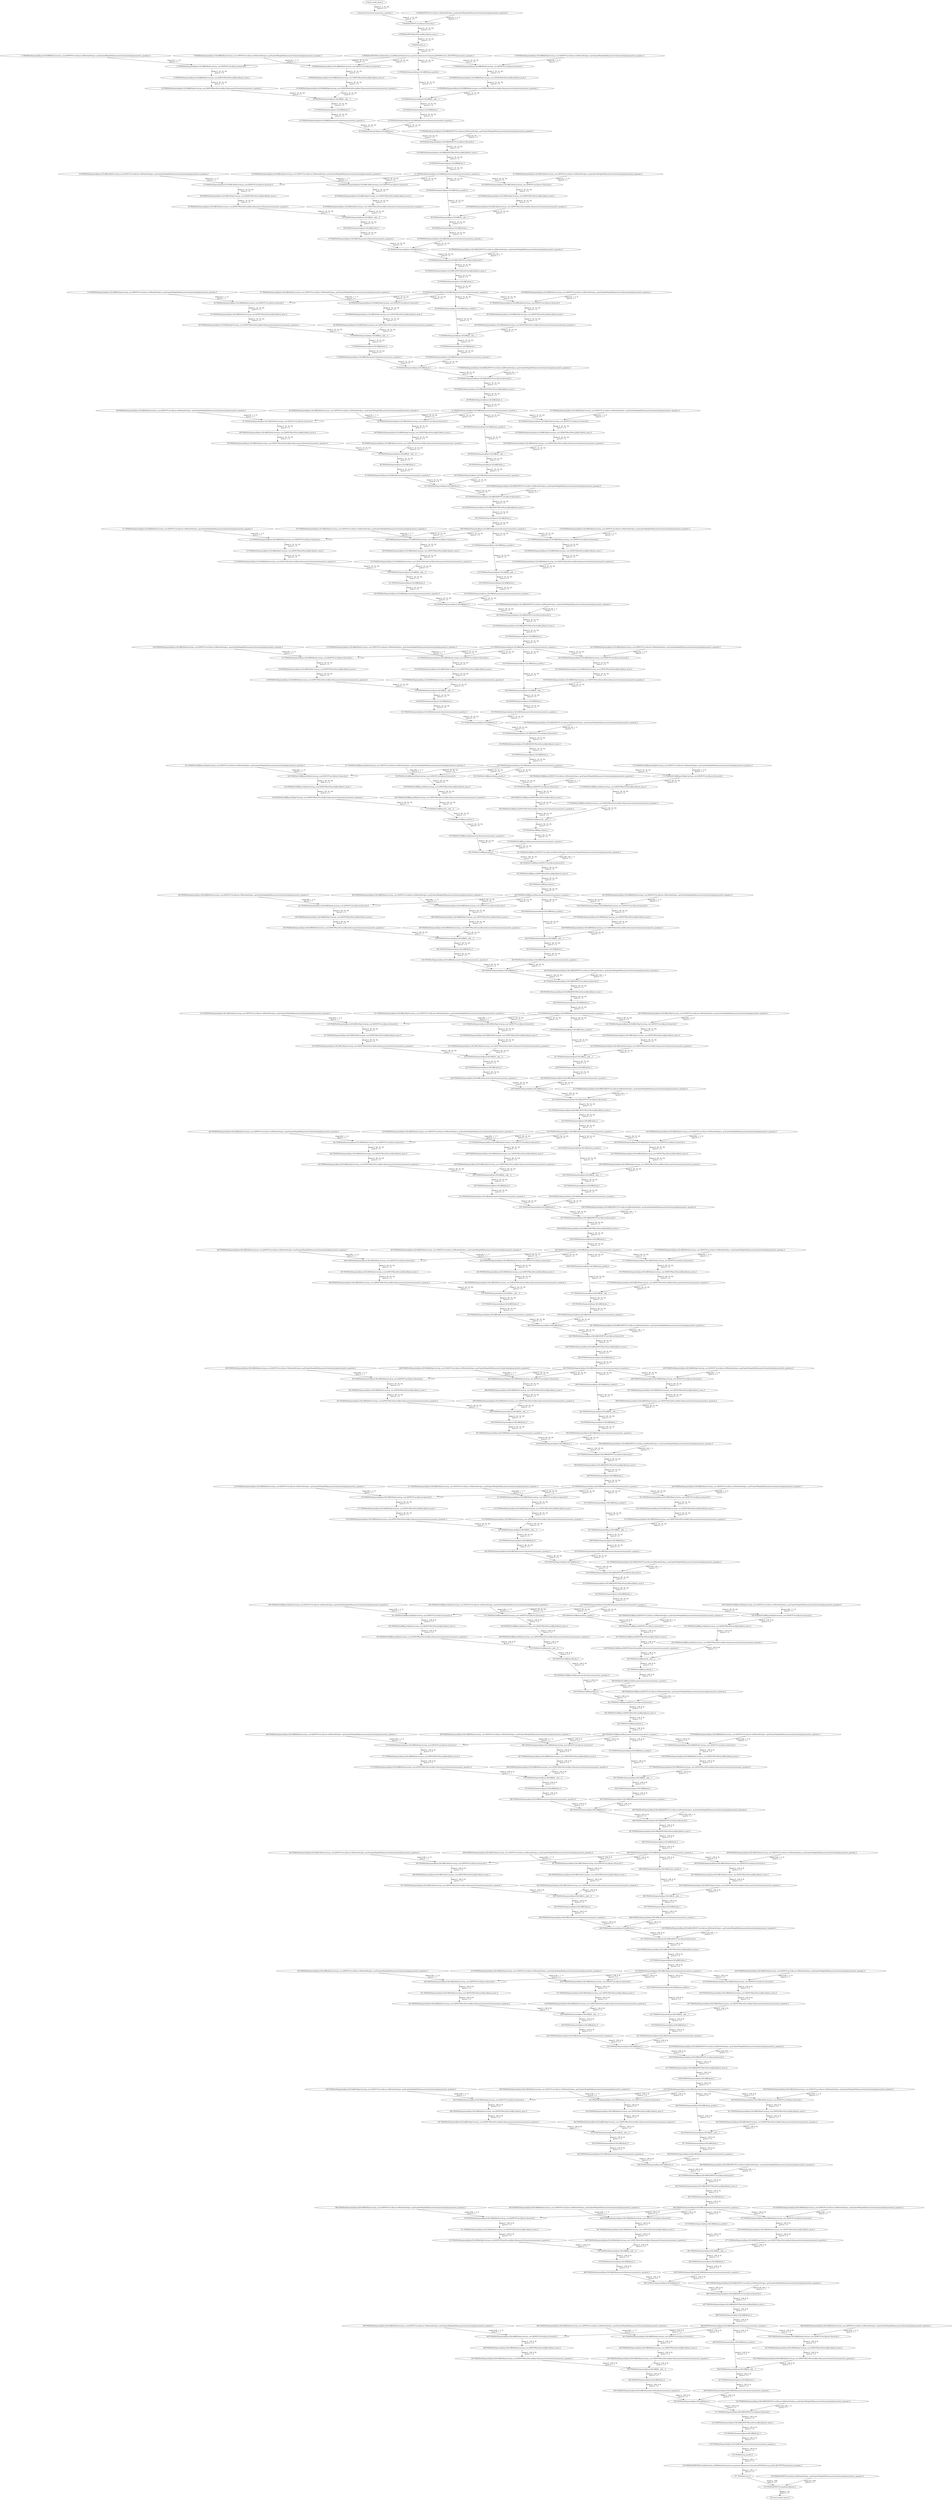strict digraph  {
"0 /nncf_model_input_0" [id=0, type=nncf_model_input];
"1 AsymmetricQuantizer/asymmetric_quantize_0" [id=1, type=asymmetric_quantize];
"2 PNASNet/NNCFConv2d[conv1]/ModuleDict[pre_ops]/UpdateWeight[0]/AsymmetricQuantizer[op]/asymmetric_quantize_0" [id=2, type=asymmetric_quantize];
"3 PNASNet/NNCFConv2d[conv1]/conv2d_0" [id=3, type=conv2d];
"4 PNASNet/NNCFBatchNorm2d[bn1]/batch_norm_0" [id=4, type=batch_norm];
"5 PNASNet/relu_0" [id=5, type=relu];
"6 PNASNet/NNCFNetworkInterface[_nncf]/ModuleDict[external_quantizers]/AsymmetricQuantizer[PNASNet/relu_0|OUTPUT]/asymmetric_quantize_0" [id=6, type=asymmetric_quantize];
"7 PNASNet/Sequential[layer1]/CellB[0]/SepConv[sep_conv1]/NNCFConv2d[conv1]/ModuleDict[pre_ops]/UpdateWeight[0]/AsymmetricQuantizer[op]/asymmetric_quantize_0" [id=7, type=asymmetric_quantize];
"8 PNASNet/Sequential[layer1]/CellB[0]/SepConv[sep_conv1]/NNCFConv2d[conv1]/conv2d_0" [id=8, type=conv2d];
"9 PNASNet/Sequential[layer1]/CellB[0]/SepConv[sep_conv1]/NNCFBatchNorm2d[bn1]/batch_norm_0" [id=9, type=batch_norm];
"10 PNASNet/Sequential[layer1]/CellB[0]/SepConv[sep_conv1]/NNCFBatchNorm2d[bn1]/AsymmetricQuantizer/asymmetric_quantize_0" [id=10, type=asymmetric_quantize];
"11 PNASNet/Sequential[layer1]/CellB[0]/SepConv[sep_conv2]/NNCFConv2d[conv1]/ModuleDict[pre_ops]/UpdateWeight[0]/AsymmetricQuantizer[op]/asymmetric_quantize_0" [id=11, type=asymmetric_quantize];
"12 PNASNet/Sequential[layer1]/CellB[0]/SepConv[sep_conv2]/NNCFConv2d[conv1]/conv2d_0" [id=12, type=conv2d];
"13 PNASNet/Sequential[layer1]/CellB[0]/SepConv[sep_conv2]/NNCFBatchNorm2d[bn1]/batch_norm_0" [id=13, type=batch_norm];
"14 PNASNet/Sequential[layer1]/CellB[0]/SepConv[sep_conv2]/NNCFBatchNorm2d[bn1]/AsymmetricQuantizer/asymmetric_quantize_0" [id=14, type=asymmetric_quantize];
"15 PNASNet/Sequential[layer1]/CellB[0]/max_pool2d_0" [id=15, type=max_pool2d];
"16 PNASNet/Sequential[layer1]/CellB[0]/SepConv[sep_conv3]/NNCFConv2d[conv1]/ModuleDict[pre_ops]/UpdateWeight[0]/AsymmetricQuantizer[op]/asymmetric_quantize_0" [id=16, type=asymmetric_quantize];
"17 PNASNet/Sequential[layer1]/CellB[0]/SepConv[sep_conv3]/NNCFConv2d[conv1]/conv2d_0" [id=17, type=conv2d];
"18 PNASNet/Sequential[layer1]/CellB[0]/SepConv[sep_conv3]/NNCFBatchNorm2d[bn1]/batch_norm_0" [id=18, type=batch_norm];
"19 PNASNet/Sequential[layer1]/CellB[0]/SepConv[sep_conv3]/NNCFBatchNorm2d[bn1]/AsymmetricQuantizer/asymmetric_quantize_0" [id=19, type=asymmetric_quantize];
"20 PNASNet/Sequential[layer1]/CellB[0]/__add___0" [id=20, type=__add__];
"21 PNASNet/Sequential[layer1]/CellB[0]/relu_0" [id=21, type=relu];
"22 PNASNet/Sequential[layer1]/CellB[0]/AsymmetricQuantizer/asymmetric_quantize_0" [id=22, type=asymmetric_quantize];
"23 PNASNet/Sequential[layer1]/CellB[0]/__add___1" [id=23, type=__add__];
"24 PNASNet/Sequential[layer1]/CellB[0]/relu_1" [id=24, type=relu];
"25 PNASNet/Sequential[layer1]/CellB[0]/AsymmetricQuantizer/asymmetric_quantize_1" [id=25, type=asymmetric_quantize];
"26 PNASNet/Sequential[layer1]/CellB[0]/cat_0" [id=26, type=cat];
"27 PNASNet/Sequential[layer1]/CellB[0]/NNCFConv2d[conv2]/ModuleDict[pre_ops]/UpdateWeight[0]/AsymmetricQuantizer[op]/asymmetric_quantize_0" [id=27, type=asymmetric_quantize];
"28 PNASNet/Sequential[layer1]/CellB[0]/NNCFConv2d[conv2]/conv2d_0" [id=28, type=conv2d];
"29 PNASNet/Sequential[layer1]/CellB[0]/NNCFBatchNorm2d[bn2]/batch_norm_0" [id=29, type=batch_norm];
"30 PNASNet/Sequential[layer1]/CellB[0]/relu_2" [id=30, type=relu];
"31 PNASNet/Sequential[layer1]/CellB[0]/AsymmetricQuantizer/asymmetric_quantize_2" [id=31, type=asymmetric_quantize];
"32 PNASNet/Sequential[layer1]/CellB[1]/SepConv[sep_conv1]/NNCFConv2d[conv1]/ModuleDict[pre_ops]/UpdateWeight[0]/AsymmetricQuantizer[op]/asymmetric_quantize_0" [id=32, type=asymmetric_quantize];
"33 PNASNet/Sequential[layer1]/CellB[1]/SepConv[sep_conv1]/NNCFConv2d[conv1]/conv2d_0" [id=33, type=conv2d];
"34 PNASNet/Sequential[layer1]/CellB[1]/SepConv[sep_conv1]/NNCFBatchNorm2d[bn1]/batch_norm_0" [id=34, type=batch_norm];
"35 PNASNet/Sequential[layer1]/CellB[1]/SepConv[sep_conv1]/NNCFBatchNorm2d[bn1]/AsymmetricQuantizer/asymmetric_quantize_0" [id=35, type=asymmetric_quantize];
"36 PNASNet/Sequential[layer1]/CellB[1]/SepConv[sep_conv2]/NNCFConv2d[conv1]/ModuleDict[pre_ops]/UpdateWeight[0]/AsymmetricQuantizer[op]/asymmetric_quantize_0" [id=36, type=asymmetric_quantize];
"37 PNASNet/Sequential[layer1]/CellB[1]/SepConv[sep_conv2]/NNCFConv2d[conv1]/conv2d_0" [id=37, type=conv2d];
"38 PNASNet/Sequential[layer1]/CellB[1]/SepConv[sep_conv2]/NNCFBatchNorm2d[bn1]/batch_norm_0" [id=38, type=batch_norm];
"39 PNASNet/Sequential[layer1]/CellB[1]/SepConv[sep_conv2]/NNCFBatchNorm2d[bn1]/AsymmetricQuantizer/asymmetric_quantize_0" [id=39, type=asymmetric_quantize];
"40 PNASNet/Sequential[layer1]/CellB[1]/max_pool2d_0" [id=40, type=max_pool2d];
"41 PNASNet/Sequential[layer1]/CellB[1]/SepConv[sep_conv3]/NNCFConv2d[conv1]/ModuleDict[pre_ops]/UpdateWeight[0]/AsymmetricQuantizer[op]/asymmetric_quantize_0" [id=41, type=asymmetric_quantize];
"42 PNASNet/Sequential[layer1]/CellB[1]/SepConv[sep_conv3]/NNCFConv2d[conv1]/conv2d_0" [id=42, type=conv2d];
"43 PNASNet/Sequential[layer1]/CellB[1]/SepConv[sep_conv3]/NNCFBatchNorm2d[bn1]/batch_norm_0" [id=43, type=batch_norm];
"44 PNASNet/Sequential[layer1]/CellB[1]/SepConv[sep_conv3]/NNCFBatchNorm2d[bn1]/AsymmetricQuantizer/asymmetric_quantize_0" [id=44, type=asymmetric_quantize];
"45 PNASNet/Sequential[layer1]/CellB[1]/__add___0" [id=45, type=__add__];
"46 PNASNet/Sequential[layer1]/CellB[1]/relu_0" [id=46, type=relu];
"47 PNASNet/Sequential[layer1]/CellB[1]/AsymmetricQuantizer/asymmetric_quantize_0" [id=47, type=asymmetric_quantize];
"48 PNASNet/Sequential[layer1]/CellB[1]/__add___1" [id=48, type=__add__];
"49 PNASNet/Sequential[layer1]/CellB[1]/relu_1" [id=49, type=relu];
"50 PNASNet/Sequential[layer1]/CellB[1]/AsymmetricQuantizer/asymmetric_quantize_1" [id=50, type=asymmetric_quantize];
"51 PNASNet/Sequential[layer1]/CellB[1]/cat_0" [id=51, type=cat];
"52 PNASNet/Sequential[layer1]/CellB[1]/NNCFConv2d[conv2]/ModuleDict[pre_ops]/UpdateWeight[0]/AsymmetricQuantizer[op]/asymmetric_quantize_0" [id=52, type=asymmetric_quantize];
"53 PNASNet/Sequential[layer1]/CellB[1]/NNCFConv2d[conv2]/conv2d_0" [id=53, type=conv2d];
"54 PNASNet/Sequential[layer1]/CellB[1]/NNCFBatchNorm2d[bn2]/batch_norm_0" [id=54, type=batch_norm];
"55 PNASNet/Sequential[layer1]/CellB[1]/relu_2" [id=55, type=relu];
"56 PNASNet/Sequential[layer1]/CellB[1]/AsymmetricQuantizer/asymmetric_quantize_2" [id=56, type=asymmetric_quantize];
"57 PNASNet/Sequential[layer1]/CellB[2]/SepConv[sep_conv1]/NNCFConv2d[conv1]/ModuleDict[pre_ops]/UpdateWeight[0]/AsymmetricQuantizer[op]/asymmetric_quantize_0" [id=57, type=asymmetric_quantize];
"58 PNASNet/Sequential[layer1]/CellB[2]/SepConv[sep_conv1]/NNCFConv2d[conv1]/conv2d_0" [id=58, type=conv2d];
"59 PNASNet/Sequential[layer1]/CellB[2]/SepConv[sep_conv1]/NNCFBatchNorm2d[bn1]/batch_norm_0" [id=59, type=batch_norm];
"60 PNASNet/Sequential[layer1]/CellB[2]/SepConv[sep_conv1]/NNCFBatchNorm2d[bn1]/AsymmetricQuantizer/asymmetric_quantize_0" [id=60, type=asymmetric_quantize];
"61 PNASNet/Sequential[layer1]/CellB[2]/SepConv[sep_conv2]/NNCFConv2d[conv1]/ModuleDict[pre_ops]/UpdateWeight[0]/AsymmetricQuantizer[op]/asymmetric_quantize_0" [id=61, type=asymmetric_quantize];
"62 PNASNet/Sequential[layer1]/CellB[2]/SepConv[sep_conv2]/NNCFConv2d[conv1]/conv2d_0" [id=62, type=conv2d];
"63 PNASNet/Sequential[layer1]/CellB[2]/SepConv[sep_conv2]/NNCFBatchNorm2d[bn1]/batch_norm_0" [id=63, type=batch_norm];
"64 PNASNet/Sequential[layer1]/CellB[2]/SepConv[sep_conv2]/NNCFBatchNorm2d[bn1]/AsymmetricQuantizer/asymmetric_quantize_0" [id=64, type=asymmetric_quantize];
"65 PNASNet/Sequential[layer1]/CellB[2]/max_pool2d_0" [id=65, type=max_pool2d];
"66 PNASNet/Sequential[layer1]/CellB[2]/SepConv[sep_conv3]/NNCFConv2d[conv1]/ModuleDict[pre_ops]/UpdateWeight[0]/AsymmetricQuantizer[op]/asymmetric_quantize_0" [id=66, type=asymmetric_quantize];
"67 PNASNet/Sequential[layer1]/CellB[2]/SepConv[sep_conv3]/NNCFConv2d[conv1]/conv2d_0" [id=67, type=conv2d];
"68 PNASNet/Sequential[layer1]/CellB[2]/SepConv[sep_conv3]/NNCFBatchNorm2d[bn1]/batch_norm_0" [id=68, type=batch_norm];
"69 PNASNet/Sequential[layer1]/CellB[2]/SepConv[sep_conv3]/NNCFBatchNorm2d[bn1]/AsymmetricQuantizer/asymmetric_quantize_0" [id=69, type=asymmetric_quantize];
"70 PNASNet/Sequential[layer1]/CellB[2]/__add___0" [id=70, type=__add__];
"71 PNASNet/Sequential[layer1]/CellB[2]/relu_0" [id=71, type=relu];
"72 PNASNet/Sequential[layer1]/CellB[2]/AsymmetricQuantizer/asymmetric_quantize_0" [id=72, type=asymmetric_quantize];
"73 PNASNet/Sequential[layer1]/CellB[2]/__add___1" [id=73, type=__add__];
"74 PNASNet/Sequential[layer1]/CellB[2]/relu_1" [id=74, type=relu];
"75 PNASNet/Sequential[layer1]/CellB[2]/AsymmetricQuantizer/asymmetric_quantize_1" [id=75, type=asymmetric_quantize];
"76 PNASNet/Sequential[layer1]/CellB[2]/cat_0" [id=76, type=cat];
"77 PNASNet/Sequential[layer1]/CellB[2]/NNCFConv2d[conv2]/ModuleDict[pre_ops]/UpdateWeight[0]/AsymmetricQuantizer[op]/asymmetric_quantize_0" [id=77, type=asymmetric_quantize];
"78 PNASNet/Sequential[layer1]/CellB[2]/NNCFConv2d[conv2]/conv2d_0" [id=78, type=conv2d];
"79 PNASNet/Sequential[layer1]/CellB[2]/NNCFBatchNorm2d[bn2]/batch_norm_0" [id=79, type=batch_norm];
"80 PNASNet/Sequential[layer1]/CellB[2]/relu_2" [id=80, type=relu];
"81 PNASNet/Sequential[layer1]/CellB[2]/AsymmetricQuantizer/asymmetric_quantize_2" [id=81, type=asymmetric_quantize];
"82 PNASNet/Sequential[layer1]/CellB[3]/SepConv[sep_conv1]/NNCFConv2d[conv1]/ModuleDict[pre_ops]/UpdateWeight[0]/AsymmetricQuantizer[op]/asymmetric_quantize_0" [id=82, type=asymmetric_quantize];
"83 PNASNet/Sequential[layer1]/CellB[3]/SepConv[sep_conv1]/NNCFConv2d[conv1]/conv2d_0" [id=83, type=conv2d];
"84 PNASNet/Sequential[layer1]/CellB[3]/SepConv[sep_conv1]/NNCFBatchNorm2d[bn1]/batch_norm_0" [id=84, type=batch_norm];
"85 PNASNet/Sequential[layer1]/CellB[3]/SepConv[sep_conv1]/NNCFBatchNorm2d[bn1]/AsymmetricQuantizer/asymmetric_quantize_0" [id=85, type=asymmetric_quantize];
"86 PNASNet/Sequential[layer1]/CellB[3]/SepConv[sep_conv2]/NNCFConv2d[conv1]/ModuleDict[pre_ops]/UpdateWeight[0]/AsymmetricQuantizer[op]/asymmetric_quantize_0" [id=86, type=asymmetric_quantize];
"87 PNASNet/Sequential[layer1]/CellB[3]/SepConv[sep_conv2]/NNCFConv2d[conv1]/conv2d_0" [id=87, type=conv2d];
"88 PNASNet/Sequential[layer1]/CellB[3]/SepConv[sep_conv2]/NNCFBatchNorm2d[bn1]/batch_norm_0" [id=88, type=batch_norm];
"89 PNASNet/Sequential[layer1]/CellB[3]/SepConv[sep_conv2]/NNCFBatchNorm2d[bn1]/AsymmetricQuantizer/asymmetric_quantize_0" [id=89, type=asymmetric_quantize];
"90 PNASNet/Sequential[layer1]/CellB[3]/max_pool2d_0" [id=90, type=max_pool2d];
"91 PNASNet/Sequential[layer1]/CellB[3]/SepConv[sep_conv3]/NNCFConv2d[conv1]/ModuleDict[pre_ops]/UpdateWeight[0]/AsymmetricQuantizer[op]/asymmetric_quantize_0" [id=91, type=asymmetric_quantize];
"92 PNASNet/Sequential[layer1]/CellB[3]/SepConv[sep_conv3]/NNCFConv2d[conv1]/conv2d_0" [id=92, type=conv2d];
"93 PNASNet/Sequential[layer1]/CellB[3]/SepConv[sep_conv3]/NNCFBatchNorm2d[bn1]/batch_norm_0" [id=93, type=batch_norm];
"94 PNASNet/Sequential[layer1]/CellB[3]/SepConv[sep_conv3]/NNCFBatchNorm2d[bn1]/AsymmetricQuantizer/asymmetric_quantize_0" [id=94, type=asymmetric_quantize];
"95 PNASNet/Sequential[layer1]/CellB[3]/__add___0" [id=95, type=__add__];
"96 PNASNet/Sequential[layer1]/CellB[3]/relu_0" [id=96, type=relu];
"97 PNASNet/Sequential[layer1]/CellB[3]/AsymmetricQuantizer/asymmetric_quantize_0" [id=97, type=asymmetric_quantize];
"98 PNASNet/Sequential[layer1]/CellB[3]/__add___1" [id=98, type=__add__];
"99 PNASNet/Sequential[layer1]/CellB[3]/relu_1" [id=99, type=relu];
"100 PNASNet/Sequential[layer1]/CellB[3]/AsymmetricQuantizer/asymmetric_quantize_1" [id=100, type=asymmetric_quantize];
"101 PNASNet/Sequential[layer1]/CellB[3]/cat_0" [id=101, type=cat];
"102 PNASNet/Sequential[layer1]/CellB[3]/NNCFConv2d[conv2]/ModuleDict[pre_ops]/UpdateWeight[0]/AsymmetricQuantizer[op]/asymmetric_quantize_0" [id=102, type=asymmetric_quantize];
"103 PNASNet/Sequential[layer1]/CellB[3]/NNCFConv2d[conv2]/conv2d_0" [id=103, type=conv2d];
"104 PNASNet/Sequential[layer1]/CellB[3]/NNCFBatchNorm2d[bn2]/batch_norm_0" [id=104, type=batch_norm];
"105 PNASNet/Sequential[layer1]/CellB[3]/relu_2" [id=105, type=relu];
"106 PNASNet/Sequential[layer1]/CellB[3]/AsymmetricQuantizer/asymmetric_quantize_2" [id=106, type=asymmetric_quantize];
"107 PNASNet/Sequential[layer1]/CellB[4]/SepConv[sep_conv1]/NNCFConv2d[conv1]/ModuleDict[pre_ops]/UpdateWeight[0]/AsymmetricQuantizer[op]/asymmetric_quantize_0" [id=107, type=asymmetric_quantize];
"108 PNASNet/Sequential[layer1]/CellB[4]/SepConv[sep_conv1]/NNCFConv2d[conv1]/conv2d_0" [id=108, type=conv2d];
"109 PNASNet/Sequential[layer1]/CellB[4]/SepConv[sep_conv1]/NNCFBatchNorm2d[bn1]/batch_norm_0" [id=109, type=batch_norm];
"110 PNASNet/Sequential[layer1]/CellB[4]/SepConv[sep_conv1]/NNCFBatchNorm2d[bn1]/AsymmetricQuantizer/asymmetric_quantize_0" [id=110, type=asymmetric_quantize];
"111 PNASNet/Sequential[layer1]/CellB[4]/SepConv[sep_conv2]/NNCFConv2d[conv1]/ModuleDict[pre_ops]/UpdateWeight[0]/AsymmetricQuantizer[op]/asymmetric_quantize_0" [id=111, type=asymmetric_quantize];
"112 PNASNet/Sequential[layer1]/CellB[4]/SepConv[sep_conv2]/NNCFConv2d[conv1]/conv2d_0" [id=112, type=conv2d];
"113 PNASNet/Sequential[layer1]/CellB[4]/SepConv[sep_conv2]/NNCFBatchNorm2d[bn1]/batch_norm_0" [id=113, type=batch_norm];
"114 PNASNet/Sequential[layer1]/CellB[4]/SepConv[sep_conv2]/NNCFBatchNorm2d[bn1]/AsymmetricQuantizer/asymmetric_quantize_0" [id=114, type=asymmetric_quantize];
"115 PNASNet/Sequential[layer1]/CellB[4]/max_pool2d_0" [id=115, type=max_pool2d];
"116 PNASNet/Sequential[layer1]/CellB[4]/SepConv[sep_conv3]/NNCFConv2d[conv1]/ModuleDict[pre_ops]/UpdateWeight[0]/AsymmetricQuantizer[op]/asymmetric_quantize_0" [id=116, type=asymmetric_quantize];
"117 PNASNet/Sequential[layer1]/CellB[4]/SepConv[sep_conv3]/NNCFConv2d[conv1]/conv2d_0" [id=117, type=conv2d];
"118 PNASNet/Sequential[layer1]/CellB[4]/SepConv[sep_conv3]/NNCFBatchNorm2d[bn1]/batch_norm_0" [id=118, type=batch_norm];
"119 PNASNet/Sequential[layer1]/CellB[4]/SepConv[sep_conv3]/NNCFBatchNorm2d[bn1]/AsymmetricQuantizer/asymmetric_quantize_0" [id=119, type=asymmetric_quantize];
"120 PNASNet/Sequential[layer1]/CellB[4]/__add___0" [id=120, type=__add__];
"121 PNASNet/Sequential[layer1]/CellB[4]/relu_0" [id=121, type=relu];
"122 PNASNet/Sequential[layer1]/CellB[4]/AsymmetricQuantizer/asymmetric_quantize_0" [id=122, type=asymmetric_quantize];
"123 PNASNet/Sequential[layer1]/CellB[4]/__add___1" [id=123, type=__add__];
"124 PNASNet/Sequential[layer1]/CellB[4]/relu_1" [id=124, type=relu];
"125 PNASNet/Sequential[layer1]/CellB[4]/AsymmetricQuantizer/asymmetric_quantize_1" [id=125, type=asymmetric_quantize];
"126 PNASNet/Sequential[layer1]/CellB[4]/cat_0" [id=126, type=cat];
"127 PNASNet/Sequential[layer1]/CellB[4]/NNCFConv2d[conv2]/ModuleDict[pre_ops]/UpdateWeight[0]/AsymmetricQuantizer[op]/asymmetric_quantize_0" [id=127, type=asymmetric_quantize];
"128 PNASNet/Sequential[layer1]/CellB[4]/NNCFConv2d[conv2]/conv2d_0" [id=128, type=conv2d];
"129 PNASNet/Sequential[layer1]/CellB[4]/NNCFBatchNorm2d[bn2]/batch_norm_0" [id=129, type=batch_norm];
"130 PNASNet/Sequential[layer1]/CellB[4]/relu_2" [id=130, type=relu];
"131 PNASNet/Sequential[layer1]/CellB[4]/AsymmetricQuantizer/asymmetric_quantize_2" [id=131, type=asymmetric_quantize];
"132 PNASNet/Sequential[layer1]/CellB[5]/SepConv[sep_conv1]/NNCFConv2d[conv1]/ModuleDict[pre_ops]/UpdateWeight[0]/AsymmetricQuantizer[op]/asymmetric_quantize_0" [id=132, type=asymmetric_quantize];
"133 PNASNet/Sequential[layer1]/CellB[5]/SepConv[sep_conv1]/NNCFConv2d[conv1]/conv2d_0" [id=133, type=conv2d];
"134 PNASNet/Sequential[layer1]/CellB[5]/SepConv[sep_conv1]/NNCFBatchNorm2d[bn1]/batch_norm_0" [id=134, type=batch_norm];
"135 PNASNet/Sequential[layer1]/CellB[5]/SepConv[sep_conv1]/NNCFBatchNorm2d[bn1]/AsymmetricQuantizer/asymmetric_quantize_0" [id=135, type=asymmetric_quantize];
"136 PNASNet/Sequential[layer1]/CellB[5]/SepConv[sep_conv2]/NNCFConv2d[conv1]/ModuleDict[pre_ops]/UpdateWeight[0]/AsymmetricQuantizer[op]/asymmetric_quantize_0" [id=136, type=asymmetric_quantize];
"137 PNASNet/Sequential[layer1]/CellB[5]/SepConv[sep_conv2]/NNCFConv2d[conv1]/conv2d_0" [id=137, type=conv2d];
"138 PNASNet/Sequential[layer1]/CellB[5]/SepConv[sep_conv2]/NNCFBatchNorm2d[bn1]/batch_norm_0" [id=138, type=batch_norm];
"139 PNASNet/Sequential[layer1]/CellB[5]/SepConv[sep_conv2]/NNCFBatchNorm2d[bn1]/AsymmetricQuantizer/asymmetric_quantize_0" [id=139, type=asymmetric_quantize];
"140 PNASNet/Sequential[layer1]/CellB[5]/max_pool2d_0" [id=140, type=max_pool2d];
"141 PNASNet/Sequential[layer1]/CellB[5]/SepConv[sep_conv3]/NNCFConv2d[conv1]/ModuleDict[pre_ops]/UpdateWeight[0]/AsymmetricQuantizer[op]/asymmetric_quantize_0" [id=141, type=asymmetric_quantize];
"142 PNASNet/Sequential[layer1]/CellB[5]/SepConv[sep_conv3]/NNCFConv2d[conv1]/conv2d_0" [id=142, type=conv2d];
"143 PNASNet/Sequential[layer1]/CellB[5]/SepConv[sep_conv3]/NNCFBatchNorm2d[bn1]/batch_norm_0" [id=143, type=batch_norm];
"144 PNASNet/Sequential[layer1]/CellB[5]/SepConv[sep_conv3]/NNCFBatchNorm2d[bn1]/AsymmetricQuantizer/asymmetric_quantize_0" [id=144, type=asymmetric_quantize];
"145 PNASNet/Sequential[layer1]/CellB[5]/__add___0" [id=145, type=__add__];
"146 PNASNet/Sequential[layer1]/CellB[5]/relu_0" [id=146, type=relu];
"147 PNASNet/Sequential[layer1]/CellB[5]/AsymmetricQuantizer/asymmetric_quantize_0" [id=147, type=asymmetric_quantize];
"148 PNASNet/Sequential[layer1]/CellB[5]/__add___1" [id=148, type=__add__];
"149 PNASNet/Sequential[layer1]/CellB[5]/relu_1" [id=149, type=relu];
"150 PNASNet/Sequential[layer1]/CellB[5]/AsymmetricQuantizer/asymmetric_quantize_1" [id=150, type=asymmetric_quantize];
"151 PNASNet/Sequential[layer1]/CellB[5]/cat_0" [id=151, type=cat];
"152 PNASNet/Sequential[layer1]/CellB[5]/NNCFConv2d[conv2]/ModuleDict[pre_ops]/UpdateWeight[0]/AsymmetricQuantizer[op]/asymmetric_quantize_0" [id=152, type=asymmetric_quantize];
"153 PNASNet/Sequential[layer1]/CellB[5]/NNCFConv2d[conv2]/conv2d_0" [id=153, type=conv2d];
"154 PNASNet/Sequential[layer1]/CellB[5]/NNCFBatchNorm2d[bn2]/batch_norm_0" [id=154, type=batch_norm];
"155 PNASNet/Sequential[layer1]/CellB[5]/relu_2" [id=155, type=relu];
"156 PNASNet/Sequential[layer1]/CellB[5]/AsymmetricQuantizer/asymmetric_quantize_2" [id=156, type=asymmetric_quantize];
"157 PNASNet/CellB[layer2]/SepConv[sep_conv1]/NNCFConv2d[conv1]/ModuleDict[pre_ops]/UpdateWeight[0]/AsymmetricQuantizer[op]/asymmetric_quantize_0" [id=157, type=asymmetric_quantize];
"158 PNASNet/CellB[layer2]/SepConv[sep_conv1]/NNCFConv2d[conv1]/conv2d_0" [id=158, type=conv2d];
"159 PNASNet/CellB[layer2]/SepConv[sep_conv1]/NNCFBatchNorm2d[bn1]/batch_norm_0" [id=159, type=batch_norm];
"160 PNASNet/CellB[layer2]/SepConv[sep_conv1]/NNCFBatchNorm2d[bn1]/AsymmetricQuantizer/asymmetric_quantize_0" [id=160, type=asymmetric_quantize];
"161 PNASNet/CellB[layer2]/SepConv[sep_conv2]/NNCFConv2d[conv1]/ModuleDict[pre_ops]/UpdateWeight[0]/AsymmetricQuantizer[op]/asymmetric_quantize_0" [id=161, type=asymmetric_quantize];
"162 PNASNet/CellB[layer2]/SepConv[sep_conv2]/NNCFConv2d[conv1]/conv2d_0" [id=162, type=conv2d];
"163 PNASNet/CellB[layer2]/SepConv[sep_conv2]/NNCFBatchNorm2d[bn1]/batch_norm_0" [id=163, type=batch_norm];
"164 PNASNet/CellB[layer2]/SepConv[sep_conv2]/NNCFBatchNorm2d[bn1]/AsymmetricQuantizer/asymmetric_quantize_0" [id=164, type=asymmetric_quantize];
"165 PNASNet/CellB[layer2]/max_pool2d_0" [id=165, type=max_pool2d];
"166 PNASNet/CellB[layer2]/NNCFConv2d[conv1]/ModuleDict[pre_ops]/UpdateWeight[0]/AsymmetricQuantizer[op]/asymmetric_quantize_0" [id=166, type=asymmetric_quantize];
"167 PNASNet/CellB[layer2]/NNCFConv2d[conv1]/conv2d_0" [id=167, type=conv2d];
"168 PNASNet/CellB[layer2]/NNCFBatchNorm2d[bn1]/batch_norm_0" [id=168, type=batch_norm];
"169 PNASNet/CellB[layer2]/NNCFBatchNorm2d[bn1]/AsymmetricQuantizer/asymmetric_quantize_0" [id=169, type=asymmetric_quantize];
"170 PNASNet/CellB[layer2]/SepConv[sep_conv3]/NNCFConv2d[conv1]/ModuleDict[pre_ops]/UpdateWeight[0]/AsymmetricQuantizer[op]/asymmetric_quantize_0" [id=170, type=asymmetric_quantize];
"171 PNASNet/CellB[layer2]/SepConv[sep_conv3]/NNCFConv2d[conv1]/conv2d_0" [id=171, type=conv2d];
"172 PNASNet/CellB[layer2]/SepConv[sep_conv3]/NNCFBatchNorm2d[bn1]/batch_norm_0" [id=172, type=batch_norm];
"173 PNASNet/CellB[layer2]/SepConv[sep_conv3]/NNCFBatchNorm2d[bn1]/AsymmetricQuantizer/asymmetric_quantize_0" [id=173, type=asymmetric_quantize];
"174 PNASNet/CellB[layer2]/__add___0" [id=174, type=__add__];
"175 PNASNet/CellB[layer2]/relu_0" [id=175, type=relu];
"176 PNASNet/CellB[layer2]/AsymmetricQuantizer/asymmetric_quantize_0" [id=176, type=asymmetric_quantize];
"177 PNASNet/CellB[layer2]/__add___1" [id=177, type=__add__];
"178 PNASNet/CellB[layer2]/relu_1" [id=178, type=relu];
"179 PNASNet/CellB[layer2]/AsymmetricQuantizer/asymmetric_quantize_1" [id=179, type=asymmetric_quantize];
"180 PNASNet/CellB[layer2]/cat_0" [id=180, type=cat];
"181 PNASNet/CellB[layer2]/NNCFConv2d[conv2]/ModuleDict[pre_ops]/UpdateWeight[0]/AsymmetricQuantizer[op]/asymmetric_quantize_0" [id=181, type=asymmetric_quantize];
"182 PNASNet/CellB[layer2]/NNCFConv2d[conv2]/conv2d_0" [id=182, type=conv2d];
"183 PNASNet/CellB[layer2]/NNCFBatchNorm2d[bn2]/batch_norm_0" [id=183, type=batch_norm];
"184 PNASNet/CellB[layer2]/relu_2" [id=184, type=relu];
"185 PNASNet/CellB[layer2]/AsymmetricQuantizer/asymmetric_quantize_2" [id=185, type=asymmetric_quantize];
"186 PNASNet/Sequential[layer3]/CellB[0]/SepConv[sep_conv1]/NNCFConv2d[conv1]/ModuleDict[pre_ops]/UpdateWeight[0]/AsymmetricQuantizer[op]/asymmetric_quantize_0" [id=186, type=asymmetric_quantize];
"187 PNASNet/Sequential[layer3]/CellB[0]/SepConv[sep_conv1]/NNCFConv2d[conv1]/conv2d_0" [id=187, type=conv2d];
"188 PNASNet/Sequential[layer3]/CellB[0]/SepConv[sep_conv1]/NNCFBatchNorm2d[bn1]/batch_norm_0" [id=188, type=batch_norm];
"189 PNASNet/Sequential[layer3]/CellB[0]/SepConv[sep_conv1]/NNCFBatchNorm2d[bn1]/AsymmetricQuantizer/asymmetric_quantize_0" [id=189, type=asymmetric_quantize];
"190 PNASNet/Sequential[layer3]/CellB[0]/SepConv[sep_conv2]/NNCFConv2d[conv1]/ModuleDict[pre_ops]/UpdateWeight[0]/AsymmetricQuantizer[op]/asymmetric_quantize_0" [id=190, type=asymmetric_quantize];
"191 PNASNet/Sequential[layer3]/CellB[0]/SepConv[sep_conv2]/NNCFConv2d[conv1]/conv2d_0" [id=191, type=conv2d];
"192 PNASNet/Sequential[layer3]/CellB[0]/SepConv[sep_conv2]/NNCFBatchNorm2d[bn1]/batch_norm_0" [id=192, type=batch_norm];
"193 PNASNet/Sequential[layer3]/CellB[0]/SepConv[sep_conv2]/NNCFBatchNorm2d[bn1]/AsymmetricQuantizer/asymmetric_quantize_0" [id=193, type=asymmetric_quantize];
"194 PNASNet/Sequential[layer3]/CellB[0]/max_pool2d_0" [id=194, type=max_pool2d];
"195 PNASNet/Sequential[layer3]/CellB[0]/SepConv[sep_conv3]/NNCFConv2d[conv1]/ModuleDict[pre_ops]/UpdateWeight[0]/AsymmetricQuantizer[op]/asymmetric_quantize_0" [id=195, type=asymmetric_quantize];
"196 PNASNet/Sequential[layer3]/CellB[0]/SepConv[sep_conv3]/NNCFConv2d[conv1]/conv2d_0" [id=196, type=conv2d];
"197 PNASNet/Sequential[layer3]/CellB[0]/SepConv[sep_conv3]/NNCFBatchNorm2d[bn1]/batch_norm_0" [id=197, type=batch_norm];
"198 PNASNet/Sequential[layer3]/CellB[0]/SepConv[sep_conv3]/NNCFBatchNorm2d[bn1]/AsymmetricQuantizer/asymmetric_quantize_0" [id=198, type=asymmetric_quantize];
"199 PNASNet/Sequential[layer3]/CellB[0]/__add___0" [id=199, type=__add__];
"200 PNASNet/Sequential[layer3]/CellB[0]/relu_0" [id=200, type=relu];
"201 PNASNet/Sequential[layer3]/CellB[0]/AsymmetricQuantizer/asymmetric_quantize_0" [id=201, type=asymmetric_quantize];
"202 PNASNet/Sequential[layer3]/CellB[0]/__add___1" [id=202, type=__add__];
"203 PNASNet/Sequential[layer3]/CellB[0]/relu_1" [id=203, type=relu];
"204 PNASNet/Sequential[layer3]/CellB[0]/AsymmetricQuantizer/asymmetric_quantize_1" [id=204, type=asymmetric_quantize];
"205 PNASNet/Sequential[layer3]/CellB[0]/cat_0" [id=205, type=cat];
"206 PNASNet/Sequential[layer3]/CellB[0]/NNCFConv2d[conv2]/ModuleDict[pre_ops]/UpdateWeight[0]/AsymmetricQuantizer[op]/asymmetric_quantize_0" [id=206, type=asymmetric_quantize];
"207 PNASNet/Sequential[layer3]/CellB[0]/NNCFConv2d[conv2]/conv2d_0" [id=207, type=conv2d];
"208 PNASNet/Sequential[layer3]/CellB[0]/NNCFBatchNorm2d[bn2]/batch_norm_0" [id=208, type=batch_norm];
"209 PNASNet/Sequential[layer3]/CellB[0]/relu_2" [id=209, type=relu];
"210 PNASNet/Sequential[layer3]/CellB[0]/AsymmetricQuantizer/asymmetric_quantize_2" [id=210, type=asymmetric_quantize];
"211 PNASNet/Sequential[layer3]/CellB[1]/SepConv[sep_conv1]/NNCFConv2d[conv1]/ModuleDict[pre_ops]/UpdateWeight[0]/AsymmetricQuantizer[op]/asymmetric_quantize_0" [id=211, type=asymmetric_quantize];
"212 PNASNet/Sequential[layer3]/CellB[1]/SepConv[sep_conv1]/NNCFConv2d[conv1]/conv2d_0" [id=212, type=conv2d];
"213 PNASNet/Sequential[layer3]/CellB[1]/SepConv[sep_conv1]/NNCFBatchNorm2d[bn1]/batch_norm_0" [id=213, type=batch_norm];
"214 PNASNet/Sequential[layer3]/CellB[1]/SepConv[sep_conv1]/NNCFBatchNorm2d[bn1]/AsymmetricQuantizer/asymmetric_quantize_0" [id=214, type=asymmetric_quantize];
"215 PNASNet/Sequential[layer3]/CellB[1]/SepConv[sep_conv2]/NNCFConv2d[conv1]/ModuleDict[pre_ops]/UpdateWeight[0]/AsymmetricQuantizer[op]/asymmetric_quantize_0" [id=215, type=asymmetric_quantize];
"216 PNASNet/Sequential[layer3]/CellB[1]/SepConv[sep_conv2]/NNCFConv2d[conv1]/conv2d_0" [id=216, type=conv2d];
"217 PNASNet/Sequential[layer3]/CellB[1]/SepConv[sep_conv2]/NNCFBatchNorm2d[bn1]/batch_norm_0" [id=217, type=batch_norm];
"218 PNASNet/Sequential[layer3]/CellB[1]/SepConv[sep_conv2]/NNCFBatchNorm2d[bn1]/AsymmetricQuantizer/asymmetric_quantize_0" [id=218, type=asymmetric_quantize];
"219 PNASNet/Sequential[layer3]/CellB[1]/max_pool2d_0" [id=219, type=max_pool2d];
"220 PNASNet/Sequential[layer3]/CellB[1]/SepConv[sep_conv3]/NNCFConv2d[conv1]/ModuleDict[pre_ops]/UpdateWeight[0]/AsymmetricQuantizer[op]/asymmetric_quantize_0" [id=220, type=asymmetric_quantize];
"221 PNASNet/Sequential[layer3]/CellB[1]/SepConv[sep_conv3]/NNCFConv2d[conv1]/conv2d_0" [id=221, type=conv2d];
"222 PNASNet/Sequential[layer3]/CellB[1]/SepConv[sep_conv3]/NNCFBatchNorm2d[bn1]/batch_norm_0" [id=222, type=batch_norm];
"223 PNASNet/Sequential[layer3]/CellB[1]/SepConv[sep_conv3]/NNCFBatchNorm2d[bn1]/AsymmetricQuantizer/asymmetric_quantize_0" [id=223, type=asymmetric_quantize];
"224 PNASNet/Sequential[layer3]/CellB[1]/__add___0" [id=224, type=__add__];
"225 PNASNet/Sequential[layer3]/CellB[1]/relu_0" [id=225, type=relu];
"226 PNASNet/Sequential[layer3]/CellB[1]/AsymmetricQuantizer/asymmetric_quantize_0" [id=226, type=asymmetric_quantize];
"227 PNASNet/Sequential[layer3]/CellB[1]/__add___1" [id=227, type=__add__];
"228 PNASNet/Sequential[layer3]/CellB[1]/relu_1" [id=228, type=relu];
"229 PNASNet/Sequential[layer3]/CellB[1]/AsymmetricQuantizer/asymmetric_quantize_1" [id=229, type=asymmetric_quantize];
"230 PNASNet/Sequential[layer3]/CellB[1]/cat_0" [id=230, type=cat];
"231 PNASNet/Sequential[layer3]/CellB[1]/NNCFConv2d[conv2]/ModuleDict[pre_ops]/UpdateWeight[0]/AsymmetricQuantizer[op]/asymmetric_quantize_0" [id=231, type=asymmetric_quantize];
"232 PNASNet/Sequential[layer3]/CellB[1]/NNCFConv2d[conv2]/conv2d_0" [id=232, type=conv2d];
"233 PNASNet/Sequential[layer3]/CellB[1]/NNCFBatchNorm2d[bn2]/batch_norm_0" [id=233, type=batch_norm];
"234 PNASNet/Sequential[layer3]/CellB[1]/relu_2" [id=234, type=relu];
"235 PNASNet/Sequential[layer3]/CellB[1]/AsymmetricQuantizer/asymmetric_quantize_2" [id=235, type=asymmetric_quantize];
"236 PNASNet/Sequential[layer3]/CellB[2]/SepConv[sep_conv1]/NNCFConv2d[conv1]/ModuleDict[pre_ops]/UpdateWeight[0]/AsymmetricQuantizer[op]/asymmetric_quantize_0" [id=236, type=asymmetric_quantize];
"237 PNASNet/Sequential[layer3]/CellB[2]/SepConv[sep_conv1]/NNCFConv2d[conv1]/conv2d_0" [id=237, type=conv2d];
"238 PNASNet/Sequential[layer3]/CellB[2]/SepConv[sep_conv1]/NNCFBatchNorm2d[bn1]/batch_norm_0" [id=238, type=batch_norm];
"239 PNASNet/Sequential[layer3]/CellB[2]/SepConv[sep_conv1]/NNCFBatchNorm2d[bn1]/AsymmetricQuantizer/asymmetric_quantize_0" [id=239, type=asymmetric_quantize];
"240 PNASNet/Sequential[layer3]/CellB[2]/SepConv[sep_conv2]/NNCFConv2d[conv1]/ModuleDict[pre_ops]/UpdateWeight[0]/AsymmetricQuantizer[op]/asymmetric_quantize_0" [id=240, type=asymmetric_quantize];
"241 PNASNet/Sequential[layer3]/CellB[2]/SepConv[sep_conv2]/NNCFConv2d[conv1]/conv2d_0" [id=241, type=conv2d];
"242 PNASNet/Sequential[layer3]/CellB[2]/SepConv[sep_conv2]/NNCFBatchNorm2d[bn1]/batch_norm_0" [id=242, type=batch_norm];
"243 PNASNet/Sequential[layer3]/CellB[2]/SepConv[sep_conv2]/NNCFBatchNorm2d[bn1]/AsymmetricQuantizer/asymmetric_quantize_0" [id=243, type=asymmetric_quantize];
"244 PNASNet/Sequential[layer3]/CellB[2]/max_pool2d_0" [id=244, type=max_pool2d];
"245 PNASNet/Sequential[layer3]/CellB[2]/SepConv[sep_conv3]/NNCFConv2d[conv1]/ModuleDict[pre_ops]/UpdateWeight[0]/AsymmetricQuantizer[op]/asymmetric_quantize_0" [id=245, type=asymmetric_quantize];
"246 PNASNet/Sequential[layer3]/CellB[2]/SepConv[sep_conv3]/NNCFConv2d[conv1]/conv2d_0" [id=246, type=conv2d];
"247 PNASNet/Sequential[layer3]/CellB[2]/SepConv[sep_conv3]/NNCFBatchNorm2d[bn1]/batch_norm_0" [id=247, type=batch_norm];
"248 PNASNet/Sequential[layer3]/CellB[2]/SepConv[sep_conv3]/NNCFBatchNorm2d[bn1]/AsymmetricQuantizer/asymmetric_quantize_0" [id=248, type=asymmetric_quantize];
"249 PNASNet/Sequential[layer3]/CellB[2]/__add___0" [id=249, type=__add__];
"250 PNASNet/Sequential[layer3]/CellB[2]/relu_0" [id=250, type=relu];
"251 PNASNet/Sequential[layer3]/CellB[2]/AsymmetricQuantizer/asymmetric_quantize_0" [id=251, type=asymmetric_quantize];
"252 PNASNet/Sequential[layer3]/CellB[2]/__add___1" [id=252, type=__add__];
"253 PNASNet/Sequential[layer3]/CellB[2]/relu_1" [id=253, type=relu];
"254 PNASNet/Sequential[layer3]/CellB[2]/AsymmetricQuantizer/asymmetric_quantize_1" [id=254, type=asymmetric_quantize];
"255 PNASNet/Sequential[layer3]/CellB[2]/cat_0" [id=255, type=cat];
"256 PNASNet/Sequential[layer3]/CellB[2]/NNCFConv2d[conv2]/ModuleDict[pre_ops]/UpdateWeight[0]/AsymmetricQuantizer[op]/asymmetric_quantize_0" [id=256, type=asymmetric_quantize];
"257 PNASNet/Sequential[layer3]/CellB[2]/NNCFConv2d[conv2]/conv2d_0" [id=257, type=conv2d];
"258 PNASNet/Sequential[layer3]/CellB[2]/NNCFBatchNorm2d[bn2]/batch_norm_0" [id=258, type=batch_norm];
"259 PNASNet/Sequential[layer3]/CellB[2]/relu_2" [id=259, type=relu];
"260 PNASNet/Sequential[layer3]/CellB[2]/AsymmetricQuantizer/asymmetric_quantize_2" [id=260, type=asymmetric_quantize];
"261 PNASNet/Sequential[layer3]/CellB[3]/SepConv[sep_conv1]/NNCFConv2d[conv1]/ModuleDict[pre_ops]/UpdateWeight[0]/AsymmetricQuantizer[op]/asymmetric_quantize_0" [id=261, type=asymmetric_quantize];
"262 PNASNet/Sequential[layer3]/CellB[3]/SepConv[sep_conv1]/NNCFConv2d[conv1]/conv2d_0" [id=262, type=conv2d];
"263 PNASNet/Sequential[layer3]/CellB[3]/SepConv[sep_conv1]/NNCFBatchNorm2d[bn1]/batch_norm_0" [id=263, type=batch_norm];
"264 PNASNet/Sequential[layer3]/CellB[3]/SepConv[sep_conv1]/NNCFBatchNorm2d[bn1]/AsymmetricQuantizer/asymmetric_quantize_0" [id=264, type=asymmetric_quantize];
"265 PNASNet/Sequential[layer3]/CellB[3]/SepConv[sep_conv2]/NNCFConv2d[conv1]/ModuleDict[pre_ops]/UpdateWeight[0]/AsymmetricQuantizer[op]/asymmetric_quantize_0" [id=265, type=asymmetric_quantize];
"266 PNASNet/Sequential[layer3]/CellB[3]/SepConv[sep_conv2]/NNCFConv2d[conv1]/conv2d_0" [id=266, type=conv2d];
"267 PNASNet/Sequential[layer3]/CellB[3]/SepConv[sep_conv2]/NNCFBatchNorm2d[bn1]/batch_norm_0" [id=267, type=batch_norm];
"268 PNASNet/Sequential[layer3]/CellB[3]/SepConv[sep_conv2]/NNCFBatchNorm2d[bn1]/AsymmetricQuantizer/asymmetric_quantize_0" [id=268, type=asymmetric_quantize];
"269 PNASNet/Sequential[layer3]/CellB[3]/max_pool2d_0" [id=269, type=max_pool2d];
"270 PNASNet/Sequential[layer3]/CellB[3]/SepConv[sep_conv3]/NNCFConv2d[conv1]/ModuleDict[pre_ops]/UpdateWeight[0]/AsymmetricQuantizer[op]/asymmetric_quantize_0" [id=270, type=asymmetric_quantize];
"271 PNASNet/Sequential[layer3]/CellB[3]/SepConv[sep_conv3]/NNCFConv2d[conv1]/conv2d_0" [id=271, type=conv2d];
"272 PNASNet/Sequential[layer3]/CellB[3]/SepConv[sep_conv3]/NNCFBatchNorm2d[bn1]/batch_norm_0" [id=272, type=batch_norm];
"273 PNASNet/Sequential[layer3]/CellB[3]/SepConv[sep_conv3]/NNCFBatchNorm2d[bn1]/AsymmetricQuantizer/asymmetric_quantize_0" [id=273, type=asymmetric_quantize];
"274 PNASNet/Sequential[layer3]/CellB[3]/__add___0" [id=274, type=__add__];
"275 PNASNet/Sequential[layer3]/CellB[3]/relu_0" [id=275, type=relu];
"276 PNASNet/Sequential[layer3]/CellB[3]/AsymmetricQuantizer/asymmetric_quantize_0" [id=276, type=asymmetric_quantize];
"277 PNASNet/Sequential[layer3]/CellB[3]/__add___1" [id=277, type=__add__];
"278 PNASNet/Sequential[layer3]/CellB[3]/relu_1" [id=278, type=relu];
"279 PNASNet/Sequential[layer3]/CellB[3]/AsymmetricQuantizer/asymmetric_quantize_1" [id=279, type=asymmetric_quantize];
"280 PNASNet/Sequential[layer3]/CellB[3]/cat_0" [id=280, type=cat];
"281 PNASNet/Sequential[layer3]/CellB[3]/NNCFConv2d[conv2]/ModuleDict[pre_ops]/UpdateWeight[0]/AsymmetricQuantizer[op]/asymmetric_quantize_0" [id=281, type=asymmetric_quantize];
"282 PNASNet/Sequential[layer3]/CellB[3]/NNCFConv2d[conv2]/conv2d_0" [id=282, type=conv2d];
"283 PNASNet/Sequential[layer3]/CellB[3]/NNCFBatchNorm2d[bn2]/batch_norm_0" [id=283, type=batch_norm];
"284 PNASNet/Sequential[layer3]/CellB[3]/relu_2" [id=284, type=relu];
"285 PNASNet/Sequential[layer3]/CellB[3]/AsymmetricQuantizer/asymmetric_quantize_2" [id=285, type=asymmetric_quantize];
"286 PNASNet/Sequential[layer3]/CellB[4]/SepConv[sep_conv1]/NNCFConv2d[conv1]/ModuleDict[pre_ops]/UpdateWeight[0]/AsymmetricQuantizer[op]/asymmetric_quantize_0" [id=286, type=asymmetric_quantize];
"287 PNASNet/Sequential[layer3]/CellB[4]/SepConv[sep_conv1]/NNCFConv2d[conv1]/conv2d_0" [id=287, type=conv2d];
"288 PNASNet/Sequential[layer3]/CellB[4]/SepConv[sep_conv1]/NNCFBatchNorm2d[bn1]/batch_norm_0" [id=288, type=batch_norm];
"289 PNASNet/Sequential[layer3]/CellB[4]/SepConv[sep_conv1]/NNCFBatchNorm2d[bn1]/AsymmetricQuantizer/asymmetric_quantize_0" [id=289, type=asymmetric_quantize];
"290 PNASNet/Sequential[layer3]/CellB[4]/SepConv[sep_conv2]/NNCFConv2d[conv1]/ModuleDict[pre_ops]/UpdateWeight[0]/AsymmetricQuantizer[op]/asymmetric_quantize_0" [id=290, type=asymmetric_quantize];
"291 PNASNet/Sequential[layer3]/CellB[4]/SepConv[sep_conv2]/NNCFConv2d[conv1]/conv2d_0" [id=291, type=conv2d];
"292 PNASNet/Sequential[layer3]/CellB[4]/SepConv[sep_conv2]/NNCFBatchNorm2d[bn1]/batch_norm_0" [id=292, type=batch_norm];
"293 PNASNet/Sequential[layer3]/CellB[4]/SepConv[sep_conv2]/NNCFBatchNorm2d[bn1]/AsymmetricQuantizer/asymmetric_quantize_0" [id=293, type=asymmetric_quantize];
"294 PNASNet/Sequential[layer3]/CellB[4]/max_pool2d_0" [id=294, type=max_pool2d];
"295 PNASNet/Sequential[layer3]/CellB[4]/SepConv[sep_conv3]/NNCFConv2d[conv1]/ModuleDict[pre_ops]/UpdateWeight[0]/AsymmetricQuantizer[op]/asymmetric_quantize_0" [id=295, type=asymmetric_quantize];
"296 PNASNet/Sequential[layer3]/CellB[4]/SepConv[sep_conv3]/NNCFConv2d[conv1]/conv2d_0" [id=296, type=conv2d];
"297 PNASNet/Sequential[layer3]/CellB[4]/SepConv[sep_conv3]/NNCFBatchNorm2d[bn1]/batch_norm_0" [id=297, type=batch_norm];
"298 PNASNet/Sequential[layer3]/CellB[4]/SepConv[sep_conv3]/NNCFBatchNorm2d[bn1]/AsymmetricQuantizer/asymmetric_quantize_0" [id=298, type=asymmetric_quantize];
"299 PNASNet/Sequential[layer3]/CellB[4]/__add___0" [id=299, type=__add__];
"300 PNASNet/Sequential[layer3]/CellB[4]/relu_0" [id=300, type=relu];
"301 PNASNet/Sequential[layer3]/CellB[4]/AsymmetricQuantizer/asymmetric_quantize_0" [id=301, type=asymmetric_quantize];
"302 PNASNet/Sequential[layer3]/CellB[4]/__add___1" [id=302, type=__add__];
"303 PNASNet/Sequential[layer3]/CellB[4]/relu_1" [id=303, type=relu];
"304 PNASNet/Sequential[layer3]/CellB[4]/AsymmetricQuantizer/asymmetric_quantize_1" [id=304, type=asymmetric_quantize];
"305 PNASNet/Sequential[layer3]/CellB[4]/cat_0" [id=305, type=cat];
"306 PNASNet/Sequential[layer3]/CellB[4]/NNCFConv2d[conv2]/ModuleDict[pre_ops]/UpdateWeight[0]/AsymmetricQuantizer[op]/asymmetric_quantize_0" [id=306, type=asymmetric_quantize];
"307 PNASNet/Sequential[layer3]/CellB[4]/NNCFConv2d[conv2]/conv2d_0" [id=307, type=conv2d];
"308 PNASNet/Sequential[layer3]/CellB[4]/NNCFBatchNorm2d[bn2]/batch_norm_0" [id=308, type=batch_norm];
"309 PNASNet/Sequential[layer3]/CellB[4]/relu_2" [id=309, type=relu];
"310 PNASNet/Sequential[layer3]/CellB[4]/AsymmetricQuantizer/asymmetric_quantize_2" [id=310, type=asymmetric_quantize];
"311 PNASNet/Sequential[layer3]/CellB[5]/SepConv[sep_conv1]/NNCFConv2d[conv1]/ModuleDict[pre_ops]/UpdateWeight[0]/AsymmetricQuantizer[op]/asymmetric_quantize_0" [id=311, type=asymmetric_quantize];
"312 PNASNet/Sequential[layer3]/CellB[5]/SepConv[sep_conv1]/NNCFConv2d[conv1]/conv2d_0" [id=312, type=conv2d];
"313 PNASNet/Sequential[layer3]/CellB[5]/SepConv[sep_conv1]/NNCFBatchNorm2d[bn1]/batch_norm_0" [id=313, type=batch_norm];
"314 PNASNet/Sequential[layer3]/CellB[5]/SepConv[sep_conv1]/NNCFBatchNorm2d[bn1]/AsymmetricQuantizer/asymmetric_quantize_0" [id=314, type=asymmetric_quantize];
"315 PNASNet/Sequential[layer3]/CellB[5]/SepConv[sep_conv2]/NNCFConv2d[conv1]/ModuleDict[pre_ops]/UpdateWeight[0]/AsymmetricQuantizer[op]/asymmetric_quantize_0" [id=315, type=asymmetric_quantize];
"316 PNASNet/Sequential[layer3]/CellB[5]/SepConv[sep_conv2]/NNCFConv2d[conv1]/conv2d_0" [id=316, type=conv2d];
"317 PNASNet/Sequential[layer3]/CellB[5]/SepConv[sep_conv2]/NNCFBatchNorm2d[bn1]/batch_norm_0" [id=317, type=batch_norm];
"318 PNASNet/Sequential[layer3]/CellB[5]/SepConv[sep_conv2]/NNCFBatchNorm2d[bn1]/AsymmetricQuantizer/asymmetric_quantize_0" [id=318, type=asymmetric_quantize];
"319 PNASNet/Sequential[layer3]/CellB[5]/max_pool2d_0" [id=319, type=max_pool2d];
"320 PNASNet/Sequential[layer3]/CellB[5]/SepConv[sep_conv3]/NNCFConv2d[conv1]/ModuleDict[pre_ops]/UpdateWeight[0]/AsymmetricQuantizer[op]/asymmetric_quantize_0" [id=320, type=asymmetric_quantize];
"321 PNASNet/Sequential[layer3]/CellB[5]/SepConv[sep_conv3]/NNCFConv2d[conv1]/conv2d_0" [id=321, type=conv2d];
"322 PNASNet/Sequential[layer3]/CellB[5]/SepConv[sep_conv3]/NNCFBatchNorm2d[bn1]/batch_norm_0" [id=322, type=batch_norm];
"323 PNASNet/Sequential[layer3]/CellB[5]/SepConv[sep_conv3]/NNCFBatchNorm2d[bn1]/AsymmetricQuantizer/asymmetric_quantize_0" [id=323, type=asymmetric_quantize];
"324 PNASNet/Sequential[layer3]/CellB[5]/__add___0" [id=324, type=__add__];
"325 PNASNet/Sequential[layer3]/CellB[5]/relu_0" [id=325, type=relu];
"326 PNASNet/Sequential[layer3]/CellB[5]/AsymmetricQuantizer/asymmetric_quantize_0" [id=326, type=asymmetric_quantize];
"327 PNASNet/Sequential[layer3]/CellB[5]/__add___1" [id=327, type=__add__];
"328 PNASNet/Sequential[layer3]/CellB[5]/relu_1" [id=328, type=relu];
"329 PNASNet/Sequential[layer3]/CellB[5]/AsymmetricQuantizer/asymmetric_quantize_1" [id=329, type=asymmetric_quantize];
"330 PNASNet/Sequential[layer3]/CellB[5]/cat_0" [id=330, type=cat];
"331 PNASNet/Sequential[layer3]/CellB[5]/NNCFConv2d[conv2]/ModuleDict[pre_ops]/UpdateWeight[0]/AsymmetricQuantizer[op]/asymmetric_quantize_0" [id=331, type=asymmetric_quantize];
"332 PNASNet/Sequential[layer3]/CellB[5]/NNCFConv2d[conv2]/conv2d_0" [id=332, type=conv2d];
"333 PNASNet/Sequential[layer3]/CellB[5]/NNCFBatchNorm2d[bn2]/batch_norm_0" [id=333, type=batch_norm];
"334 PNASNet/Sequential[layer3]/CellB[5]/relu_2" [id=334, type=relu];
"335 PNASNet/Sequential[layer3]/CellB[5]/AsymmetricQuantizer/asymmetric_quantize_2" [id=335, type=asymmetric_quantize];
"336 PNASNet/CellB[layer4]/SepConv[sep_conv1]/NNCFConv2d[conv1]/ModuleDict[pre_ops]/UpdateWeight[0]/AsymmetricQuantizer[op]/asymmetric_quantize_0" [id=336, type=asymmetric_quantize];
"337 PNASNet/CellB[layer4]/SepConv[sep_conv1]/NNCFConv2d[conv1]/conv2d_0" [id=337, type=conv2d];
"338 PNASNet/CellB[layer4]/SepConv[sep_conv1]/NNCFBatchNorm2d[bn1]/batch_norm_0" [id=338, type=batch_norm];
"339 PNASNet/CellB[layer4]/SepConv[sep_conv1]/NNCFBatchNorm2d[bn1]/AsymmetricQuantizer/asymmetric_quantize_0" [id=339, type=asymmetric_quantize];
"340 PNASNet/CellB[layer4]/SepConv[sep_conv2]/NNCFConv2d[conv1]/ModuleDict[pre_ops]/UpdateWeight[0]/AsymmetricQuantizer[op]/asymmetric_quantize_0" [id=340, type=asymmetric_quantize];
"341 PNASNet/CellB[layer4]/SepConv[sep_conv2]/NNCFConv2d[conv1]/conv2d_0" [id=341, type=conv2d];
"342 PNASNet/CellB[layer4]/SepConv[sep_conv2]/NNCFBatchNorm2d[bn1]/batch_norm_0" [id=342, type=batch_norm];
"343 PNASNet/CellB[layer4]/SepConv[sep_conv2]/NNCFBatchNorm2d[bn1]/AsymmetricQuantizer/asymmetric_quantize_0" [id=343, type=asymmetric_quantize];
"344 PNASNet/CellB[layer4]/max_pool2d_0" [id=344, type=max_pool2d];
"345 PNASNet/CellB[layer4]/NNCFConv2d[conv1]/ModuleDict[pre_ops]/UpdateWeight[0]/AsymmetricQuantizer[op]/asymmetric_quantize_0" [id=345, type=asymmetric_quantize];
"346 PNASNet/CellB[layer4]/NNCFConv2d[conv1]/conv2d_0" [id=346, type=conv2d];
"347 PNASNet/CellB[layer4]/NNCFBatchNorm2d[bn1]/batch_norm_0" [id=347, type=batch_norm];
"348 PNASNet/CellB[layer4]/NNCFBatchNorm2d[bn1]/AsymmetricQuantizer/asymmetric_quantize_0" [id=348, type=asymmetric_quantize];
"349 PNASNet/CellB[layer4]/SepConv[sep_conv3]/NNCFConv2d[conv1]/ModuleDict[pre_ops]/UpdateWeight[0]/AsymmetricQuantizer[op]/asymmetric_quantize_0" [id=349, type=asymmetric_quantize];
"350 PNASNet/CellB[layer4]/SepConv[sep_conv3]/NNCFConv2d[conv1]/conv2d_0" [id=350, type=conv2d];
"351 PNASNet/CellB[layer4]/SepConv[sep_conv3]/NNCFBatchNorm2d[bn1]/batch_norm_0" [id=351, type=batch_norm];
"352 PNASNet/CellB[layer4]/SepConv[sep_conv3]/NNCFBatchNorm2d[bn1]/AsymmetricQuantizer/asymmetric_quantize_0" [id=352, type=asymmetric_quantize];
"353 PNASNet/CellB[layer4]/__add___0" [id=353, type=__add__];
"354 PNASNet/CellB[layer4]/relu_0" [id=354, type=relu];
"355 PNASNet/CellB[layer4]/AsymmetricQuantizer/asymmetric_quantize_0" [id=355, type=asymmetric_quantize];
"356 PNASNet/CellB[layer4]/__add___1" [id=356, type=__add__];
"357 PNASNet/CellB[layer4]/relu_1" [id=357, type=relu];
"358 PNASNet/CellB[layer4]/AsymmetricQuantizer/asymmetric_quantize_1" [id=358, type=asymmetric_quantize];
"359 PNASNet/CellB[layer4]/cat_0" [id=359, type=cat];
"360 PNASNet/CellB[layer4]/NNCFConv2d[conv2]/ModuleDict[pre_ops]/UpdateWeight[0]/AsymmetricQuantizer[op]/asymmetric_quantize_0" [id=360, type=asymmetric_quantize];
"361 PNASNet/CellB[layer4]/NNCFConv2d[conv2]/conv2d_0" [id=361, type=conv2d];
"362 PNASNet/CellB[layer4]/NNCFBatchNorm2d[bn2]/batch_norm_0" [id=362, type=batch_norm];
"363 PNASNet/CellB[layer4]/relu_2" [id=363, type=relu];
"364 PNASNet/CellB[layer4]/AsymmetricQuantizer/asymmetric_quantize_2" [id=364, type=asymmetric_quantize];
"365 PNASNet/Sequential[layer5]/CellB[0]/SepConv[sep_conv1]/NNCFConv2d[conv1]/ModuleDict[pre_ops]/UpdateWeight[0]/AsymmetricQuantizer[op]/asymmetric_quantize_0" [id=365, type=asymmetric_quantize];
"366 PNASNet/Sequential[layer5]/CellB[0]/SepConv[sep_conv1]/NNCFConv2d[conv1]/conv2d_0" [id=366, type=conv2d];
"367 PNASNet/Sequential[layer5]/CellB[0]/SepConv[sep_conv1]/NNCFBatchNorm2d[bn1]/batch_norm_0" [id=367, type=batch_norm];
"368 PNASNet/Sequential[layer5]/CellB[0]/SepConv[sep_conv1]/NNCFBatchNorm2d[bn1]/AsymmetricQuantizer/asymmetric_quantize_0" [id=368, type=asymmetric_quantize];
"369 PNASNet/Sequential[layer5]/CellB[0]/SepConv[sep_conv2]/NNCFConv2d[conv1]/ModuleDict[pre_ops]/UpdateWeight[0]/AsymmetricQuantizer[op]/asymmetric_quantize_0" [id=369, type=asymmetric_quantize];
"370 PNASNet/Sequential[layer5]/CellB[0]/SepConv[sep_conv2]/NNCFConv2d[conv1]/conv2d_0" [id=370, type=conv2d];
"371 PNASNet/Sequential[layer5]/CellB[0]/SepConv[sep_conv2]/NNCFBatchNorm2d[bn1]/batch_norm_0" [id=371, type=batch_norm];
"372 PNASNet/Sequential[layer5]/CellB[0]/SepConv[sep_conv2]/NNCFBatchNorm2d[bn1]/AsymmetricQuantizer/asymmetric_quantize_0" [id=372, type=asymmetric_quantize];
"373 PNASNet/Sequential[layer5]/CellB[0]/max_pool2d_0" [id=373, type=max_pool2d];
"374 PNASNet/Sequential[layer5]/CellB[0]/SepConv[sep_conv3]/NNCFConv2d[conv1]/ModuleDict[pre_ops]/UpdateWeight[0]/AsymmetricQuantizer[op]/asymmetric_quantize_0" [id=374, type=asymmetric_quantize];
"375 PNASNet/Sequential[layer5]/CellB[0]/SepConv[sep_conv3]/NNCFConv2d[conv1]/conv2d_0" [id=375, type=conv2d];
"376 PNASNet/Sequential[layer5]/CellB[0]/SepConv[sep_conv3]/NNCFBatchNorm2d[bn1]/batch_norm_0" [id=376, type=batch_norm];
"377 PNASNet/Sequential[layer5]/CellB[0]/SepConv[sep_conv3]/NNCFBatchNorm2d[bn1]/AsymmetricQuantizer/asymmetric_quantize_0" [id=377, type=asymmetric_quantize];
"378 PNASNet/Sequential[layer5]/CellB[0]/__add___0" [id=378, type=__add__];
"379 PNASNet/Sequential[layer5]/CellB[0]/relu_0" [id=379, type=relu];
"380 PNASNet/Sequential[layer5]/CellB[0]/AsymmetricQuantizer/asymmetric_quantize_0" [id=380, type=asymmetric_quantize];
"381 PNASNet/Sequential[layer5]/CellB[0]/__add___1" [id=381, type=__add__];
"382 PNASNet/Sequential[layer5]/CellB[0]/relu_1" [id=382, type=relu];
"383 PNASNet/Sequential[layer5]/CellB[0]/AsymmetricQuantizer/asymmetric_quantize_1" [id=383, type=asymmetric_quantize];
"384 PNASNet/Sequential[layer5]/CellB[0]/cat_0" [id=384, type=cat];
"385 PNASNet/Sequential[layer5]/CellB[0]/NNCFConv2d[conv2]/ModuleDict[pre_ops]/UpdateWeight[0]/AsymmetricQuantizer[op]/asymmetric_quantize_0" [id=385, type=asymmetric_quantize];
"386 PNASNet/Sequential[layer5]/CellB[0]/NNCFConv2d[conv2]/conv2d_0" [id=386, type=conv2d];
"387 PNASNet/Sequential[layer5]/CellB[0]/NNCFBatchNorm2d[bn2]/batch_norm_0" [id=387, type=batch_norm];
"388 PNASNet/Sequential[layer5]/CellB[0]/relu_2" [id=388, type=relu];
"389 PNASNet/Sequential[layer5]/CellB[0]/AsymmetricQuantizer/asymmetric_quantize_2" [id=389, type=asymmetric_quantize];
"390 PNASNet/Sequential[layer5]/CellB[1]/SepConv[sep_conv1]/NNCFConv2d[conv1]/ModuleDict[pre_ops]/UpdateWeight[0]/AsymmetricQuantizer[op]/asymmetric_quantize_0" [id=390, type=asymmetric_quantize];
"391 PNASNet/Sequential[layer5]/CellB[1]/SepConv[sep_conv1]/NNCFConv2d[conv1]/conv2d_0" [id=391, type=conv2d];
"392 PNASNet/Sequential[layer5]/CellB[1]/SepConv[sep_conv1]/NNCFBatchNorm2d[bn1]/batch_norm_0" [id=392, type=batch_norm];
"393 PNASNet/Sequential[layer5]/CellB[1]/SepConv[sep_conv1]/NNCFBatchNorm2d[bn1]/AsymmetricQuantizer/asymmetric_quantize_0" [id=393, type=asymmetric_quantize];
"394 PNASNet/Sequential[layer5]/CellB[1]/SepConv[sep_conv2]/NNCFConv2d[conv1]/ModuleDict[pre_ops]/UpdateWeight[0]/AsymmetricQuantizer[op]/asymmetric_quantize_0" [id=394, type=asymmetric_quantize];
"395 PNASNet/Sequential[layer5]/CellB[1]/SepConv[sep_conv2]/NNCFConv2d[conv1]/conv2d_0" [id=395, type=conv2d];
"396 PNASNet/Sequential[layer5]/CellB[1]/SepConv[sep_conv2]/NNCFBatchNorm2d[bn1]/batch_norm_0" [id=396, type=batch_norm];
"397 PNASNet/Sequential[layer5]/CellB[1]/SepConv[sep_conv2]/NNCFBatchNorm2d[bn1]/AsymmetricQuantizer/asymmetric_quantize_0" [id=397, type=asymmetric_quantize];
"398 PNASNet/Sequential[layer5]/CellB[1]/max_pool2d_0" [id=398, type=max_pool2d];
"399 PNASNet/Sequential[layer5]/CellB[1]/SepConv[sep_conv3]/NNCFConv2d[conv1]/ModuleDict[pre_ops]/UpdateWeight[0]/AsymmetricQuantizer[op]/asymmetric_quantize_0" [id=399, type=asymmetric_quantize];
"400 PNASNet/Sequential[layer5]/CellB[1]/SepConv[sep_conv3]/NNCFConv2d[conv1]/conv2d_0" [id=400, type=conv2d];
"401 PNASNet/Sequential[layer5]/CellB[1]/SepConv[sep_conv3]/NNCFBatchNorm2d[bn1]/batch_norm_0" [id=401, type=batch_norm];
"402 PNASNet/Sequential[layer5]/CellB[1]/SepConv[sep_conv3]/NNCFBatchNorm2d[bn1]/AsymmetricQuantizer/asymmetric_quantize_0" [id=402, type=asymmetric_quantize];
"403 PNASNet/Sequential[layer5]/CellB[1]/__add___0" [id=403, type=__add__];
"404 PNASNet/Sequential[layer5]/CellB[1]/relu_0" [id=404, type=relu];
"405 PNASNet/Sequential[layer5]/CellB[1]/AsymmetricQuantizer/asymmetric_quantize_0" [id=405, type=asymmetric_quantize];
"406 PNASNet/Sequential[layer5]/CellB[1]/__add___1" [id=406, type=__add__];
"407 PNASNet/Sequential[layer5]/CellB[1]/relu_1" [id=407, type=relu];
"408 PNASNet/Sequential[layer5]/CellB[1]/AsymmetricQuantizer/asymmetric_quantize_1" [id=408, type=asymmetric_quantize];
"409 PNASNet/Sequential[layer5]/CellB[1]/cat_0" [id=409, type=cat];
"410 PNASNet/Sequential[layer5]/CellB[1]/NNCFConv2d[conv2]/ModuleDict[pre_ops]/UpdateWeight[0]/AsymmetricQuantizer[op]/asymmetric_quantize_0" [id=410, type=asymmetric_quantize];
"411 PNASNet/Sequential[layer5]/CellB[1]/NNCFConv2d[conv2]/conv2d_0" [id=411, type=conv2d];
"412 PNASNet/Sequential[layer5]/CellB[1]/NNCFBatchNorm2d[bn2]/batch_norm_0" [id=412, type=batch_norm];
"413 PNASNet/Sequential[layer5]/CellB[1]/relu_2" [id=413, type=relu];
"414 PNASNet/Sequential[layer5]/CellB[1]/AsymmetricQuantizer/asymmetric_quantize_2" [id=414, type=asymmetric_quantize];
"415 PNASNet/Sequential[layer5]/CellB[2]/SepConv[sep_conv1]/NNCFConv2d[conv1]/ModuleDict[pre_ops]/UpdateWeight[0]/AsymmetricQuantizer[op]/asymmetric_quantize_0" [id=415, type=asymmetric_quantize];
"416 PNASNet/Sequential[layer5]/CellB[2]/SepConv[sep_conv1]/NNCFConv2d[conv1]/conv2d_0" [id=416, type=conv2d];
"417 PNASNet/Sequential[layer5]/CellB[2]/SepConv[sep_conv1]/NNCFBatchNorm2d[bn1]/batch_norm_0" [id=417, type=batch_norm];
"418 PNASNet/Sequential[layer5]/CellB[2]/SepConv[sep_conv1]/NNCFBatchNorm2d[bn1]/AsymmetricQuantizer/asymmetric_quantize_0" [id=418, type=asymmetric_quantize];
"419 PNASNet/Sequential[layer5]/CellB[2]/SepConv[sep_conv2]/NNCFConv2d[conv1]/ModuleDict[pre_ops]/UpdateWeight[0]/AsymmetricQuantizer[op]/asymmetric_quantize_0" [id=419, type=asymmetric_quantize];
"420 PNASNet/Sequential[layer5]/CellB[2]/SepConv[sep_conv2]/NNCFConv2d[conv1]/conv2d_0" [id=420, type=conv2d];
"421 PNASNet/Sequential[layer5]/CellB[2]/SepConv[sep_conv2]/NNCFBatchNorm2d[bn1]/batch_norm_0" [id=421, type=batch_norm];
"422 PNASNet/Sequential[layer5]/CellB[2]/SepConv[sep_conv2]/NNCFBatchNorm2d[bn1]/AsymmetricQuantizer/asymmetric_quantize_0" [id=422, type=asymmetric_quantize];
"423 PNASNet/Sequential[layer5]/CellB[2]/max_pool2d_0" [id=423, type=max_pool2d];
"424 PNASNet/Sequential[layer5]/CellB[2]/SepConv[sep_conv3]/NNCFConv2d[conv1]/ModuleDict[pre_ops]/UpdateWeight[0]/AsymmetricQuantizer[op]/asymmetric_quantize_0" [id=424, type=asymmetric_quantize];
"425 PNASNet/Sequential[layer5]/CellB[2]/SepConv[sep_conv3]/NNCFConv2d[conv1]/conv2d_0" [id=425, type=conv2d];
"426 PNASNet/Sequential[layer5]/CellB[2]/SepConv[sep_conv3]/NNCFBatchNorm2d[bn1]/batch_norm_0" [id=426, type=batch_norm];
"427 PNASNet/Sequential[layer5]/CellB[2]/SepConv[sep_conv3]/NNCFBatchNorm2d[bn1]/AsymmetricQuantizer/asymmetric_quantize_0" [id=427, type=asymmetric_quantize];
"428 PNASNet/Sequential[layer5]/CellB[2]/__add___0" [id=428, type=__add__];
"429 PNASNet/Sequential[layer5]/CellB[2]/relu_0" [id=429, type=relu];
"430 PNASNet/Sequential[layer5]/CellB[2]/AsymmetricQuantizer/asymmetric_quantize_0" [id=430, type=asymmetric_quantize];
"431 PNASNet/Sequential[layer5]/CellB[2]/__add___1" [id=431, type=__add__];
"432 PNASNet/Sequential[layer5]/CellB[2]/relu_1" [id=432, type=relu];
"433 PNASNet/Sequential[layer5]/CellB[2]/AsymmetricQuantizer/asymmetric_quantize_1" [id=433, type=asymmetric_quantize];
"434 PNASNet/Sequential[layer5]/CellB[2]/cat_0" [id=434, type=cat];
"435 PNASNet/Sequential[layer5]/CellB[2]/NNCFConv2d[conv2]/ModuleDict[pre_ops]/UpdateWeight[0]/AsymmetricQuantizer[op]/asymmetric_quantize_0" [id=435, type=asymmetric_quantize];
"436 PNASNet/Sequential[layer5]/CellB[2]/NNCFConv2d[conv2]/conv2d_0" [id=436, type=conv2d];
"437 PNASNet/Sequential[layer5]/CellB[2]/NNCFBatchNorm2d[bn2]/batch_norm_0" [id=437, type=batch_norm];
"438 PNASNet/Sequential[layer5]/CellB[2]/relu_2" [id=438, type=relu];
"439 PNASNet/Sequential[layer5]/CellB[2]/AsymmetricQuantizer/asymmetric_quantize_2" [id=439, type=asymmetric_quantize];
"440 PNASNet/Sequential[layer5]/CellB[3]/SepConv[sep_conv1]/NNCFConv2d[conv1]/ModuleDict[pre_ops]/UpdateWeight[0]/AsymmetricQuantizer[op]/asymmetric_quantize_0" [id=440, type=asymmetric_quantize];
"441 PNASNet/Sequential[layer5]/CellB[3]/SepConv[sep_conv1]/NNCFConv2d[conv1]/conv2d_0" [id=441, type=conv2d];
"442 PNASNet/Sequential[layer5]/CellB[3]/SepConv[sep_conv1]/NNCFBatchNorm2d[bn1]/batch_norm_0" [id=442, type=batch_norm];
"443 PNASNet/Sequential[layer5]/CellB[3]/SepConv[sep_conv1]/NNCFBatchNorm2d[bn1]/AsymmetricQuantizer/asymmetric_quantize_0" [id=443, type=asymmetric_quantize];
"444 PNASNet/Sequential[layer5]/CellB[3]/SepConv[sep_conv2]/NNCFConv2d[conv1]/ModuleDict[pre_ops]/UpdateWeight[0]/AsymmetricQuantizer[op]/asymmetric_quantize_0" [id=444, type=asymmetric_quantize];
"445 PNASNet/Sequential[layer5]/CellB[3]/SepConv[sep_conv2]/NNCFConv2d[conv1]/conv2d_0" [id=445, type=conv2d];
"446 PNASNet/Sequential[layer5]/CellB[3]/SepConv[sep_conv2]/NNCFBatchNorm2d[bn1]/batch_norm_0" [id=446, type=batch_norm];
"447 PNASNet/Sequential[layer5]/CellB[3]/SepConv[sep_conv2]/NNCFBatchNorm2d[bn1]/AsymmetricQuantizer/asymmetric_quantize_0" [id=447, type=asymmetric_quantize];
"448 PNASNet/Sequential[layer5]/CellB[3]/max_pool2d_0" [id=448, type=max_pool2d];
"449 PNASNet/Sequential[layer5]/CellB[3]/SepConv[sep_conv3]/NNCFConv2d[conv1]/ModuleDict[pre_ops]/UpdateWeight[0]/AsymmetricQuantizer[op]/asymmetric_quantize_0" [id=449, type=asymmetric_quantize];
"450 PNASNet/Sequential[layer5]/CellB[3]/SepConv[sep_conv3]/NNCFConv2d[conv1]/conv2d_0" [id=450, type=conv2d];
"451 PNASNet/Sequential[layer5]/CellB[3]/SepConv[sep_conv3]/NNCFBatchNorm2d[bn1]/batch_norm_0" [id=451, type=batch_norm];
"452 PNASNet/Sequential[layer5]/CellB[3]/SepConv[sep_conv3]/NNCFBatchNorm2d[bn1]/AsymmetricQuantizer/asymmetric_quantize_0" [id=452, type=asymmetric_quantize];
"453 PNASNet/Sequential[layer5]/CellB[3]/__add___0" [id=453, type=__add__];
"454 PNASNet/Sequential[layer5]/CellB[3]/relu_0" [id=454, type=relu];
"455 PNASNet/Sequential[layer5]/CellB[3]/AsymmetricQuantizer/asymmetric_quantize_0" [id=455, type=asymmetric_quantize];
"456 PNASNet/Sequential[layer5]/CellB[3]/__add___1" [id=456, type=__add__];
"457 PNASNet/Sequential[layer5]/CellB[3]/relu_1" [id=457, type=relu];
"458 PNASNet/Sequential[layer5]/CellB[3]/AsymmetricQuantizer/asymmetric_quantize_1" [id=458, type=asymmetric_quantize];
"459 PNASNet/Sequential[layer5]/CellB[3]/cat_0" [id=459, type=cat];
"460 PNASNet/Sequential[layer5]/CellB[3]/NNCFConv2d[conv2]/ModuleDict[pre_ops]/UpdateWeight[0]/AsymmetricQuantizer[op]/asymmetric_quantize_0" [id=460, type=asymmetric_quantize];
"461 PNASNet/Sequential[layer5]/CellB[3]/NNCFConv2d[conv2]/conv2d_0" [id=461, type=conv2d];
"462 PNASNet/Sequential[layer5]/CellB[3]/NNCFBatchNorm2d[bn2]/batch_norm_0" [id=462, type=batch_norm];
"463 PNASNet/Sequential[layer5]/CellB[3]/relu_2" [id=463, type=relu];
"464 PNASNet/Sequential[layer5]/CellB[3]/AsymmetricQuantizer/asymmetric_quantize_2" [id=464, type=asymmetric_quantize];
"465 PNASNet/Sequential[layer5]/CellB[4]/SepConv[sep_conv1]/NNCFConv2d[conv1]/ModuleDict[pre_ops]/UpdateWeight[0]/AsymmetricQuantizer[op]/asymmetric_quantize_0" [id=465, type=asymmetric_quantize];
"466 PNASNet/Sequential[layer5]/CellB[4]/SepConv[sep_conv1]/NNCFConv2d[conv1]/conv2d_0" [id=466, type=conv2d];
"467 PNASNet/Sequential[layer5]/CellB[4]/SepConv[sep_conv1]/NNCFBatchNorm2d[bn1]/batch_norm_0" [id=467, type=batch_norm];
"468 PNASNet/Sequential[layer5]/CellB[4]/SepConv[sep_conv1]/NNCFBatchNorm2d[bn1]/AsymmetricQuantizer/asymmetric_quantize_0" [id=468, type=asymmetric_quantize];
"469 PNASNet/Sequential[layer5]/CellB[4]/SepConv[sep_conv2]/NNCFConv2d[conv1]/ModuleDict[pre_ops]/UpdateWeight[0]/AsymmetricQuantizer[op]/asymmetric_quantize_0" [id=469, type=asymmetric_quantize];
"470 PNASNet/Sequential[layer5]/CellB[4]/SepConv[sep_conv2]/NNCFConv2d[conv1]/conv2d_0" [id=470, type=conv2d];
"471 PNASNet/Sequential[layer5]/CellB[4]/SepConv[sep_conv2]/NNCFBatchNorm2d[bn1]/batch_norm_0" [id=471, type=batch_norm];
"472 PNASNet/Sequential[layer5]/CellB[4]/SepConv[sep_conv2]/NNCFBatchNorm2d[bn1]/AsymmetricQuantizer/asymmetric_quantize_0" [id=472, type=asymmetric_quantize];
"473 PNASNet/Sequential[layer5]/CellB[4]/max_pool2d_0" [id=473, type=max_pool2d];
"474 PNASNet/Sequential[layer5]/CellB[4]/SepConv[sep_conv3]/NNCFConv2d[conv1]/ModuleDict[pre_ops]/UpdateWeight[0]/AsymmetricQuantizer[op]/asymmetric_quantize_0" [id=474, type=asymmetric_quantize];
"475 PNASNet/Sequential[layer5]/CellB[4]/SepConv[sep_conv3]/NNCFConv2d[conv1]/conv2d_0" [id=475, type=conv2d];
"476 PNASNet/Sequential[layer5]/CellB[4]/SepConv[sep_conv3]/NNCFBatchNorm2d[bn1]/batch_norm_0" [id=476, type=batch_norm];
"477 PNASNet/Sequential[layer5]/CellB[4]/SepConv[sep_conv3]/NNCFBatchNorm2d[bn1]/AsymmetricQuantizer/asymmetric_quantize_0" [id=477, type=asymmetric_quantize];
"478 PNASNet/Sequential[layer5]/CellB[4]/__add___0" [id=478, type=__add__];
"479 PNASNet/Sequential[layer5]/CellB[4]/relu_0" [id=479, type=relu];
"480 PNASNet/Sequential[layer5]/CellB[4]/AsymmetricQuantizer/asymmetric_quantize_0" [id=480, type=asymmetric_quantize];
"481 PNASNet/Sequential[layer5]/CellB[4]/__add___1" [id=481, type=__add__];
"482 PNASNet/Sequential[layer5]/CellB[4]/relu_1" [id=482, type=relu];
"483 PNASNet/Sequential[layer5]/CellB[4]/AsymmetricQuantizer/asymmetric_quantize_1" [id=483, type=asymmetric_quantize];
"484 PNASNet/Sequential[layer5]/CellB[4]/cat_0" [id=484, type=cat];
"485 PNASNet/Sequential[layer5]/CellB[4]/NNCFConv2d[conv2]/ModuleDict[pre_ops]/UpdateWeight[0]/AsymmetricQuantizer[op]/asymmetric_quantize_0" [id=485, type=asymmetric_quantize];
"486 PNASNet/Sequential[layer5]/CellB[4]/NNCFConv2d[conv2]/conv2d_0" [id=486, type=conv2d];
"487 PNASNet/Sequential[layer5]/CellB[4]/NNCFBatchNorm2d[bn2]/batch_norm_0" [id=487, type=batch_norm];
"488 PNASNet/Sequential[layer5]/CellB[4]/relu_2" [id=488, type=relu];
"489 PNASNet/Sequential[layer5]/CellB[4]/AsymmetricQuantizer/asymmetric_quantize_2" [id=489, type=asymmetric_quantize];
"490 PNASNet/Sequential[layer5]/CellB[5]/SepConv[sep_conv1]/NNCFConv2d[conv1]/ModuleDict[pre_ops]/UpdateWeight[0]/AsymmetricQuantizer[op]/asymmetric_quantize_0" [id=490, type=asymmetric_quantize];
"491 PNASNet/Sequential[layer5]/CellB[5]/SepConv[sep_conv1]/NNCFConv2d[conv1]/conv2d_0" [id=491, type=conv2d];
"492 PNASNet/Sequential[layer5]/CellB[5]/SepConv[sep_conv1]/NNCFBatchNorm2d[bn1]/batch_norm_0" [id=492, type=batch_norm];
"493 PNASNet/Sequential[layer5]/CellB[5]/SepConv[sep_conv1]/NNCFBatchNorm2d[bn1]/AsymmetricQuantizer/asymmetric_quantize_0" [id=493, type=asymmetric_quantize];
"494 PNASNet/Sequential[layer5]/CellB[5]/SepConv[sep_conv2]/NNCFConv2d[conv1]/ModuleDict[pre_ops]/UpdateWeight[0]/AsymmetricQuantizer[op]/asymmetric_quantize_0" [id=494, type=asymmetric_quantize];
"495 PNASNet/Sequential[layer5]/CellB[5]/SepConv[sep_conv2]/NNCFConv2d[conv1]/conv2d_0" [id=495, type=conv2d];
"496 PNASNet/Sequential[layer5]/CellB[5]/SepConv[sep_conv2]/NNCFBatchNorm2d[bn1]/batch_norm_0" [id=496, type=batch_norm];
"497 PNASNet/Sequential[layer5]/CellB[5]/SepConv[sep_conv2]/NNCFBatchNorm2d[bn1]/AsymmetricQuantizer/asymmetric_quantize_0" [id=497, type=asymmetric_quantize];
"498 PNASNet/Sequential[layer5]/CellB[5]/max_pool2d_0" [id=498, type=max_pool2d];
"499 PNASNet/Sequential[layer5]/CellB[5]/SepConv[sep_conv3]/NNCFConv2d[conv1]/ModuleDict[pre_ops]/UpdateWeight[0]/AsymmetricQuantizer[op]/asymmetric_quantize_0" [id=499, type=asymmetric_quantize];
"500 PNASNet/Sequential[layer5]/CellB[5]/SepConv[sep_conv3]/NNCFConv2d[conv1]/conv2d_0" [id=500, type=conv2d];
"501 PNASNet/Sequential[layer5]/CellB[5]/SepConv[sep_conv3]/NNCFBatchNorm2d[bn1]/batch_norm_0" [id=501, type=batch_norm];
"502 PNASNet/Sequential[layer5]/CellB[5]/SepConv[sep_conv3]/NNCFBatchNorm2d[bn1]/AsymmetricQuantizer/asymmetric_quantize_0" [id=502, type=asymmetric_quantize];
"503 PNASNet/Sequential[layer5]/CellB[5]/__add___0" [id=503, type=__add__];
"504 PNASNet/Sequential[layer5]/CellB[5]/relu_0" [id=504, type=relu];
"505 PNASNet/Sequential[layer5]/CellB[5]/AsymmetricQuantizer/asymmetric_quantize_0" [id=505, type=asymmetric_quantize];
"506 PNASNet/Sequential[layer5]/CellB[5]/__add___1" [id=506, type=__add__];
"507 PNASNet/Sequential[layer5]/CellB[5]/relu_1" [id=507, type=relu];
"508 PNASNet/Sequential[layer5]/CellB[5]/AsymmetricQuantizer/asymmetric_quantize_1" [id=508, type=asymmetric_quantize];
"509 PNASNet/Sequential[layer5]/CellB[5]/cat_0" [id=509, type=cat];
"510 PNASNet/Sequential[layer5]/CellB[5]/NNCFConv2d[conv2]/ModuleDict[pre_ops]/UpdateWeight[0]/AsymmetricQuantizer[op]/asymmetric_quantize_0" [id=510, type=asymmetric_quantize];
"511 PNASNet/Sequential[layer5]/CellB[5]/NNCFConv2d[conv2]/conv2d_0" [id=511, type=conv2d];
"512 PNASNet/Sequential[layer5]/CellB[5]/NNCFBatchNorm2d[bn2]/batch_norm_0" [id=512, type=batch_norm];
"513 PNASNet/Sequential[layer5]/CellB[5]/relu_2" [id=513, type=relu];
"514 PNASNet/Sequential[layer5]/CellB[5]/AsymmetricQuantizer/asymmetric_quantize_2" [id=514, type=asymmetric_quantize];
"515 PNASNet/avg_pool2d_0" [id=515, type=avg_pool2d];
"516 PNASNet/NNCFNetworkInterface[_nncf]/ModuleDict[external_quantizers]/AsymmetricQuantizer[PNASNet/avg_pool2d_0|OUTPUT]/asymmetric_quantize_0" [id=516, type=asymmetric_quantize];
"517 PNASNet/view_0" [id=517, type=view];
"518 PNASNet/NNCFLinear[linear]/ModuleDict[pre_ops]/UpdateWeight[0]/AsymmetricQuantizer[op]/asymmetric_quantize_0" [id=518, type=asymmetric_quantize];
"519 PNASNet/NNCFLinear[linear]/linear_0" [id=519, type=linear];
"520 /nncf_model_output_0" [id=520, type=nncf_model_output];
"0 /nncf_model_input_0" -> "1 AsymmetricQuantizer/asymmetric_quantize_0"  [label="shape:(1, 3, 32, 32)\nports:0 -> 0", style=solid];
"1 AsymmetricQuantizer/asymmetric_quantize_0" -> "3 PNASNet/NNCFConv2d[conv1]/conv2d_0"  [label="shape:(1, 3, 32, 32)\nports:0 -> 0", style=solid];
"2 PNASNet/NNCFConv2d[conv1]/ModuleDict[pre_ops]/UpdateWeight[0]/AsymmetricQuantizer[op]/asymmetric_quantize_0" -> "3 PNASNet/NNCFConv2d[conv1]/conv2d_0"  [label="shape:(32, 3, 3, 3)\nports:0 -> 1", style=solid];
"3 PNASNet/NNCFConv2d[conv1]/conv2d_0" -> "4 PNASNet/NNCFBatchNorm2d[bn1]/batch_norm_0"  [label="shape:(1, 32, 32, 32)\nports:0 -> 0", style=solid];
"4 PNASNet/NNCFBatchNorm2d[bn1]/batch_norm_0" -> "5 PNASNet/relu_0"  [label="shape:(1, 32, 32, 32)\nports:0 -> 0", style=solid];
"5 PNASNet/relu_0" -> "6 PNASNet/NNCFNetworkInterface[_nncf]/ModuleDict[external_quantizers]/AsymmetricQuantizer[PNASNet/relu_0|OUTPUT]/asymmetric_quantize_0"  [label="shape:(1, 32, 32, 32)\nports:0 -> 0", style=solid];
"6 PNASNet/NNCFNetworkInterface[_nncf]/ModuleDict[external_quantizers]/AsymmetricQuantizer[PNASNet/relu_0|OUTPUT]/asymmetric_quantize_0" -> "8 PNASNet/Sequential[layer1]/CellB[0]/SepConv[sep_conv1]/NNCFConv2d[conv1]/conv2d_0"  [label="shape:(1, 32, 32, 32)\nports:0 -> 0", style=solid];
"6 PNASNet/NNCFNetworkInterface[_nncf]/ModuleDict[external_quantizers]/AsymmetricQuantizer[PNASNet/relu_0|OUTPUT]/asymmetric_quantize_0" -> "12 PNASNet/Sequential[layer1]/CellB[0]/SepConv[sep_conv2]/NNCFConv2d[conv1]/conv2d_0"  [label="shape:(1, 32, 32, 32)\nports:0 -> 0", style=solid];
"6 PNASNet/NNCFNetworkInterface[_nncf]/ModuleDict[external_quantizers]/AsymmetricQuantizer[PNASNet/relu_0|OUTPUT]/asymmetric_quantize_0" -> "15 PNASNet/Sequential[layer1]/CellB[0]/max_pool2d_0"  [label="shape:(1, 32, 32, 32)\nports:0 -> 0", style=solid];
"6 PNASNet/NNCFNetworkInterface[_nncf]/ModuleDict[external_quantizers]/AsymmetricQuantizer[PNASNet/relu_0|OUTPUT]/asymmetric_quantize_0" -> "17 PNASNet/Sequential[layer1]/CellB[0]/SepConv[sep_conv3]/NNCFConv2d[conv1]/conv2d_0"  [label="shape:(1, 32, 32, 32)\nports:0 -> 0", style=solid];
"7 PNASNet/Sequential[layer1]/CellB[0]/SepConv[sep_conv1]/NNCFConv2d[conv1]/ModuleDict[pre_ops]/UpdateWeight[0]/AsymmetricQuantizer[op]/asymmetric_quantize_0" -> "8 PNASNet/Sequential[layer1]/CellB[0]/SepConv[sep_conv1]/NNCFConv2d[conv1]/conv2d_0"  [label="shape:(32, 1, 7, 7)\nports:0 -> 1", style=solid];
"8 PNASNet/Sequential[layer1]/CellB[0]/SepConv[sep_conv1]/NNCFConv2d[conv1]/conv2d_0" -> "9 PNASNet/Sequential[layer1]/CellB[0]/SepConv[sep_conv1]/NNCFBatchNorm2d[bn1]/batch_norm_0"  [label="shape:(1, 32, 32, 32)\nports:0 -> 0", style=solid];
"9 PNASNet/Sequential[layer1]/CellB[0]/SepConv[sep_conv1]/NNCFBatchNorm2d[bn1]/batch_norm_0" -> "10 PNASNet/Sequential[layer1]/CellB[0]/SepConv[sep_conv1]/NNCFBatchNorm2d[bn1]/AsymmetricQuantizer/asymmetric_quantize_0"  [label="shape:(1, 32, 32, 32)\nports:0 -> 0", style=solid];
"10 PNASNet/Sequential[layer1]/CellB[0]/SepConv[sep_conv1]/NNCFBatchNorm2d[bn1]/AsymmetricQuantizer/asymmetric_quantize_0" -> "20 PNASNet/Sequential[layer1]/CellB[0]/__add___0"  [label="shape:(1, 32, 32, 32)\nports:0 -> 0", style=solid];
"11 PNASNet/Sequential[layer1]/CellB[0]/SepConv[sep_conv2]/NNCFConv2d[conv1]/ModuleDict[pre_ops]/UpdateWeight[0]/AsymmetricQuantizer[op]/asymmetric_quantize_0" -> "12 PNASNet/Sequential[layer1]/CellB[0]/SepConv[sep_conv2]/NNCFConv2d[conv1]/conv2d_0"  [label="shape:(32, 1, 3, 3)\nports:0 -> 1", style=solid];
"12 PNASNet/Sequential[layer1]/CellB[0]/SepConv[sep_conv2]/NNCFConv2d[conv1]/conv2d_0" -> "13 PNASNet/Sequential[layer1]/CellB[0]/SepConv[sep_conv2]/NNCFBatchNorm2d[bn1]/batch_norm_0"  [label="shape:(1, 32, 32, 32)\nports:0 -> 0", style=solid];
"13 PNASNet/Sequential[layer1]/CellB[0]/SepConv[sep_conv2]/NNCFBatchNorm2d[bn1]/batch_norm_0" -> "14 PNASNet/Sequential[layer1]/CellB[0]/SepConv[sep_conv2]/NNCFBatchNorm2d[bn1]/AsymmetricQuantizer/asymmetric_quantize_0"  [label="shape:(1, 32, 32, 32)\nports:0 -> 0", style=solid];
"14 PNASNet/Sequential[layer1]/CellB[0]/SepConv[sep_conv2]/NNCFBatchNorm2d[bn1]/AsymmetricQuantizer/asymmetric_quantize_0" -> "20 PNASNet/Sequential[layer1]/CellB[0]/__add___0"  [label="shape:(1, 32, 32, 32)\nports:0 -> 1", style=solid];
"15 PNASNet/Sequential[layer1]/CellB[0]/max_pool2d_0" -> "23 PNASNet/Sequential[layer1]/CellB[0]/__add___1"  [label="shape:(1, 32, 32, 32)\nports:0 -> 0", style=solid];
"16 PNASNet/Sequential[layer1]/CellB[0]/SepConv[sep_conv3]/NNCFConv2d[conv1]/ModuleDict[pre_ops]/UpdateWeight[0]/AsymmetricQuantizer[op]/asymmetric_quantize_0" -> "17 PNASNet/Sequential[layer1]/CellB[0]/SepConv[sep_conv3]/NNCFConv2d[conv1]/conv2d_0"  [label="shape:(32, 1, 5, 5)\nports:0 -> 1", style=solid];
"17 PNASNet/Sequential[layer1]/CellB[0]/SepConv[sep_conv3]/NNCFConv2d[conv1]/conv2d_0" -> "18 PNASNet/Sequential[layer1]/CellB[0]/SepConv[sep_conv3]/NNCFBatchNorm2d[bn1]/batch_norm_0"  [label="shape:(1, 32, 32, 32)\nports:0 -> 0", style=solid];
"18 PNASNet/Sequential[layer1]/CellB[0]/SepConv[sep_conv3]/NNCFBatchNorm2d[bn1]/batch_norm_0" -> "19 PNASNet/Sequential[layer1]/CellB[0]/SepConv[sep_conv3]/NNCFBatchNorm2d[bn1]/AsymmetricQuantizer/asymmetric_quantize_0"  [label="shape:(1, 32, 32, 32)\nports:0 -> 0", style=solid];
"19 PNASNet/Sequential[layer1]/CellB[0]/SepConv[sep_conv3]/NNCFBatchNorm2d[bn1]/AsymmetricQuantizer/asymmetric_quantize_0" -> "23 PNASNet/Sequential[layer1]/CellB[0]/__add___1"  [label="shape:(1, 32, 32, 32)\nports:0 -> 1", style=solid];
"20 PNASNet/Sequential[layer1]/CellB[0]/__add___0" -> "21 PNASNet/Sequential[layer1]/CellB[0]/relu_0"  [label="shape:(1, 32, 32, 32)\nports:0 -> 0", style=solid];
"21 PNASNet/Sequential[layer1]/CellB[0]/relu_0" -> "22 PNASNet/Sequential[layer1]/CellB[0]/AsymmetricQuantizer/asymmetric_quantize_0"  [label="shape:(1, 32, 32, 32)\nports:0 -> 0", style=solid];
"22 PNASNet/Sequential[layer1]/CellB[0]/AsymmetricQuantizer/asymmetric_quantize_0" -> "26 PNASNet/Sequential[layer1]/CellB[0]/cat_0"  [label="shape:(1, 32, 32, 32)\nports:0 -> 0", style=solid];
"23 PNASNet/Sequential[layer1]/CellB[0]/__add___1" -> "24 PNASNet/Sequential[layer1]/CellB[0]/relu_1"  [label="shape:(1, 32, 32, 32)\nports:0 -> 0", style=solid];
"24 PNASNet/Sequential[layer1]/CellB[0]/relu_1" -> "25 PNASNet/Sequential[layer1]/CellB[0]/AsymmetricQuantizer/asymmetric_quantize_1"  [label="shape:(1, 32, 32, 32)\nports:0 -> 0", style=solid];
"25 PNASNet/Sequential[layer1]/CellB[0]/AsymmetricQuantizer/asymmetric_quantize_1" -> "26 PNASNet/Sequential[layer1]/CellB[0]/cat_0"  [label="shape:(1, 32, 32, 32)\nports:0 -> 1", style=solid];
"26 PNASNet/Sequential[layer1]/CellB[0]/cat_0" -> "28 PNASNet/Sequential[layer1]/CellB[0]/NNCFConv2d[conv2]/conv2d_0"  [label="shape:(1, 64, 32, 32)\nports:0 -> 0", style=solid];
"27 PNASNet/Sequential[layer1]/CellB[0]/NNCFConv2d[conv2]/ModuleDict[pre_ops]/UpdateWeight[0]/AsymmetricQuantizer[op]/asymmetric_quantize_0" -> "28 PNASNet/Sequential[layer1]/CellB[0]/NNCFConv2d[conv2]/conv2d_0"  [label="shape:(32, 64, 1, 1)\nports:0 -> 1", style=solid];
"28 PNASNet/Sequential[layer1]/CellB[0]/NNCFConv2d[conv2]/conv2d_0" -> "29 PNASNet/Sequential[layer1]/CellB[0]/NNCFBatchNorm2d[bn2]/batch_norm_0"  [label="shape:(1, 32, 32, 32)\nports:0 -> 0", style=solid];
"29 PNASNet/Sequential[layer1]/CellB[0]/NNCFBatchNorm2d[bn2]/batch_norm_0" -> "30 PNASNet/Sequential[layer1]/CellB[0]/relu_2"  [label="shape:(1, 32, 32, 32)\nports:0 -> 0", style=solid];
"30 PNASNet/Sequential[layer1]/CellB[0]/relu_2" -> "31 PNASNet/Sequential[layer1]/CellB[0]/AsymmetricQuantizer/asymmetric_quantize_2"  [label="shape:(1, 32, 32, 32)\nports:0 -> 0", style=solid];
"31 PNASNet/Sequential[layer1]/CellB[0]/AsymmetricQuantizer/asymmetric_quantize_2" -> "33 PNASNet/Sequential[layer1]/CellB[1]/SepConv[sep_conv1]/NNCFConv2d[conv1]/conv2d_0"  [label="shape:(1, 32, 32, 32)\nports:0 -> 0", style=solid];
"31 PNASNet/Sequential[layer1]/CellB[0]/AsymmetricQuantizer/asymmetric_quantize_2" -> "37 PNASNet/Sequential[layer1]/CellB[1]/SepConv[sep_conv2]/NNCFConv2d[conv1]/conv2d_0"  [label="shape:(1, 32, 32, 32)\nports:0 -> 0", style=solid];
"31 PNASNet/Sequential[layer1]/CellB[0]/AsymmetricQuantizer/asymmetric_quantize_2" -> "40 PNASNet/Sequential[layer1]/CellB[1]/max_pool2d_0"  [label="shape:(1, 32, 32, 32)\nports:0 -> 0", style=solid];
"31 PNASNet/Sequential[layer1]/CellB[0]/AsymmetricQuantizer/asymmetric_quantize_2" -> "42 PNASNet/Sequential[layer1]/CellB[1]/SepConv[sep_conv3]/NNCFConv2d[conv1]/conv2d_0"  [label="shape:(1, 32, 32, 32)\nports:0 -> 0", style=solid];
"32 PNASNet/Sequential[layer1]/CellB[1]/SepConv[sep_conv1]/NNCFConv2d[conv1]/ModuleDict[pre_ops]/UpdateWeight[0]/AsymmetricQuantizer[op]/asymmetric_quantize_0" -> "33 PNASNet/Sequential[layer1]/CellB[1]/SepConv[sep_conv1]/NNCFConv2d[conv1]/conv2d_0"  [label="shape:(32, 1, 7, 7)\nports:0 -> 1", style=solid];
"33 PNASNet/Sequential[layer1]/CellB[1]/SepConv[sep_conv1]/NNCFConv2d[conv1]/conv2d_0" -> "34 PNASNet/Sequential[layer1]/CellB[1]/SepConv[sep_conv1]/NNCFBatchNorm2d[bn1]/batch_norm_0"  [label="shape:(1, 32, 32, 32)\nports:0 -> 0", style=solid];
"34 PNASNet/Sequential[layer1]/CellB[1]/SepConv[sep_conv1]/NNCFBatchNorm2d[bn1]/batch_norm_0" -> "35 PNASNet/Sequential[layer1]/CellB[1]/SepConv[sep_conv1]/NNCFBatchNorm2d[bn1]/AsymmetricQuantizer/asymmetric_quantize_0"  [label="shape:(1, 32, 32, 32)\nports:0 -> 0", style=solid];
"35 PNASNet/Sequential[layer1]/CellB[1]/SepConv[sep_conv1]/NNCFBatchNorm2d[bn1]/AsymmetricQuantizer/asymmetric_quantize_0" -> "45 PNASNet/Sequential[layer1]/CellB[1]/__add___0"  [label="shape:(1, 32, 32, 32)\nports:0 -> 0", style=solid];
"36 PNASNet/Sequential[layer1]/CellB[1]/SepConv[sep_conv2]/NNCFConv2d[conv1]/ModuleDict[pre_ops]/UpdateWeight[0]/AsymmetricQuantizer[op]/asymmetric_quantize_0" -> "37 PNASNet/Sequential[layer1]/CellB[1]/SepConv[sep_conv2]/NNCFConv2d[conv1]/conv2d_0"  [label="shape:(32, 1, 3, 3)\nports:0 -> 1", style=solid];
"37 PNASNet/Sequential[layer1]/CellB[1]/SepConv[sep_conv2]/NNCFConv2d[conv1]/conv2d_0" -> "38 PNASNet/Sequential[layer1]/CellB[1]/SepConv[sep_conv2]/NNCFBatchNorm2d[bn1]/batch_norm_0"  [label="shape:(1, 32, 32, 32)\nports:0 -> 0", style=solid];
"38 PNASNet/Sequential[layer1]/CellB[1]/SepConv[sep_conv2]/NNCFBatchNorm2d[bn1]/batch_norm_0" -> "39 PNASNet/Sequential[layer1]/CellB[1]/SepConv[sep_conv2]/NNCFBatchNorm2d[bn1]/AsymmetricQuantizer/asymmetric_quantize_0"  [label="shape:(1, 32, 32, 32)\nports:0 -> 0", style=solid];
"39 PNASNet/Sequential[layer1]/CellB[1]/SepConv[sep_conv2]/NNCFBatchNorm2d[bn1]/AsymmetricQuantizer/asymmetric_quantize_0" -> "45 PNASNet/Sequential[layer1]/CellB[1]/__add___0"  [label="shape:(1, 32, 32, 32)\nports:0 -> 1", style=solid];
"40 PNASNet/Sequential[layer1]/CellB[1]/max_pool2d_0" -> "48 PNASNet/Sequential[layer1]/CellB[1]/__add___1"  [label="shape:(1, 32, 32, 32)\nports:0 -> 0", style=solid];
"41 PNASNet/Sequential[layer1]/CellB[1]/SepConv[sep_conv3]/NNCFConv2d[conv1]/ModuleDict[pre_ops]/UpdateWeight[0]/AsymmetricQuantizer[op]/asymmetric_quantize_0" -> "42 PNASNet/Sequential[layer1]/CellB[1]/SepConv[sep_conv3]/NNCFConv2d[conv1]/conv2d_0"  [label="shape:(32, 1, 5, 5)\nports:0 -> 1", style=solid];
"42 PNASNet/Sequential[layer1]/CellB[1]/SepConv[sep_conv3]/NNCFConv2d[conv1]/conv2d_0" -> "43 PNASNet/Sequential[layer1]/CellB[1]/SepConv[sep_conv3]/NNCFBatchNorm2d[bn1]/batch_norm_0"  [label="shape:(1, 32, 32, 32)\nports:0 -> 0", style=solid];
"43 PNASNet/Sequential[layer1]/CellB[1]/SepConv[sep_conv3]/NNCFBatchNorm2d[bn1]/batch_norm_0" -> "44 PNASNet/Sequential[layer1]/CellB[1]/SepConv[sep_conv3]/NNCFBatchNorm2d[bn1]/AsymmetricQuantizer/asymmetric_quantize_0"  [label="shape:(1, 32, 32, 32)\nports:0 -> 0", style=solid];
"44 PNASNet/Sequential[layer1]/CellB[1]/SepConv[sep_conv3]/NNCFBatchNorm2d[bn1]/AsymmetricQuantizer/asymmetric_quantize_0" -> "48 PNASNet/Sequential[layer1]/CellB[1]/__add___1"  [label="shape:(1, 32, 32, 32)\nports:0 -> 1", style=solid];
"45 PNASNet/Sequential[layer1]/CellB[1]/__add___0" -> "46 PNASNet/Sequential[layer1]/CellB[1]/relu_0"  [label="shape:(1, 32, 32, 32)\nports:0 -> 0", style=solid];
"46 PNASNet/Sequential[layer1]/CellB[1]/relu_0" -> "47 PNASNet/Sequential[layer1]/CellB[1]/AsymmetricQuantizer/asymmetric_quantize_0"  [label="shape:(1, 32, 32, 32)\nports:0 -> 0", style=solid];
"47 PNASNet/Sequential[layer1]/CellB[1]/AsymmetricQuantizer/asymmetric_quantize_0" -> "51 PNASNet/Sequential[layer1]/CellB[1]/cat_0"  [label="shape:(1, 32, 32, 32)\nports:0 -> 0", style=solid];
"48 PNASNet/Sequential[layer1]/CellB[1]/__add___1" -> "49 PNASNet/Sequential[layer1]/CellB[1]/relu_1"  [label="shape:(1, 32, 32, 32)\nports:0 -> 0", style=solid];
"49 PNASNet/Sequential[layer1]/CellB[1]/relu_1" -> "50 PNASNet/Sequential[layer1]/CellB[1]/AsymmetricQuantizer/asymmetric_quantize_1"  [label="shape:(1, 32, 32, 32)\nports:0 -> 0", style=solid];
"50 PNASNet/Sequential[layer1]/CellB[1]/AsymmetricQuantizer/asymmetric_quantize_1" -> "51 PNASNet/Sequential[layer1]/CellB[1]/cat_0"  [label="shape:(1, 32, 32, 32)\nports:0 -> 1", style=solid];
"51 PNASNet/Sequential[layer1]/CellB[1]/cat_0" -> "53 PNASNet/Sequential[layer1]/CellB[1]/NNCFConv2d[conv2]/conv2d_0"  [label="shape:(1, 64, 32, 32)\nports:0 -> 0", style=solid];
"52 PNASNet/Sequential[layer1]/CellB[1]/NNCFConv2d[conv2]/ModuleDict[pre_ops]/UpdateWeight[0]/AsymmetricQuantizer[op]/asymmetric_quantize_0" -> "53 PNASNet/Sequential[layer1]/CellB[1]/NNCFConv2d[conv2]/conv2d_0"  [label="shape:(32, 64, 1, 1)\nports:0 -> 1", style=solid];
"53 PNASNet/Sequential[layer1]/CellB[1]/NNCFConv2d[conv2]/conv2d_0" -> "54 PNASNet/Sequential[layer1]/CellB[1]/NNCFBatchNorm2d[bn2]/batch_norm_0"  [label="shape:(1, 32, 32, 32)\nports:0 -> 0", style=solid];
"54 PNASNet/Sequential[layer1]/CellB[1]/NNCFBatchNorm2d[bn2]/batch_norm_0" -> "55 PNASNet/Sequential[layer1]/CellB[1]/relu_2"  [label="shape:(1, 32, 32, 32)\nports:0 -> 0", style=solid];
"55 PNASNet/Sequential[layer1]/CellB[1]/relu_2" -> "56 PNASNet/Sequential[layer1]/CellB[1]/AsymmetricQuantizer/asymmetric_quantize_2"  [label="shape:(1, 32, 32, 32)\nports:0 -> 0", style=solid];
"56 PNASNet/Sequential[layer1]/CellB[1]/AsymmetricQuantizer/asymmetric_quantize_2" -> "58 PNASNet/Sequential[layer1]/CellB[2]/SepConv[sep_conv1]/NNCFConv2d[conv1]/conv2d_0"  [label="shape:(1, 32, 32, 32)\nports:0 -> 0", style=solid];
"56 PNASNet/Sequential[layer1]/CellB[1]/AsymmetricQuantizer/asymmetric_quantize_2" -> "62 PNASNet/Sequential[layer1]/CellB[2]/SepConv[sep_conv2]/NNCFConv2d[conv1]/conv2d_0"  [label="shape:(1, 32, 32, 32)\nports:0 -> 0", style=solid];
"56 PNASNet/Sequential[layer1]/CellB[1]/AsymmetricQuantizer/asymmetric_quantize_2" -> "65 PNASNet/Sequential[layer1]/CellB[2]/max_pool2d_0"  [label="shape:(1, 32, 32, 32)\nports:0 -> 0", style=solid];
"56 PNASNet/Sequential[layer1]/CellB[1]/AsymmetricQuantizer/asymmetric_quantize_2" -> "67 PNASNet/Sequential[layer1]/CellB[2]/SepConv[sep_conv3]/NNCFConv2d[conv1]/conv2d_0"  [label="shape:(1, 32, 32, 32)\nports:0 -> 0", style=solid];
"57 PNASNet/Sequential[layer1]/CellB[2]/SepConv[sep_conv1]/NNCFConv2d[conv1]/ModuleDict[pre_ops]/UpdateWeight[0]/AsymmetricQuantizer[op]/asymmetric_quantize_0" -> "58 PNASNet/Sequential[layer1]/CellB[2]/SepConv[sep_conv1]/NNCFConv2d[conv1]/conv2d_0"  [label="shape:(32, 1, 7, 7)\nports:0 -> 1", style=solid];
"58 PNASNet/Sequential[layer1]/CellB[2]/SepConv[sep_conv1]/NNCFConv2d[conv1]/conv2d_0" -> "59 PNASNet/Sequential[layer1]/CellB[2]/SepConv[sep_conv1]/NNCFBatchNorm2d[bn1]/batch_norm_0"  [label="shape:(1, 32, 32, 32)\nports:0 -> 0", style=solid];
"59 PNASNet/Sequential[layer1]/CellB[2]/SepConv[sep_conv1]/NNCFBatchNorm2d[bn1]/batch_norm_0" -> "60 PNASNet/Sequential[layer1]/CellB[2]/SepConv[sep_conv1]/NNCFBatchNorm2d[bn1]/AsymmetricQuantizer/asymmetric_quantize_0"  [label="shape:(1, 32, 32, 32)\nports:0 -> 0", style=solid];
"60 PNASNet/Sequential[layer1]/CellB[2]/SepConv[sep_conv1]/NNCFBatchNorm2d[bn1]/AsymmetricQuantizer/asymmetric_quantize_0" -> "70 PNASNet/Sequential[layer1]/CellB[2]/__add___0"  [label="shape:(1, 32, 32, 32)\nports:0 -> 0", style=solid];
"61 PNASNet/Sequential[layer1]/CellB[2]/SepConv[sep_conv2]/NNCFConv2d[conv1]/ModuleDict[pre_ops]/UpdateWeight[0]/AsymmetricQuantizer[op]/asymmetric_quantize_0" -> "62 PNASNet/Sequential[layer1]/CellB[2]/SepConv[sep_conv2]/NNCFConv2d[conv1]/conv2d_0"  [label="shape:(32, 1, 3, 3)\nports:0 -> 1", style=solid];
"62 PNASNet/Sequential[layer1]/CellB[2]/SepConv[sep_conv2]/NNCFConv2d[conv1]/conv2d_0" -> "63 PNASNet/Sequential[layer1]/CellB[2]/SepConv[sep_conv2]/NNCFBatchNorm2d[bn1]/batch_norm_0"  [label="shape:(1, 32, 32, 32)\nports:0 -> 0", style=solid];
"63 PNASNet/Sequential[layer1]/CellB[2]/SepConv[sep_conv2]/NNCFBatchNorm2d[bn1]/batch_norm_0" -> "64 PNASNet/Sequential[layer1]/CellB[2]/SepConv[sep_conv2]/NNCFBatchNorm2d[bn1]/AsymmetricQuantizer/asymmetric_quantize_0"  [label="shape:(1, 32, 32, 32)\nports:0 -> 0", style=solid];
"64 PNASNet/Sequential[layer1]/CellB[2]/SepConv[sep_conv2]/NNCFBatchNorm2d[bn1]/AsymmetricQuantizer/asymmetric_quantize_0" -> "70 PNASNet/Sequential[layer1]/CellB[2]/__add___0"  [label="shape:(1, 32, 32, 32)\nports:0 -> 1", style=solid];
"65 PNASNet/Sequential[layer1]/CellB[2]/max_pool2d_0" -> "73 PNASNet/Sequential[layer1]/CellB[2]/__add___1"  [label="shape:(1, 32, 32, 32)\nports:0 -> 0", style=solid];
"66 PNASNet/Sequential[layer1]/CellB[2]/SepConv[sep_conv3]/NNCFConv2d[conv1]/ModuleDict[pre_ops]/UpdateWeight[0]/AsymmetricQuantizer[op]/asymmetric_quantize_0" -> "67 PNASNet/Sequential[layer1]/CellB[2]/SepConv[sep_conv3]/NNCFConv2d[conv1]/conv2d_0"  [label="shape:(32, 1, 5, 5)\nports:0 -> 1", style=solid];
"67 PNASNet/Sequential[layer1]/CellB[2]/SepConv[sep_conv3]/NNCFConv2d[conv1]/conv2d_0" -> "68 PNASNet/Sequential[layer1]/CellB[2]/SepConv[sep_conv3]/NNCFBatchNorm2d[bn1]/batch_norm_0"  [label="shape:(1, 32, 32, 32)\nports:0 -> 0", style=solid];
"68 PNASNet/Sequential[layer1]/CellB[2]/SepConv[sep_conv3]/NNCFBatchNorm2d[bn1]/batch_norm_0" -> "69 PNASNet/Sequential[layer1]/CellB[2]/SepConv[sep_conv3]/NNCFBatchNorm2d[bn1]/AsymmetricQuantizer/asymmetric_quantize_0"  [label="shape:(1, 32, 32, 32)\nports:0 -> 0", style=solid];
"69 PNASNet/Sequential[layer1]/CellB[2]/SepConv[sep_conv3]/NNCFBatchNorm2d[bn1]/AsymmetricQuantizer/asymmetric_quantize_0" -> "73 PNASNet/Sequential[layer1]/CellB[2]/__add___1"  [label="shape:(1, 32, 32, 32)\nports:0 -> 1", style=solid];
"70 PNASNet/Sequential[layer1]/CellB[2]/__add___0" -> "71 PNASNet/Sequential[layer1]/CellB[2]/relu_0"  [label="shape:(1, 32, 32, 32)\nports:0 -> 0", style=solid];
"71 PNASNet/Sequential[layer1]/CellB[2]/relu_0" -> "72 PNASNet/Sequential[layer1]/CellB[2]/AsymmetricQuantizer/asymmetric_quantize_0"  [label="shape:(1, 32, 32, 32)\nports:0 -> 0", style=solid];
"72 PNASNet/Sequential[layer1]/CellB[2]/AsymmetricQuantizer/asymmetric_quantize_0" -> "76 PNASNet/Sequential[layer1]/CellB[2]/cat_0"  [label="shape:(1, 32, 32, 32)\nports:0 -> 0", style=solid];
"73 PNASNet/Sequential[layer1]/CellB[2]/__add___1" -> "74 PNASNet/Sequential[layer1]/CellB[2]/relu_1"  [label="shape:(1, 32, 32, 32)\nports:0 -> 0", style=solid];
"74 PNASNet/Sequential[layer1]/CellB[2]/relu_1" -> "75 PNASNet/Sequential[layer1]/CellB[2]/AsymmetricQuantizer/asymmetric_quantize_1"  [label="shape:(1, 32, 32, 32)\nports:0 -> 0", style=solid];
"75 PNASNet/Sequential[layer1]/CellB[2]/AsymmetricQuantizer/asymmetric_quantize_1" -> "76 PNASNet/Sequential[layer1]/CellB[2]/cat_0"  [label="shape:(1, 32, 32, 32)\nports:0 -> 1", style=solid];
"76 PNASNet/Sequential[layer1]/CellB[2]/cat_0" -> "78 PNASNet/Sequential[layer1]/CellB[2]/NNCFConv2d[conv2]/conv2d_0"  [label="shape:(1, 64, 32, 32)\nports:0 -> 0", style=solid];
"77 PNASNet/Sequential[layer1]/CellB[2]/NNCFConv2d[conv2]/ModuleDict[pre_ops]/UpdateWeight[0]/AsymmetricQuantizer[op]/asymmetric_quantize_0" -> "78 PNASNet/Sequential[layer1]/CellB[2]/NNCFConv2d[conv2]/conv2d_0"  [label="shape:(32, 64, 1, 1)\nports:0 -> 1", style=solid];
"78 PNASNet/Sequential[layer1]/CellB[2]/NNCFConv2d[conv2]/conv2d_0" -> "79 PNASNet/Sequential[layer1]/CellB[2]/NNCFBatchNorm2d[bn2]/batch_norm_0"  [label="shape:(1, 32, 32, 32)\nports:0 -> 0", style=solid];
"79 PNASNet/Sequential[layer1]/CellB[2]/NNCFBatchNorm2d[bn2]/batch_norm_0" -> "80 PNASNet/Sequential[layer1]/CellB[2]/relu_2"  [label="shape:(1, 32, 32, 32)\nports:0 -> 0", style=solid];
"80 PNASNet/Sequential[layer1]/CellB[2]/relu_2" -> "81 PNASNet/Sequential[layer1]/CellB[2]/AsymmetricQuantizer/asymmetric_quantize_2"  [label="shape:(1, 32, 32, 32)\nports:0 -> 0", style=solid];
"81 PNASNet/Sequential[layer1]/CellB[2]/AsymmetricQuantizer/asymmetric_quantize_2" -> "83 PNASNet/Sequential[layer1]/CellB[3]/SepConv[sep_conv1]/NNCFConv2d[conv1]/conv2d_0"  [label="shape:(1, 32, 32, 32)\nports:0 -> 0", style=solid];
"81 PNASNet/Sequential[layer1]/CellB[2]/AsymmetricQuantizer/asymmetric_quantize_2" -> "87 PNASNet/Sequential[layer1]/CellB[3]/SepConv[sep_conv2]/NNCFConv2d[conv1]/conv2d_0"  [label="shape:(1, 32, 32, 32)\nports:0 -> 0", style=solid];
"81 PNASNet/Sequential[layer1]/CellB[2]/AsymmetricQuantizer/asymmetric_quantize_2" -> "90 PNASNet/Sequential[layer1]/CellB[3]/max_pool2d_0"  [label="shape:(1, 32, 32, 32)\nports:0 -> 0", style=solid];
"81 PNASNet/Sequential[layer1]/CellB[2]/AsymmetricQuantizer/asymmetric_quantize_2" -> "92 PNASNet/Sequential[layer1]/CellB[3]/SepConv[sep_conv3]/NNCFConv2d[conv1]/conv2d_0"  [label="shape:(1, 32, 32, 32)\nports:0 -> 0", style=solid];
"82 PNASNet/Sequential[layer1]/CellB[3]/SepConv[sep_conv1]/NNCFConv2d[conv1]/ModuleDict[pre_ops]/UpdateWeight[0]/AsymmetricQuantizer[op]/asymmetric_quantize_0" -> "83 PNASNet/Sequential[layer1]/CellB[3]/SepConv[sep_conv1]/NNCFConv2d[conv1]/conv2d_0"  [label="shape:(32, 1, 7, 7)\nports:0 -> 1", style=solid];
"83 PNASNet/Sequential[layer1]/CellB[3]/SepConv[sep_conv1]/NNCFConv2d[conv1]/conv2d_0" -> "84 PNASNet/Sequential[layer1]/CellB[3]/SepConv[sep_conv1]/NNCFBatchNorm2d[bn1]/batch_norm_0"  [label="shape:(1, 32, 32, 32)\nports:0 -> 0", style=solid];
"84 PNASNet/Sequential[layer1]/CellB[3]/SepConv[sep_conv1]/NNCFBatchNorm2d[bn1]/batch_norm_0" -> "85 PNASNet/Sequential[layer1]/CellB[3]/SepConv[sep_conv1]/NNCFBatchNorm2d[bn1]/AsymmetricQuantizer/asymmetric_quantize_0"  [label="shape:(1, 32, 32, 32)\nports:0 -> 0", style=solid];
"85 PNASNet/Sequential[layer1]/CellB[3]/SepConv[sep_conv1]/NNCFBatchNorm2d[bn1]/AsymmetricQuantizer/asymmetric_quantize_0" -> "95 PNASNet/Sequential[layer1]/CellB[3]/__add___0"  [label="shape:(1, 32, 32, 32)\nports:0 -> 0", style=solid];
"86 PNASNet/Sequential[layer1]/CellB[3]/SepConv[sep_conv2]/NNCFConv2d[conv1]/ModuleDict[pre_ops]/UpdateWeight[0]/AsymmetricQuantizer[op]/asymmetric_quantize_0" -> "87 PNASNet/Sequential[layer1]/CellB[3]/SepConv[sep_conv2]/NNCFConv2d[conv1]/conv2d_0"  [label="shape:(32, 1, 3, 3)\nports:0 -> 1", style=solid];
"87 PNASNet/Sequential[layer1]/CellB[3]/SepConv[sep_conv2]/NNCFConv2d[conv1]/conv2d_0" -> "88 PNASNet/Sequential[layer1]/CellB[3]/SepConv[sep_conv2]/NNCFBatchNorm2d[bn1]/batch_norm_0"  [label="shape:(1, 32, 32, 32)\nports:0 -> 0", style=solid];
"88 PNASNet/Sequential[layer1]/CellB[3]/SepConv[sep_conv2]/NNCFBatchNorm2d[bn1]/batch_norm_0" -> "89 PNASNet/Sequential[layer1]/CellB[3]/SepConv[sep_conv2]/NNCFBatchNorm2d[bn1]/AsymmetricQuantizer/asymmetric_quantize_0"  [label="shape:(1, 32, 32, 32)\nports:0 -> 0", style=solid];
"89 PNASNet/Sequential[layer1]/CellB[3]/SepConv[sep_conv2]/NNCFBatchNorm2d[bn1]/AsymmetricQuantizer/asymmetric_quantize_0" -> "95 PNASNet/Sequential[layer1]/CellB[3]/__add___0"  [label="shape:(1, 32, 32, 32)\nports:0 -> 1", style=solid];
"90 PNASNet/Sequential[layer1]/CellB[3]/max_pool2d_0" -> "98 PNASNet/Sequential[layer1]/CellB[3]/__add___1"  [label="shape:(1, 32, 32, 32)\nports:0 -> 0", style=solid];
"91 PNASNet/Sequential[layer1]/CellB[3]/SepConv[sep_conv3]/NNCFConv2d[conv1]/ModuleDict[pre_ops]/UpdateWeight[0]/AsymmetricQuantizer[op]/asymmetric_quantize_0" -> "92 PNASNet/Sequential[layer1]/CellB[3]/SepConv[sep_conv3]/NNCFConv2d[conv1]/conv2d_0"  [label="shape:(32, 1, 5, 5)\nports:0 -> 1", style=solid];
"92 PNASNet/Sequential[layer1]/CellB[3]/SepConv[sep_conv3]/NNCFConv2d[conv1]/conv2d_0" -> "93 PNASNet/Sequential[layer1]/CellB[3]/SepConv[sep_conv3]/NNCFBatchNorm2d[bn1]/batch_norm_0"  [label="shape:(1, 32, 32, 32)\nports:0 -> 0", style=solid];
"93 PNASNet/Sequential[layer1]/CellB[3]/SepConv[sep_conv3]/NNCFBatchNorm2d[bn1]/batch_norm_0" -> "94 PNASNet/Sequential[layer1]/CellB[3]/SepConv[sep_conv3]/NNCFBatchNorm2d[bn1]/AsymmetricQuantizer/asymmetric_quantize_0"  [label="shape:(1, 32, 32, 32)\nports:0 -> 0", style=solid];
"94 PNASNet/Sequential[layer1]/CellB[3]/SepConv[sep_conv3]/NNCFBatchNorm2d[bn1]/AsymmetricQuantizer/asymmetric_quantize_0" -> "98 PNASNet/Sequential[layer1]/CellB[3]/__add___1"  [label="shape:(1, 32, 32, 32)\nports:0 -> 1", style=solid];
"95 PNASNet/Sequential[layer1]/CellB[3]/__add___0" -> "96 PNASNet/Sequential[layer1]/CellB[3]/relu_0"  [label="shape:(1, 32, 32, 32)\nports:0 -> 0", style=solid];
"96 PNASNet/Sequential[layer1]/CellB[3]/relu_0" -> "97 PNASNet/Sequential[layer1]/CellB[3]/AsymmetricQuantizer/asymmetric_quantize_0"  [label="shape:(1, 32, 32, 32)\nports:0 -> 0", style=solid];
"97 PNASNet/Sequential[layer1]/CellB[3]/AsymmetricQuantizer/asymmetric_quantize_0" -> "101 PNASNet/Sequential[layer1]/CellB[3]/cat_0"  [label="shape:(1, 32, 32, 32)\nports:0 -> 0", style=solid];
"98 PNASNet/Sequential[layer1]/CellB[3]/__add___1" -> "99 PNASNet/Sequential[layer1]/CellB[3]/relu_1"  [label="shape:(1, 32, 32, 32)\nports:0 -> 0", style=solid];
"99 PNASNet/Sequential[layer1]/CellB[3]/relu_1" -> "100 PNASNet/Sequential[layer1]/CellB[3]/AsymmetricQuantizer/asymmetric_quantize_1"  [label="shape:(1, 32, 32, 32)\nports:0 -> 0", style=solid];
"100 PNASNet/Sequential[layer1]/CellB[3]/AsymmetricQuantizer/asymmetric_quantize_1" -> "101 PNASNet/Sequential[layer1]/CellB[3]/cat_0"  [label="shape:(1, 32, 32, 32)\nports:0 -> 1", style=solid];
"101 PNASNet/Sequential[layer1]/CellB[3]/cat_0" -> "103 PNASNet/Sequential[layer1]/CellB[3]/NNCFConv2d[conv2]/conv2d_0"  [label="shape:(1, 64, 32, 32)\nports:0 -> 0", style=solid];
"102 PNASNet/Sequential[layer1]/CellB[3]/NNCFConv2d[conv2]/ModuleDict[pre_ops]/UpdateWeight[0]/AsymmetricQuantizer[op]/asymmetric_quantize_0" -> "103 PNASNet/Sequential[layer1]/CellB[3]/NNCFConv2d[conv2]/conv2d_0"  [label="shape:(32, 64, 1, 1)\nports:0 -> 1", style=solid];
"103 PNASNet/Sequential[layer1]/CellB[3]/NNCFConv2d[conv2]/conv2d_0" -> "104 PNASNet/Sequential[layer1]/CellB[3]/NNCFBatchNorm2d[bn2]/batch_norm_0"  [label="shape:(1, 32, 32, 32)\nports:0 -> 0", style=solid];
"104 PNASNet/Sequential[layer1]/CellB[3]/NNCFBatchNorm2d[bn2]/batch_norm_0" -> "105 PNASNet/Sequential[layer1]/CellB[3]/relu_2"  [label="shape:(1, 32, 32, 32)\nports:0 -> 0", style=solid];
"105 PNASNet/Sequential[layer1]/CellB[3]/relu_2" -> "106 PNASNet/Sequential[layer1]/CellB[3]/AsymmetricQuantizer/asymmetric_quantize_2"  [label="shape:(1, 32, 32, 32)\nports:0 -> 0", style=solid];
"106 PNASNet/Sequential[layer1]/CellB[3]/AsymmetricQuantizer/asymmetric_quantize_2" -> "108 PNASNet/Sequential[layer1]/CellB[4]/SepConv[sep_conv1]/NNCFConv2d[conv1]/conv2d_0"  [label="shape:(1, 32, 32, 32)\nports:0 -> 0", style=solid];
"106 PNASNet/Sequential[layer1]/CellB[3]/AsymmetricQuantizer/asymmetric_quantize_2" -> "112 PNASNet/Sequential[layer1]/CellB[4]/SepConv[sep_conv2]/NNCFConv2d[conv1]/conv2d_0"  [label="shape:(1, 32, 32, 32)\nports:0 -> 0", style=solid];
"106 PNASNet/Sequential[layer1]/CellB[3]/AsymmetricQuantizer/asymmetric_quantize_2" -> "115 PNASNet/Sequential[layer1]/CellB[4]/max_pool2d_0"  [label="shape:(1, 32, 32, 32)\nports:0 -> 0", style=solid];
"106 PNASNet/Sequential[layer1]/CellB[3]/AsymmetricQuantizer/asymmetric_quantize_2" -> "117 PNASNet/Sequential[layer1]/CellB[4]/SepConv[sep_conv3]/NNCFConv2d[conv1]/conv2d_0"  [label="shape:(1, 32, 32, 32)\nports:0 -> 0", style=solid];
"107 PNASNet/Sequential[layer1]/CellB[4]/SepConv[sep_conv1]/NNCFConv2d[conv1]/ModuleDict[pre_ops]/UpdateWeight[0]/AsymmetricQuantizer[op]/asymmetric_quantize_0" -> "108 PNASNet/Sequential[layer1]/CellB[4]/SepConv[sep_conv1]/NNCFConv2d[conv1]/conv2d_0"  [label="shape:(32, 1, 7, 7)\nports:0 -> 1", style=solid];
"108 PNASNet/Sequential[layer1]/CellB[4]/SepConv[sep_conv1]/NNCFConv2d[conv1]/conv2d_0" -> "109 PNASNet/Sequential[layer1]/CellB[4]/SepConv[sep_conv1]/NNCFBatchNorm2d[bn1]/batch_norm_0"  [label="shape:(1, 32, 32, 32)\nports:0 -> 0", style=solid];
"109 PNASNet/Sequential[layer1]/CellB[4]/SepConv[sep_conv1]/NNCFBatchNorm2d[bn1]/batch_norm_0" -> "110 PNASNet/Sequential[layer1]/CellB[4]/SepConv[sep_conv1]/NNCFBatchNorm2d[bn1]/AsymmetricQuantizer/asymmetric_quantize_0"  [label="shape:(1, 32, 32, 32)\nports:0 -> 0", style=solid];
"110 PNASNet/Sequential[layer1]/CellB[4]/SepConv[sep_conv1]/NNCFBatchNorm2d[bn1]/AsymmetricQuantizer/asymmetric_quantize_0" -> "120 PNASNet/Sequential[layer1]/CellB[4]/__add___0"  [label="shape:(1, 32, 32, 32)\nports:0 -> 0", style=solid];
"111 PNASNet/Sequential[layer1]/CellB[4]/SepConv[sep_conv2]/NNCFConv2d[conv1]/ModuleDict[pre_ops]/UpdateWeight[0]/AsymmetricQuantizer[op]/asymmetric_quantize_0" -> "112 PNASNet/Sequential[layer1]/CellB[4]/SepConv[sep_conv2]/NNCFConv2d[conv1]/conv2d_0"  [label="shape:(32, 1, 3, 3)\nports:0 -> 1", style=solid];
"112 PNASNet/Sequential[layer1]/CellB[4]/SepConv[sep_conv2]/NNCFConv2d[conv1]/conv2d_0" -> "113 PNASNet/Sequential[layer1]/CellB[4]/SepConv[sep_conv2]/NNCFBatchNorm2d[bn1]/batch_norm_0"  [label="shape:(1, 32, 32, 32)\nports:0 -> 0", style=solid];
"113 PNASNet/Sequential[layer1]/CellB[4]/SepConv[sep_conv2]/NNCFBatchNorm2d[bn1]/batch_norm_0" -> "114 PNASNet/Sequential[layer1]/CellB[4]/SepConv[sep_conv2]/NNCFBatchNorm2d[bn1]/AsymmetricQuantizer/asymmetric_quantize_0"  [label="shape:(1, 32, 32, 32)\nports:0 -> 0", style=solid];
"114 PNASNet/Sequential[layer1]/CellB[4]/SepConv[sep_conv2]/NNCFBatchNorm2d[bn1]/AsymmetricQuantizer/asymmetric_quantize_0" -> "120 PNASNet/Sequential[layer1]/CellB[4]/__add___0"  [label="shape:(1, 32, 32, 32)\nports:0 -> 1", style=solid];
"115 PNASNet/Sequential[layer1]/CellB[4]/max_pool2d_0" -> "123 PNASNet/Sequential[layer1]/CellB[4]/__add___1"  [label="shape:(1, 32, 32, 32)\nports:0 -> 0", style=solid];
"116 PNASNet/Sequential[layer1]/CellB[4]/SepConv[sep_conv3]/NNCFConv2d[conv1]/ModuleDict[pre_ops]/UpdateWeight[0]/AsymmetricQuantizer[op]/asymmetric_quantize_0" -> "117 PNASNet/Sequential[layer1]/CellB[4]/SepConv[sep_conv3]/NNCFConv2d[conv1]/conv2d_0"  [label="shape:(32, 1, 5, 5)\nports:0 -> 1", style=solid];
"117 PNASNet/Sequential[layer1]/CellB[4]/SepConv[sep_conv3]/NNCFConv2d[conv1]/conv2d_0" -> "118 PNASNet/Sequential[layer1]/CellB[4]/SepConv[sep_conv3]/NNCFBatchNorm2d[bn1]/batch_norm_0"  [label="shape:(1, 32, 32, 32)\nports:0 -> 0", style=solid];
"118 PNASNet/Sequential[layer1]/CellB[4]/SepConv[sep_conv3]/NNCFBatchNorm2d[bn1]/batch_norm_0" -> "119 PNASNet/Sequential[layer1]/CellB[4]/SepConv[sep_conv3]/NNCFBatchNorm2d[bn1]/AsymmetricQuantizer/asymmetric_quantize_0"  [label="shape:(1, 32, 32, 32)\nports:0 -> 0", style=solid];
"119 PNASNet/Sequential[layer1]/CellB[4]/SepConv[sep_conv3]/NNCFBatchNorm2d[bn1]/AsymmetricQuantizer/asymmetric_quantize_0" -> "123 PNASNet/Sequential[layer1]/CellB[4]/__add___1"  [label="shape:(1, 32, 32, 32)\nports:0 -> 1", style=solid];
"120 PNASNet/Sequential[layer1]/CellB[4]/__add___0" -> "121 PNASNet/Sequential[layer1]/CellB[4]/relu_0"  [label="shape:(1, 32, 32, 32)\nports:0 -> 0", style=solid];
"121 PNASNet/Sequential[layer1]/CellB[4]/relu_0" -> "122 PNASNet/Sequential[layer1]/CellB[4]/AsymmetricQuantizer/asymmetric_quantize_0"  [label="shape:(1, 32, 32, 32)\nports:0 -> 0", style=solid];
"122 PNASNet/Sequential[layer1]/CellB[4]/AsymmetricQuantizer/asymmetric_quantize_0" -> "126 PNASNet/Sequential[layer1]/CellB[4]/cat_0"  [label="shape:(1, 32, 32, 32)\nports:0 -> 0", style=solid];
"123 PNASNet/Sequential[layer1]/CellB[4]/__add___1" -> "124 PNASNet/Sequential[layer1]/CellB[4]/relu_1"  [label="shape:(1, 32, 32, 32)\nports:0 -> 0", style=solid];
"124 PNASNet/Sequential[layer1]/CellB[4]/relu_1" -> "125 PNASNet/Sequential[layer1]/CellB[4]/AsymmetricQuantizer/asymmetric_quantize_1"  [label="shape:(1, 32, 32, 32)\nports:0 -> 0", style=solid];
"125 PNASNet/Sequential[layer1]/CellB[4]/AsymmetricQuantizer/asymmetric_quantize_1" -> "126 PNASNet/Sequential[layer1]/CellB[4]/cat_0"  [label="shape:(1, 32, 32, 32)\nports:0 -> 1", style=solid];
"126 PNASNet/Sequential[layer1]/CellB[4]/cat_0" -> "128 PNASNet/Sequential[layer1]/CellB[4]/NNCFConv2d[conv2]/conv2d_0"  [label="shape:(1, 64, 32, 32)\nports:0 -> 0", style=solid];
"127 PNASNet/Sequential[layer1]/CellB[4]/NNCFConv2d[conv2]/ModuleDict[pre_ops]/UpdateWeight[0]/AsymmetricQuantizer[op]/asymmetric_quantize_0" -> "128 PNASNet/Sequential[layer1]/CellB[4]/NNCFConv2d[conv2]/conv2d_0"  [label="shape:(32, 64, 1, 1)\nports:0 -> 1", style=solid];
"128 PNASNet/Sequential[layer1]/CellB[4]/NNCFConv2d[conv2]/conv2d_0" -> "129 PNASNet/Sequential[layer1]/CellB[4]/NNCFBatchNorm2d[bn2]/batch_norm_0"  [label="shape:(1, 32, 32, 32)\nports:0 -> 0", style=solid];
"129 PNASNet/Sequential[layer1]/CellB[4]/NNCFBatchNorm2d[bn2]/batch_norm_0" -> "130 PNASNet/Sequential[layer1]/CellB[4]/relu_2"  [label="shape:(1, 32, 32, 32)\nports:0 -> 0", style=solid];
"130 PNASNet/Sequential[layer1]/CellB[4]/relu_2" -> "131 PNASNet/Sequential[layer1]/CellB[4]/AsymmetricQuantizer/asymmetric_quantize_2"  [label="shape:(1, 32, 32, 32)\nports:0 -> 0", style=solid];
"131 PNASNet/Sequential[layer1]/CellB[4]/AsymmetricQuantizer/asymmetric_quantize_2" -> "133 PNASNet/Sequential[layer1]/CellB[5]/SepConv[sep_conv1]/NNCFConv2d[conv1]/conv2d_0"  [label="shape:(1, 32, 32, 32)\nports:0 -> 0", style=solid];
"131 PNASNet/Sequential[layer1]/CellB[4]/AsymmetricQuantizer/asymmetric_quantize_2" -> "137 PNASNet/Sequential[layer1]/CellB[5]/SepConv[sep_conv2]/NNCFConv2d[conv1]/conv2d_0"  [label="shape:(1, 32, 32, 32)\nports:0 -> 0", style=solid];
"131 PNASNet/Sequential[layer1]/CellB[4]/AsymmetricQuantizer/asymmetric_quantize_2" -> "140 PNASNet/Sequential[layer1]/CellB[5]/max_pool2d_0"  [label="shape:(1, 32, 32, 32)\nports:0 -> 0", style=solid];
"131 PNASNet/Sequential[layer1]/CellB[4]/AsymmetricQuantizer/asymmetric_quantize_2" -> "142 PNASNet/Sequential[layer1]/CellB[5]/SepConv[sep_conv3]/NNCFConv2d[conv1]/conv2d_0"  [label="shape:(1, 32, 32, 32)\nports:0 -> 0", style=solid];
"132 PNASNet/Sequential[layer1]/CellB[5]/SepConv[sep_conv1]/NNCFConv2d[conv1]/ModuleDict[pre_ops]/UpdateWeight[0]/AsymmetricQuantizer[op]/asymmetric_quantize_0" -> "133 PNASNet/Sequential[layer1]/CellB[5]/SepConv[sep_conv1]/NNCFConv2d[conv1]/conv2d_0"  [label="shape:(32, 1, 7, 7)\nports:0 -> 1", style=solid];
"133 PNASNet/Sequential[layer1]/CellB[5]/SepConv[sep_conv1]/NNCFConv2d[conv1]/conv2d_0" -> "134 PNASNet/Sequential[layer1]/CellB[5]/SepConv[sep_conv1]/NNCFBatchNorm2d[bn1]/batch_norm_0"  [label="shape:(1, 32, 32, 32)\nports:0 -> 0", style=solid];
"134 PNASNet/Sequential[layer1]/CellB[5]/SepConv[sep_conv1]/NNCFBatchNorm2d[bn1]/batch_norm_0" -> "135 PNASNet/Sequential[layer1]/CellB[5]/SepConv[sep_conv1]/NNCFBatchNorm2d[bn1]/AsymmetricQuantizer/asymmetric_quantize_0"  [label="shape:(1, 32, 32, 32)\nports:0 -> 0", style=solid];
"135 PNASNet/Sequential[layer1]/CellB[5]/SepConv[sep_conv1]/NNCFBatchNorm2d[bn1]/AsymmetricQuantizer/asymmetric_quantize_0" -> "145 PNASNet/Sequential[layer1]/CellB[5]/__add___0"  [label="shape:(1, 32, 32, 32)\nports:0 -> 0", style=solid];
"136 PNASNet/Sequential[layer1]/CellB[5]/SepConv[sep_conv2]/NNCFConv2d[conv1]/ModuleDict[pre_ops]/UpdateWeight[0]/AsymmetricQuantizer[op]/asymmetric_quantize_0" -> "137 PNASNet/Sequential[layer1]/CellB[5]/SepConv[sep_conv2]/NNCFConv2d[conv1]/conv2d_0"  [label="shape:(32, 1, 3, 3)\nports:0 -> 1", style=solid];
"137 PNASNet/Sequential[layer1]/CellB[5]/SepConv[sep_conv2]/NNCFConv2d[conv1]/conv2d_0" -> "138 PNASNet/Sequential[layer1]/CellB[5]/SepConv[sep_conv2]/NNCFBatchNorm2d[bn1]/batch_norm_0"  [label="shape:(1, 32, 32, 32)\nports:0 -> 0", style=solid];
"138 PNASNet/Sequential[layer1]/CellB[5]/SepConv[sep_conv2]/NNCFBatchNorm2d[bn1]/batch_norm_0" -> "139 PNASNet/Sequential[layer1]/CellB[5]/SepConv[sep_conv2]/NNCFBatchNorm2d[bn1]/AsymmetricQuantizer/asymmetric_quantize_0"  [label="shape:(1, 32, 32, 32)\nports:0 -> 0", style=solid];
"139 PNASNet/Sequential[layer1]/CellB[5]/SepConv[sep_conv2]/NNCFBatchNorm2d[bn1]/AsymmetricQuantizer/asymmetric_quantize_0" -> "145 PNASNet/Sequential[layer1]/CellB[5]/__add___0"  [label="shape:(1, 32, 32, 32)\nports:0 -> 1", style=solid];
"140 PNASNet/Sequential[layer1]/CellB[5]/max_pool2d_0" -> "148 PNASNet/Sequential[layer1]/CellB[5]/__add___1"  [label="shape:(1, 32, 32, 32)\nports:0 -> 0", style=solid];
"141 PNASNet/Sequential[layer1]/CellB[5]/SepConv[sep_conv3]/NNCFConv2d[conv1]/ModuleDict[pre_ops]/UpdateWeight[0]/AsymmetricQuantizer[op]/asymmetric_quantize_0" -> "142 PNASNet/Sequential[layer1]/CellB[5]/SepConv[sep_conv3]/NNCFConv2d[conv1]/conv2d_0"  [label="shape:(32, 1, 5, 5)\nports:0 -> 1", style=solid];
"142 PNASNet/Sequential[layer1]/CellB[5]/SepConv[sep_conv3]/NNCFConv2d[conv1]/conv2d_0" -> "143 PNASNet/Sequential[layer1]/CellB[5]/SepConv[sep_conv3]/NNCFBatchNorm2d[bn1]/batch_norm_0"  [label="shape:(1, 32, 32, 32)\nports:0 -> 0", style=solid];
"143 PNASNet/Sequential[layer1]/CellB[5]/SepConv[sep_conv3]/NNCFBatchNorm2d[bn1]/batch_norm_0" -> "144 PNASNet/Sequential[layer1]/CellB[5]/SepConv[sep_conv3]/NNCFBatchNorm2d[bn1]/AsymmetricQuantizer/asymmetric_quantize_0"  [label="shape:(1, 32, 32, 32)\nports:0 -> 0", style=solid];
"144 PNASNet/Sequential[layer1]/CellB[5]/SepConv[sep_conv3]/NNCFBatchNorm2d[bn1]/AsymmetricQuantizer/asymmetric_quantize_0" -> "148 PNASNet/Sequential[layer1]/CellB[5]/__add___1"  [label="shape:(1, 32, 32, 32)\nports:0 -> 1", style=solid];
"145 PNASNet/Sequential[layer1]/CellB[5]/__add___0" -> "146 PNASNet/Sequential[layer1]/CellB[5]/relu_0"  [label="shape:(1, 32, 32, 32)\nports:0 -> 0", style=solid];
"146 PNASNet/Sequential[layer1]/CellB[5]/relu_0" -> "147 PNASNet/Sequential[layer1]/CellB[5]/AsymmetricQuantizer/asymmetric_quantize_0"  [label="shape:(1, 32, 32, 32)\nports:0 -> 0", style=solid];
"147 PNASNet/Sequential[layer1]/CellB[5]/AsymmetricQuantizer/asymmetric_quantize_0" -> "151 PNASNet/Sequential[layer1]/CellB[5]/cat_0"  [label="shape:(1, 32, 32, 32)\nports:0 -> 0", style=solid];
"148 PNASNet/Sequential[layer1]/CellB[5]/__add___1" -> "149 PNASNet/Sequential[layer1]/CellB[5]/relu_1"  [label="shape:(1, 32, 32, 32)\nports:0 -> 0", style=solid];
"149 PNASNet/Sequential[layer1]/CellB[5]/relu_1" -> "150 PNASNet/Sequential[layer1]/CellB[5]/AsymmetricQuantizer/asymmetric_quantize_1"  [label="shape:(1, 32, 32, 32)\nports:0 -> 0", style=solid];
"150 PNASNet/Sequential[layer1]/CellB[5]/AsymmetricQuantizer/asymmetric_quantize_1" -> "151 PNASNet/Sequential[layer1]/CellB[5]/cat_0"  [label="shape:(1, 32, 32, 32)\nports:0 -> 1", style=solid];
"151 PNASNet/Sequential[layer1]/CellB[5]/cat_0" -> "153 PNASNet/Sequential[layer1]/CellB[5]/NNCFConv2d[conv2]/conv2d_0"  [label="shape:(1, 64, 32, 32)\nports:0 -> 0", style=solid];
"152 PNASNet/Sequential[layer1]/CellB[5]/NNCFConv2d[conv2]/ModuleDict[pre_ops]/UpdateWeight[0]/AsymmetricQuantizer[op]/asymmetric_quantize_0" -> "153 PNASNet/Sequential[layer1]/CellB[5]/NNCFConv2d[conv2]/conv2d_0"  [label="shape:(32, 64, 1, 1)\nports:0 -> 1", style=solid];
"153 PNASNet/Sequential[layer1]/CellB[5]/NNCFConv2d[conv2]/conv2d_0" -> "154 PNASNet/Sequential[layer1]/CellB[5]/NNCFBatchNorm2d[bn2]/batch_norm_0"  [label="shape:(1, 32, 32, 32)\nports:0 -> 0", style=solid];
"154 PNASNet/Sequential[layer1]/CellB[5]/NNCFBatchNorm2d[bn2]/batch_norm_0" -> "155 PNASNet/Sequential[layer1]/CellB[5]/relu_2"  [label="shape:(1, 32, 32, 32)\nports:0 -> 0", style=solid];
"155 PNASNet/Sequential[layer1]/CellB[5]/relu_2" -> "156 PNASNet/Sequential[layer1]/CellB[5]/AsymmetricQuantizer/asymmetric_quantize_2"  [label="shape:(1, 32, 32, 32)\nports:0 -> 0", style=solid];
"156 PNASNet/Sequential[layer1]/CellB[5]/AsymmetricQuantizer/asymmetric_quantize_2" -> "158 PNASNet/CellB[layer2]/SepConv[sep_conv1]/NNCFConv2d[conv1]/conv2d_0"  [label="shape:(1, 32, 32, 32)\nports:0 -> 0", style=solid];
"156 PNASNet/Sequential[layer1]/CellB[5]/AsymmetricQuantizer/asymmetric_quantize_2" -> "162 PNASNet/CellB[layer2]/SepConv[sep_conv2]/NNCFConv2d[conv1]/conv2d_0"  [label="shape:(1, 32, 32, 32)\nports:0 -> 0", style=solid];
"156 PNASNet/Sequential[layer1]/CellB[5]/AsymmetricQuantizer/asymmetric_quantize_2" -> "165 PNASNet/CellB[layer2]/max_pool2d_0"  [label="shape:(1, 32, 32, 32)\nports:0 -> 0", style=solid];
"156 PNASNet/Sequential[layer1]/CellB[5]/AsymmetricQuantizer/asymmetric_quantize_2" -> "171 PNASNet/CellB[layer2]/SepConv[sep_conv3]/NNCFConv2d[conv1]/conv2d_0"  [label="shape:(1, 32, 32, 32)\nports:0 -> 0", style=solid];
"157 PNASNet/CellB[layer2]/SepConv[sep_conv1]/NNCFConv2d[conv1]/ModuleDict[pre_ops]/UpdateWeight[0]/AsymmetricQuantizer[op]/asymmetric_quantize_0" -> "158 PNASNet/CellB[layer2]/SepConv[sep_conv1]/NNCFConv2d[conv1]/conv2d_0"  [label="shape:(64, 1, 7, 7)\nports:0 -> 1", style=solid];
"158 PNASNet/CellB[layer2]/SepConv[sep_conv1]/NNCFConv2d[conv1]/conv2d_0" -> "159 PNASNet/CellB[layer2]/SepConv[sep_conv1]/NNCFBatchNorm2d[bn1]/batch_norm_0"  [label="shape:(1, 64, 16, 16)\nports:0 -> 0", style=solid];
"159 PNASNet/CellB[layer2]/SepConv[sep_conv1]/NNCFBatchNorm2d[bn1]/batch_norm_0" -> "160 PNASNet/CellB[layer2]/SepConv[sep_conv1]/NNCFBatchNorm2d[bn1]/AsymmetricQuantizer/asymmetric_quantize_0"  [label="shape:(1, 64, 16, 16)\nports:0 -> 0", style=solid];
"160 PNASNet/CellB[layer2]/SepConv[sep_conv1]/NNCFBatchNorm2d[bn1]/AsymmetricQuantizer/asymmetric_quantize_0" -> "174 PNASNet/CellB[layer2]/__add___0"  [label="shape:(1, 64, 16, 16)\nports:0 -> 0", style=solid];
"161 PNASNet/CellB[layer2]/SepConv[sep_conv2]/NNCFConv2d[conv1]/ModuleDict[pre_ops]/UpdateWeight[0]/AsymmetricQuantizer[op]/asymmetric_quantize_0" -> "162 PNASNet/CellB[layer2]/SepConv[sep_conv2]/NNCFConv2d[conv1]/conv2d_0"  [label="shape:(64, 1, 3, 3)\nports:0 -> 1", style=solid];
"162 PNASNet/CellB[layer2]/SepConv[sep_conv2]/NNCFConv2d[conv1]/conv2d_0" -> "163 PNASNet/CellB[layer2]/SepConv[sep_conv2]/NNCFBatchNorm2d[bn1]/batch_norm_0"  [label="shape:(1, 64, 16, 16)\nports:0 -> 0", style=solid];
"163 PNASNet/CellB[layer2]/SepConv[sep_conv2]/NNCFBatchNorm2d[bn1]/batch_norm_0" -> "164 PNASNet/CellB[layer2]/SepConv[sep_conv2]/NNCFBatchNorm2d[bn1]/AsymmetricQuantizer/asymmetric_quantize_0"  [label="shape:(1, 64, 16, 16)\nports:0 -> 0", style=solid];
"164 PNASNet/CellB[layer2]/SepConv[sep_conv2]/NNCFBatchNorm2d[bn1]/AsymmetricQuantizer/asymmetric_quantize_0" -> "174 PNASNet/CellB[layer2]/__add___0"  [label="shape:(1, 64, 16, 16)\nports:0 -> 1", style=solid];
"165 PNASNet/CellB[layer2]/max_pool2d_0" -> "167 PNASNet/CellB[layer2]/NNCFConv2d[conv1]/conv2d_0"  [label="shape:(1, 32, 16, 16)\nports:0 -> 0", style=solid];
"166 PNASNet/CellB[layer2]/NNCFConv2d[conv1]/ModuleDict[pre_ops]/UpdateWeight[0]/AsymmetricQuantizer[op]/asymmetric_quantize_0" -> "167 PNASNet/CellB[layer2]/NNCFConv2d[conv1]/conv2d_0"  [label="shape:(64, 32, 1, 1)\nports:0 -> 1", style=solid];
"167 PNASNet/CellB[layer2]/NNCFConv2d[conv1]/conv2d_0" -> "168 PNASNet/CellB[layer2]/NNCFBatchNorm2d[bn1]/batch_norm_0"  [label="shape:(1, 64, 16, 16)\nports:0 -> 0", style=solid];
"168 PNASNet/CellB[layer2]/NNCFBatchNorm2d[bn1]/batch_norm_0" -> "169 PNASNet/CellB[layer2]/NNCFBatchNorm2d[bn1]/AsymmetricQuantizer/asymmetric_quantize_0"  [label="shape:(1, 64, 16, 16)\nports:0 -> 0", style=solid];
"169 PNASNet/CellB[layer2]/NNCFBatchNorm2d[bn1]/AsymmetricQuantizer/asymmetric_quantize_0" -> "177 PNASNet/CellB[layer2]/__add___1"  [label="shape:(1, 64, 16, 16)\nports:0 -> 0", style=solid];
"170 PNASNet/CellB[layer2]/SepConv[sep_conv3]/NNCFConv2d[conv1]/ModuleDict[pre_ops]/UpdateWeight[0]/AsymmetricQuantizer[op]/asymmetric_quantize_0" -> "171 PNASNet/CellB[layer2]/SepConv[sep_conv3]/NNCFConv2d[conv1]/conv2d_0"  [label="shape:(64, 1, 5, 5)\nports:0 -> 1", style=solid];
"171 PNASNet/CellB[layer2]/SepConv[sep_conv3]/NNCFConv2d[conv1]/conv2d_0" -> "172 PNASNet/CellB[layer2]/SepConv[sep_conv3]/NNCFBatchNorm2d[bn1]/batch_norm_0"  [label="shape:(1, 64, 16, 16)\nports:0 -> 0", style=solid];
"172 PNASNet/CellB[layer2]/SepConv[sep_conv3]/NNCFBatchNorm2d[bn1]/batch_norm_0" -> "173 PNASNet/CellB[layer2]/SepConv[sep_conv3]/NNCFBatchNorm2d[bn1]/AsymmetricQuantizer/asymmetric_quantize_0"  [label="shape:(1, 64, 16, 16)\nports:0 -> 0", style=solid];
"173 PNASNet/CellB[layer2]/SepConv[sep_conv3]/NNCFBatchNorm2d[bn1]/AsymmetricQuantizer/asymmetric_quantize_0" -> "177 PNASNet/CellB[layer2]/__add___1"  [label="shape:(1, 64, 16, 16)\nports:0 -> 1", style=solid];
"174 PNASNet/CellB[layer2]/__add___0" -> "175 PNASNet/CellB[layer2]/relu_0"  [label="shape:(1, 64, 16, 16)\nports:0 -> 0", style=solid];
"175 PNASNet/CellB[layer2]/relu_0" -> "176 PNASNet/CellB[layer2]/AsymmetricQuantizer/asymmetric_quantize_0"  [label="shape:(1, 64, 16, 16)\nports:0 -> 0", style=solid];
"176 PNASNet/CellB[layer2]/AsymmetricQuantizer/asymmetric_quantize_0" -> "180 PNASNet/CellB[layer2]/cat_0"  [label="shape:(1, 64, 16, 16)\nports:0 -> 0", style=solid];
"177 PNASNet/CellB[layer2]/__add___1" -> "178 PNASNet/CellB[layer2]/relu_1"  [label="shape:(1, 64, 16, 16)\nports:0 -> 0", style=solid];
"178 PNASNet/CellB[layer2]/relu_1" -> "179 PNASNet/CellB[layer2]/AsymmetricQuantizer/asymmetric_quantize_1"  [label="shape:(1, 64, 16, 16)\nports:0 -> 0", style=solid];
"179 PNASNet/CellB[layer2]/AsymmetricQuantizer/asymmetric_quantize_1" -> "180 PNASNet/CellB[layer2]/cat_0"  [label="shape:(1, 64, 16, 16)\nports:0 -> 1", style=solid];
"180 PNASNet/CellB[layer2]/cat_0" -> "182 PNASNet/CellB[layer2]/NNCFConv2d[conv2]/conv2d_0"  [label="shape:(1, 128, 16, 16)\nports:0 -> 0", style=solid];
"181 PNASNet/CellB[layer2]/NNCFConv2d[conv2]/ModuleDict[pre_ops]/UpdateWeight[0]/AsymmetricQuantizer[op]/asymmetric_quantize_0" -> "182 PNASNet/CellB[layer2]/NNCFConv2d[conv2]/conv2d_0"  [label="shape:(64, 128, 1, 1)\nports:0 -> 1", style=solid];
"182 PNASNet/CellB[layer2]/NNCFConv2d[conv2]/conv2d_0" -> "183 PNASNet/CellB[layer2]/NNCFBatchNorm2d[bn2]/batch_norm_0"  [label="shape:(1, 64, 16, 16)\nports:0 -> 0", style=solid];
"183 PNASNet/CellB[layer2]/NNCFBatchNorm2d[bn2]/batch_norm_0" -> "184 PNASNet/CellB[layer2]/relu_2"  [label="shape:(1, 64, 16, 16)\nports:0 -> 0", style=solid];
"184 PNASNet/CellB[layer2]/relu_2" -> "185 PNASNet/CellB[layer2]/AsymmetricQuantizer/asymmetric_quantize_2"  [label="shape:(1, 64, 16, 16)\nports:0 -> 0", style=solid];
"185 PNASNet/CellB[layer2]/AsymmetricQuantizer/asymmetric_quantize_2" -> "187 PNASNet/Sequential[layer3]/CellB[0]/SepConv[sep_conv1]/NNCFConv2d[conv1]/conv2d_0"  [label="shape:(1, 64, 16, 16)\nports:0 -> 0", style=solid];
"185 PNASNet/CellB[layer2]/AsymmetricQuantizer/asymmetric_quantize_2" -> "191 PNASNet/Sequential[layer3]/CellB[0]/SepConv[sep_conv2]/NNCFConv2d[conv1]/conv2d_0"  [label="shape:(1, 64, 16, 16)\nports:0 -> 0", style=solid];
"185 PNASNet/CellB[layer2]/AsymmetricQuantizer/asymmetric_quantize_2" -> "194 PNASNet/Sequential[layer3]/CellB[0]/max_pool2d_0"  [label="shape:(1, 64, 16, 16)\nports:0 -> 0", style=solid];
"185 PNASNet/CellB[layer2]/AsymmetricQuantizer/asymmetric_quantize_2" -> "196 PNASNet/Sequential[layer3]/CellB[0]/SepConv[sep_conv3]/NNCFConv2d[conv1]/conv2d_0"  [label="shape:(1, 64, 16, 16)\nports:0 -> 0", style=solid];
"186 PNASNet/Sequential[layer3]/CellB[0]/SepConv[sep_conv1]/NNCFConv2d[conv1]/ModuleDict[pre_ops]/UpdateWeight[0]/AsymmetricQuantizer[op]/asymmetric_quantize_0" -> "187 PNASNet/Sequential[layer3]/CellB[0]/SepConv[sep_conv1]/NNCFConv2d[conv1]/conv2d_0"  [label="shape:(64, 1, 7, 7)\nports:0 -> 1", style=solid];
"187 PNASNet/Sequential[layer3]/CellB[0]/SepConv[sep_conv1]/NNCFConv2d[conv1]/conv2d_0" -> "188 PNASNet/Sequential[layer3]/CellB[0]/SepConv[sep_conv1]/NNCFBatchNorm2d[bn1]/batch_norm_0"  [label="shape:(1, 64, 16, 16)\nports:0 -> 0", style=solid];
"188 PNASNet/Sequential[layer3]/CellB[0]/SepConv[sep_conv1]/NNCFBatchNorm2d[bn1]/batch_norm_0" -> "189 PNASNet/Sequential[layer3]/CellB[0]/SepConv[sep_conv1]/NNCFBatchNorm2d[bn1]/AsymmetricQuantizer/asymmetric_quantize_0"  [label="shape:(1, 64, 16, 16)\nports:0 -> 0", style=solid];
"189 PNASNet/Sequential[layer3]/CellB[0]/SepConv[sep_conv1]/NNCFBatchNorm2d[bn1]/AsymmetricQuantizer/asymmetric_quantize_0" -> "199 PNASNet/Sequential[layer3]/CellB[0]/__add___0"  [label="shape:(1, 64, 16, 16)\nports:0 -> 0", style=solid];
"190 PNASNet/Sequential[layer3]/CellB[0]/SepConv[sep_conv2]/NNCFConv2d[conv1]/ModuleDict[pre_ops]/UpdateWeight[0]/AsymmetricQuantizer[op]/asymmetric_quantize_0" -> "191 PNASNet/Sequential[layer3]/CellB[0]/SepConv[sep_conv2]/NNCFConv2d[conv1]/conv2d_0"  [label="shape:(64, 1, 3, 3)\nports:0 -> 1", style=solid];
"191 PNASNet/Sequential[layer3]/CellB[0]/SepConv[sep_conv2]/NNCFConv2d[conv1]/conv2d_0" -> "192 PNASNet/Sequential[layer3]/CellB[0]/SepConv[sep_conv2]/NNCFBatchNorm2d[bn1]/batch_norm_0"  [label="shape:(1, 64, 16, 16)\nports:0 -> 0", style=solid];
"192 PNASNet/Sequential[layer3]/CellB[0]/SepConv[sep_conv2]/NNCFBatchNorm2d[bn1]/batch_norm_0" -> "193 PNASNet/Sequential[layer3]/CellB[0]/SepConv[sep_conv2]/NNCFBatchNorm2d[bn1]/AsymmetricQuantizer/asymmetric_quantize_0"  [label="shape:(1, 64, 16, 16)\nports:0 -> 0", style=solid];
"193 PNASNet/Sequential[layer3]/CellB[0]/SepConv[sep_conv2]/NNCFBatchNorm2d[bn1]/AsymmetricQuantizer/asymmetric_quantize_0" -> "199 PNASNet/Sequential[layer3]/CellB[0]/__add___0"  [label="shape:(1, 64, 16, 16)\nports:0 -> 1", style=solid];
"194 PNASNet/Sequential[layer3]/CellB[0]/max_pool2d_0" -> "202 PNASNet/Sequential[layer3]/CellB[0]/__add___1"  [label="shape:(1, 64, 16, 16)\nports:0 -> 0", style=solid];
"195 PNASNet/Sequential[layer3]/CellB[0]/SepConv[sep_conv3]/NNCFConv2d[conv1]/ModuleDict[pre_ops]/UpdateWeight[0]/AsymmetricQuantizer[op]/asymmetric_quantize_0" -> "196 PNASNet/Sequential[layer3]/CellB[0]/SepConv[sep_conv3]/NNCFConv2d[conv1]/conv2d_0"  [label="shape:(64, 1, 5, 5)\nports:0 -> 1", style=solid];
"196 PNASNet/Sequential[layer3]/CellB[0]/SepConv[sep_conv3]/NNCFConv2d[conv1]/conv2d_0" -> "197 PNASNet/Sequential[layer3]/CellB[0]/SepConv[sep_conv3]/NNCFBatchNorm2d[bn1]/batch_norm_0"  [label="shape:(1, 64, 16, 16)\nports:0 -> 0", style=solid];
"197 PNASNet/Sequential[layer3]/CellB[0]/SepConv[sep_conv3]/NNCFBatchNorm2d[bn1]/batch_norm_0" -> "198 PNASNet/Sequential[layer3]/CellB[0]/SepConv[sep_conv3]/NNCFBatchNorm2d[bn1]/AsymmetricQuantizer/asymmetric_quantize_0"  [label="shape:(1, 64, 16, 16)\nports:0 -> 0", style=solid];
"198 PNASNet/Sequential[layer3]/CellB[0]/SepConv[sep_conv3]/NNCFBatchNorm2d[bn1]/AsymmetricQuantizer/asymmetric_quantize_0" -> "202 PNASNet/Sequential[layer3]/CellB[0]/__add___1"  [label="shape:(1, 64, 16, 16)\nports:0 -> 1", style=solid];
"199 PNASNet/Sequential[layer3]/CellB[0]/__add___0" -> "200 PNASNet/Sequential[layer3]/CellB[0]/relu_0"  [label="shape:(1, 64, 16, 16)\nports:0 -> 0", style=solid];
"200 PNASNet/Sequential[layer3]/CellB[0]/relu_0" -> "201 PNASNet/Sequential[layer3]/CellB[0]/AsymmetricQuantizer/asymmetric_quantize_0"  [label="shape:(1, 64, 16, 16)\nports:0 -> 0", style=solid];
"201 PNASNet/Sequential[layer3]/CellB[0]/AsymmetricQuantizer/asymmetric_quantize_0" -> "205 PNASNet/Sequential[layer3]/CellB[0]/cat_0"  [label="shape:(1, 64, 16, 16)\nports:0 -> 0", style=solid];
"202 PNASNet/Sequential[layer3]/CellB[0]/__add___1" -> "203 PNASNet/Sequential[layer3]/CellB[0]/relu_1"  [label="shape:(1, 64, 16, 16)\nports:0 -> 0", style=solid];
"203 PNASNet/Sequential[layer3]/CellB[0]/relu_1" -> "204 PNASNet/Sequential[layer3]/CellB[0]/AsymmetricQuantizer/asymmetric_quantize_1"  [label="shape:(1, 64, 16, 16)\nports:0 -> 0", style=solid];
"204 PNASNet/Sequential[layer3]/CellB[0]/AsymmetricQuantizer/asymmetric_quantize_1" -> "205 PNASNet/Sequential[layer3]/CellB[0]/cat_0"  [label="shape:(1, 64, 16, 16)\nports:0 -> 1", style=solid];
"205 PNASNet/Sequential[layer3]/CellB[0]/cat_0" -> "207 PNASNet/Sequential[layer3]/CellB[0]/NNCFConv2d[conv2]/conv2d_0"  [label="shape:(1, 128, 16, 16)\nports:0 -> 0", style=solid];
"206 PNASNet/Sequential[layer3]/CellB[0]/NNCFConv2d[conv2]/ModuleDict[pre_ops]/UpdateWeight[0]/AsymmetricQuantizer[op]/asymmetric_quantize_0" -> "207 PNASNet/Sequential[layer3]/CellB[0]/NNCFConv2d[conv2]/conv2d_0"  [label="shape:(64, 128, 1, 1)\nports:0 -> 1", style=solid];
"207 PNASNet/Sequential[layer3]/CellB[0]/NNCFConv2d[conv2]/conv2d_0" -> "208 PNASNet/Sequential[layer3]/CellB[0]/NNCFBatchNorm2d[bn2]/batch_norm_0"  [label="shape:(1, 64, 16, 16)\nports:0 -> 0", style=solid];
"208 PNASNet/Sequential[layer3]/CellB[0]/NNCFBatchNorm2d[bn2]/batch_norm_0" -> "209 PNASNet/Sequential[layer3]/CellB[0]/relu_2"  [label="shape:(1, 64, 16, 16)\nports:0 -> 0", style=solid];
"209 PNASNet/Sequential[layer3]/CellB[0]/relu_2" -> "210 PNASNet/Sequential[layer3]/CellB[0]/AsymmetricQuantizer/asymmetric_quantize_2"  [label="shape:(1, 64, 16, 16)\nports:0 -> 0", style=solid];
"210 PNASNet/Sequential[layer3]/CellB[0]/AsymmetricQuantizer/asymmetric_quantize_2" -> "212 PNASNet/Sequential[layer3]/CellB[1]/SepConv[sep_conv1]/NNCFConv2d[conv1]/conv2d_0"  [label="shape:(1, 64, 16, 16)\nports:0 -> 0", style=solid];
"210 PNASNet/Sequential[layer3]/CellB[0]/AsymmetricQuantizer/asymmetric_quantize_2" -> "216 PNASNet/Sequential[layer3]/CellB[1]/SepConv[sep_conv2]/NNCFConv2d[conv1]/conv2d_0"  [label="shape:(1, 64, 16, 16)\nports:0 -> 0", style=solid];
"210 PNASNet/Sequential[layer3]/CellB[0]/AsymmetricQuantizer/asymmetric_quantize_2" -> "219 PNASNet/Sequential[layer3]/CellB[1]/max_pool2d_0"  [label="shape:(1, 64, 16, 16)\nports:0 -> 0", style=solid];
"210 PNASNet/Sequential[layer3]/CellB[0]/AsymmetricQuantizer/asymmetric_quantize_2" -> "221 PNASNet/Sequential[layer3]/CellB[1]/SepConv[sep_conv3]/NNCFConv2d[conv1]/conv2d_0"  [label="shape:(1, 64, 16, 16)\nports:0 -> 0", style=solid];
"211 PNASNet/Sequential[layer3]/CellB[1]/SepConv[sep_conv1]/NNCFConv2d[conv1]/ModuleDict[pre_ops]/UpdateWeight[0]/AsymmetricQuantizer[op]/asymmetric_quantize_0" -> "212 PNASNet/Sequential[layer3]/CellB[1]/SepConv[sep_conv1]/NNCFConv2d[conv1]/conv2d_0"  [label="shape:(64, 1, 7, 7)\nports:0 -> 1", style=solid];
"212 PNASNet/Sequential[layer3]/CellB[1]/SepConv[sep_conv1]/NNCFConv2d[conv1]/conv2d_0" -> "213 PNASNet/Sequential[layer3]/CellB[1]/SepConv[sep_conv1]/NNCFBatchNorm2d[bn1]/batch_norm_0"  [label="shape:(1, 64, 16, 16)\nports:0 -> 0", style=solid];
"213 PNASNet/Sequential[layer3]/CellB[1]/SepConv[sep_conv1]/NNCFBatchNorm2d[bn1]/batch_norm_0" -> "214 PNASNet/Sequential[layer3]/CellB[1]/SepConv[sep_conv1]/NNCFBatchNorm2d[bn1]/AsymmetricQuantizer/asymmetric_quantize_0"  [label="shape:(1, 64, 16, 16)\nports:0 -> 0", style=solid];
"214 PNASNet/Sequential[layer3]/CellB[1]/SepConv[sep_conv1]/NNCFBatchNorm2d[bn1]/AsymmetricQuantizer/asymmetric_quantize_0" -> "224 PNASNet/Sequential[layer3]/CellB[1]/__add___0"  [label="shape:(1, 64, 16, 16)\nports:0 -> 0", style=solid];
"215 PNASNet/Sequential[layer3]/CellB[1]/SepConv[sep_conv2]/NNCFConv2d[conv1]/ModuleDict[pre_ops]/UpdateWeight[0]/AsymmetricQuantizer[op]/asymmetric_quantize_0" -> "216 PNASNet/Sequential[layer3]/CellB[1]/SepConv[sep_conv2]/NNCFConv2d[conv1]/conv2d_0"  [label="shape:(64, 1, 3, 3)\nports:0 -> 1", style=solid];
"216 PNASNet/Sequential[layer3]/CellB[1]/SepConv[sep_conv2]/NNCFConv2d[conv1]/conv2d_0" -> "217 PNASNet/Sequential[layer3]/CellB[1]/SepConv[sep_conv2]/NNCFBatchNorm2d[bn1]/batch_norm_0"  [label="shape:(1, 64, 16, 16)\nports:0 -> 0", style=solid];
"217 PNASNet/Sequential[layer3]/CellB[1]/SepConv[sep_conv2]/NNCFBatchNorm2d[bn1]/batch_norm_0" -> "218 PNASNet/Sequential[layer3]/CellB[1]/SepConv[sep_conv2]/NNCFBatchNorm2d[bn1]/AsymmetricQuantizer/asymmetric_quantize_0"  [label="shape:(1, 64, 16, 16)\nports:0 -> 0", style=solid];
"218 PNASNet/Sequential[layer3]/CellB[1]/SepConv[sep_conv2]/NNCFBatchNorm2d[bn1]/AsymmetricQuantizer/asymmetric_quantize_0" -> "224 PNASNet/Sequential[layer3]/CellB[1]/__add___0"  [label="shape:(1, 64, 16, 16)\nports:0 -> 1", style=solid];
"219 PNASNet/Sequential[layer3]/CellB[1]/max_pool2d_0" -> "227 PNASNet/Sequential[layer3]/CellB[1]/__add___1"  [label="shape:(1, 64, 16, 16)\nports:0 -> 0", style=solid];
"220 PNASNet/Sequential[layer3]/CellB[1]/SepConv[sep_conv3]/NNCFConv2d[conv1]/ModuleDict[pre_ops]/UpdateWeight[0]/AsymmetricQuantizer[op]/asymmetric_quantize_0" -> "221 PNASNet/Sequential[layer3]/CellB[1]/SepConv[sep_conv3]/NNCFConv2d[conv1]/conv2d_0"  [label="shape:(64, 1, 5, 5)\nports:0 -> 1", style=solid];
"221 PNASNet/Sequential[layer3]/CellB[1]/SepConv[sep_conv3]/NNCFConv2d[conv1]/conv2d_0" -> "222 PNASNet/Sequential[layer3]/CellB[1]/SepConv[sep_conv3]/NNCFBatchNorm2d[bn1]/batch_norm_0"  [label="shape:(1, 64, 16, 16)\nports:0 -> 0", style=solid];
"222 PNASNet/Sequential[layer3]/CellB[1]/SepConv[sep_conv3]/NNCFBatchNorm2d[bn1]/batch_norm_0" -> "223 PNASNet/Sequential[layer3]/CellB[1]/SepConv[sep_conv3]/NNCFBatchNorm2d[bn1]/AsymmetricQuantizer/asymmetric_quantize_0"  [label="shape:(1, 64, 16, 16)\nports:0 -> 0", style=solid];
"223 PNASNet/Sequential[layer3]/CellB[1]/SepConv[sep_conv3]/NNCFBatchNorm2d[bn1]/AsymmetricQuantizer/asymmetric_quantize_0" -> "227 PNASNet/Sequential[layer3]/CellB[1]/__add___1"  [label="shape:(1, 64, 16, 16)\nports:0 -> 1", style=solid];
"224 PNASNet/Sequential[layer3]/CellB[1]/__add___0" -> "225 PNASNet/Sequential[layer3]/CellB[1]/relu_0"  [label="shape:(1, 64, 16, 16)\nports:0 -> 0", style=solid];
"225 PNASNet/Sequential[layer3]/CellB[1]/relu_0" -> "226 PNASNet/Sequential[layer3]/CellB[1]/AsymmetricQuantizer/asymmetric_quantize_0"  [label="shape:(1, 64, 16, 16)\nports:0 -> 0", style=solid];
"226 PNASNet/Sequential[layer3]/CellB[1]/AsymmetricQuantizer/asymmetric_quantize_0" -> "230 PNASNet/Sequential[layer3]/CellB[1]/cat_0"  [label="shape:(1, 64, 16, 16)\nports:0 -> 0", style=solid];
"227 PNASNet/Sequential[layer3]/CellB[1]/__add___1" -> "228 PNASNet/Sequential[layer3]/CellB[1]/relu_1"  [label="shape:(1, 64, 16, 16)\nports:0 -> 0", style=solid];
"228 PNASNet/Sequential[layer3]/CellB[1]/relu_1" -> "229 PNASNet/Sequential[layer3]/CellB[1]/AsymmetricQuantizer/asymmetric_quantize_1"  [label="shape:(1, 64, 16, 16)\nports:0 -> 0", style=solid];
"229 PNASNet/Sequential[layer3]/CellB[1]/AsymmetricQuantizer/asymmetric_quantize_1" -> "230 PNASNet/Sequential[layer3]/CellB[1]/cat_0"  [label="shape:(1, 64, 16, 16)\nports:0 -> 1", style=solid];
"230 PNASNet/Sequential[layer3]/CellB[1]/cat_0" -> "232 PNASNet/Sequential[layer3]/CellB[1]/NNCFConv2d[conv2]/conv2d_0"  [label="shape:(1, 128, 16, 16)\nports:0 -> 0", style=solid];
"231 PNASNet/Sequential[layer3]/CellB[1]/NNCFConv2d[conv2]/ModuleDict[pre_ops]/UpdateWeight[0]/AsymmetricQuantizer[op]/asymmetric_quantize_0" -> "232 PNASNet/Sequential[layer3]/CellB[1]/NNCFConv2d[conv2]/conv2d_0"  [label="shape:(64, 128, 1, 1)\nports:0 -> 1", style=solid];
"232 PNASNet/Sequential[layer3]/CellB[1]/NNCFConv2d[conv2]/conv2d_0" -> "233 PNASNet/Sequential[layer3]/CellB[1]/NNCFBatchNorm2d[bn2]/batch_norm_0"  [label="shape:(1, 64, 16, 16)\nports:0 -> 0", style=solid];
"233 PNASNet/Sequential[layer3]/CellB[1]/NNCFBatchNorm2d[bn2]/batch_norm_0" -> "234 PNASNet/Sequential[layer3]/CellB[1]/relu_2"  [label="shape:(1, 64, 16, 16)\nports:0 -> 0", style=solid];
"234 PNASNet/Sequential[layer3]/CellB[1]/relu_2" -> "235 PNASNet/Sequential[layer3]/CellB[1]/AsymmetricQuantizer/asymmetric_quantize_2"  [label="shape:(1, 64, 16, 16)\nports:0 -> 0", style=solid];
"235 PNASNet/Sequential[layer3]/CellB[1]/AsymmetricQuantizer/asymmetric_quantize_2" -> "237 PNASNet/Sequential[layer3]/CellB[2]/SepConv[sep_conv1]/NNCFConv2d[conv1]/conv2d_0"  [label="shape:(1, 64, 16, 16)\nports:0 -> 0", style=solid];
"235 PNASNet/Sequential[layer3]/CellB[1]/AsymmetricQuantizer/asymmetric_quantize_2" -> "241 PNASNet/Sequential[layer3]/CellB[2]/SepConv[sep_conv2]/NNCFConv2d[conv1]/conv2d_0"  [label="shape:(1, 64, 16, 16)\nports:0 -> 0", style=solid];
"235 PNASNet/Sequential[layer3]/CellB[1]/AsymmetricQuantizer/asymmetric_quantize_2" -> "244 PNASNet/Sequential[layer3]/CellB[2]/max_pool2d_0"  [label="shape:(1, 64, 16, 16)\nports:0 -> 0", style=solid];
"235 PNASNet/Sequential[layer3]/CellB[1]/AsymmetricQuantizer/asymmetric_quantize_2" -> "246 PNASNet/Sequential[layer3]/CellB[2]/SepConv[sep_conv3]/NNCFConv2d[conv1]/conv2d_0"  [label="shape:(1, 64, 16, 16)\nports:0 -> 0", style=solid];
"236 PNASNet/Sequential[layer3]/CellB[2]/SepConv[sep_conv1]/NNCFConv2d[conv1]/ModuleDict[pre_ops]/UpdateWeight[0]/AsymmetricQuantizer[op]/asymmetric_quantize_0" -> "237 PNASNet/Sequential[layer3]/CellB[2]/SepConv[sep_conv1]/NNCFConv2d[conv1]/conv2d_0"  [label="shape:(64, 1, 7, 7)\nports:0 -> 1", style=solid];
"237 PNASNet/Sequential[layer3]/CellB[2]/SepConv[sep_conv1]/NNCFConv2d[conv1]/conv2d_0" -> "238 PNASNet/Sequential[layer3]/CellB[2]/SepConv[sep_conv1]/NNCFBatchNorm2d[bn1]/batch_norm_0"  [label="shape:(1, 64, 16, 16)\nports:0 -> 0", style=solid];
"238 PNASNet/Sequential[layer3]/CellB[2]/SepConv[sep_conv1]/NNCFBatchNorm2d[bn1]/batch_norm_0" -> "239 PNASNet/Sequential[layer3]/CellB[2]/SepConv[sep_conv1]/NNCFBatchNorm2d[bn1]/AsymmetricQuantizer/asymmetric_quantize_0"  [label="shape:(1, 64, 16, 16)\nports:0 -> 0", style=solid];
"239 PNASNet/Sequential[layer3]/CellB[2]/SepConv[sep_conv1]/NNCFBatchNorm2d[bn1]/AsymmetricQuantizer/asymmetric_quantize_0" -> "249 PNASNet/Sequential[layer3]/CellB[2]/__add___0"  [label="shape:(1, 64, 16, 16)\nports:0 -> 0", style=solid];
"240 PNASNet/Sequential[layer3]/CellB[2]/SepConv[sep_conv2]/NNCFConv2d[conv1]/ModuleDict[pre_ops]/UpdateWeight[0]/AsymmetricQuantizer[op]/asymmetric_quantize_0" -> "241 PNASNet/Sequential[layer3]/CellB[2]/SepConv[sep_conv2]/NNCFConv2d[conv1]/conv2d_0"  [label="shape:(64, 1, 3, 3)\nports:0 -> 1", style=solid];
"241 PNASNet/Sequential[layer3]/CellB[2]/SepConv[sep_conv2]/NNCFConv2d[conv1]/conv2d_0" -> "242 PNASNet/Sequential[layer3]/CellB[2]/SepConv[sep_conv2]/NNCFBatchNorm2d[bn1]/batch_norm_0"  [label="shape:(1, 64, 16, 16)\nports:0 -> 0", style=solid];
"242 PNASNet/Sequential[layer3]/CellB[2]/SepConv[sep_conv2]/NNCFBatchNorm2d[bn1]/batch_norm_0" -> "243 PNASNet/Sequential[layer3]/CellB[2]/SepConv[sep_conv2]/NNCFBatchNorm2d[bn1]/AsymmetricQuantizer/asymmetric_quantize_0"  [label="shape:(1, 64, 16, 16)\nports:0 -> 0", style=solid];
"243 PNASNet/Sequential[layer3]/CellB[2]/SepConv[sep_conv2]/NNCFBatchNorm2d[bn1]/AsymmetricQuantizer/asymmetric_quantize_0" -> "249 PNASNet/Sequential[layer3]/CellB[2]/__add___0"  [label="shape:(1, 64, 16, 16)\nports:0 -> 1", style=solid];
"244 PNASNet/Sequential[layer3]/CellB[2]/max_pool2d_0" -> "252 PNASNet/Sequential[layer3]/CellB[2]/__add___1"  [label="shape:(1, 64, 16, 16)\nports:0 -> 0", style=solid];
"245 PNASNet/Sequential[layer3]/CellB[2]/SepConv[sep_conv3]/NNCFConv2d[conv1]/ModuleDict[pre_ops]/UpdateWeight[0]/AsymmetricQuantizer[op]/asymmetric_quantize_0" -> "246 PNASNet/Sequential[layer3]/CellB[2]/SepConv[sep_conv3]/NNCFConv2d[conv1]/conv2d_0"  [label="shape:(64, 1, 5, 5)\nports:0 -> 1", style=solid];
"246 PNASNet/Sequential[layer3]/CellB[2]/SepConv[sep_conv3]/NNCFConv2d[conv1]/conv2d_0" -> "247 PNASNet/Sequential[layer3]/CellB[2]/SepConv[sep_conv3]/NNCFBatchNorm2d[bn1]/batch_norm_0"  [label="shape:(1, 64, 16, 16)\nports:0 -> 0", style=solid];
"247 PNASNet/Sequential[layer3]/CellB[2]/SepConv[sep_conv3]/NNCFBatchNorm2d[bn1]/batch_norm_0" -> "248 PNASNet/Sequential[layer3]/CellB[2]/SepConv[sep_conv3]/NNCFBatchNorm2d[bn1]/AsymmetricQuantizer/asymmetric_quantize_0"  [label="shape:(1, 64, 16, 16)\nports:0 -> 0", style=solid];
"248 PNASNet/Sequential[layer3]/CellB[2]/SepConv[sep_conv3]/NNCFBatchNorm2d[bn1]/AsymmetricQuantizer/asymmetric_quantize_0" -> "252 PNASNet/Sequential[layer3]/CellB[2]/__add___1"  [label="shape:(1, 64, 16, 16)\nports:0 -> 1", style=solid];
"249 PNASNet/Sequential[layer3]/CellB[2]/__add___0" -> "250 PNASNet/Sequential[layer3]/CellB[2]/relu_0"  [label="shape:(1, 64, 16, 16)\nports:0 -> 0", style=solid];
"250 PNASNet/Sequential[layer3]/CellB[2]/relu_0" -> "251 PNASNet/Sequential[layer3]/CellB[2]/AsymmetricQuantizer/asymmetric_quantize_0"  [label="shape:(1, 64, 16, 16)\nports:0 -> 0", style=solid];
"251 PNASNet/Sequential[layer3]/CellB[2]/AsymmetricQuantizer/asymmetric_quantize_0" -> "255 PNASNet/Sequential[layer3]/CellB[2]/cat_0"  [label="shape:(1, 64, 16, 16)\nports:0 -> 0", style=solid];
"252 PNASNet/Sequential[layer3]/CellB[2]/__add___1" -> "253 PNASNet/Sequential[layer3]/CellB[2]/relu_1"  [label="shape:(1, 64, 16, 16)\nports:0 -> 0", style=solid];
"253 PNASNet/Sequential[layer3]/CellB[2]/relu_1" -> "254 PNASNet/Sequential[layer3]/CellB[2]/AsymmetricQuantizer/asymmetric_quantize_1"  [label="shape:(1, 64, 16, 16)\nports:0 -> 0", style=solid];
"254 PNASNet/Sequential[layer3]/CellB[2]/AsymmetricQuantizer/asymmetric_quantize_1" -> "255 PNASNet/Sequential[layer3]/CellB[2]/cat_0"  [label="shape:(1, 64, 16, 16)\nports:0 -> 1", style=solid];
"255 PNASNet/Sequential[layer3]/CellB[2]/cat_0" -> "257 PNASNet/Sequential[layer3]/CellB[2]/NNCFConv2d[conv2]/conv2d_0"  [label="shape:(1, 128, 16, 16)\nports:0 -> 0", style=solid];
"256 PNASNet/Sequential[layer3]/CellB[2]/NNCFConv2d[conv2]/ModuleDict[pre_ops]/UpdateWeight[0]/AsymmetricQuantizer[op]/asymmetric_quantize_0" -> "257 PNASNet/Sequential[layer3]/CellB[2]/NNCFConv2d[conv2]/conv2d_0"  [label="shape:(64, 128, 1, 1)\nports:0 -> 1", style=solid];
"257 PNASNet/Sequential[layer3]/CellB[2]/NNCFConv2d[conv2]/conv2d_0" -> "258 PNASNet/Sequential[layer3]/CellB[2]/NNCFBatchNorm2d[bn2]/batch_norm_0"  [label="shape:(1, 64, 16, 16)\nports:0 -> 0", style=solid];
"258 PNASNet/Sequential[layer3]/CellB[2]/NNCFBatchNorm2d[bn2]/batch_norm_0" -> "259 PNASNet/Sequential[layer3]/CellB[2]/relu_2"  [label="shape:(1, 64, 16, 16)\nports:0 -> 0", style=solid];
"259 PNASNet/Sequential[layer3]/CellB[2]/relu_2" -> "260 PNASNet/Sequential[layer3]/CellB[2]/AsymmetricQuantizer/asymmetric_quantize_2"  [label="shape:(1, 64, 16, 16)\nports:0 -> 0", style=solid];
"260 PNASNet/Sequential[layer3]/CellB[2]/AsymmetricQuantizer/asymmetric_quantize_2" -> "262 PNASNet/Sequential[layer3]/CellB[3]/SepConv[sep_conv1]/NNCFConv2d[conv1]/conv2d_0"  [label="shape:(1, 64, 16, 16)\nports:0 -> 0", style=solid];
"260 PNASNet/Sequential[layer3]/CellB[2]/AsymmetricQuantizer/asymmetric_quantize_2" -> "266 PNASNet/Sequential[layer3]/CellB[3]/SepConv[sep_conv2]/NNCFConv2d[conv1]/conv2d_0"  [label="shape:(1, 64, 16, 16)\nports:0 -> 0", style=solid];
"260 PNASNet/Sequential[layer3]/CellB[2]/AsymmetricQuantizer/asymmetric_quantize_2" -> "269 PNASNet/Sequential[layer3]/CellB[3]/max_pool2d_0"  [label="shape:(1, 64, 16, 16)\nports:0 -> 0", style=solid];
"260 PNASNet/Sequential[layer3]/CellB[2]/AsymmetricQuantizer/asymmetric_quantize_2" -> "271 PNASNet/Sequential[layer3]/CellB[3]/SepConv[sep_conv3]/NNCFConv2d[conv1]/conv2d_0"  [label="shape:(1, 64, 16, 16)\nports:0 -> 0", style=solid];
"261 PNASNet/Sequential[layer3]/CellB[3]/SepConv[sep_conv1]/NNCFConv2d[conv1]/ModuleDict[pre_ops]/UpdateWeight[0]/AsymmetricQuantizer[op]/asymmetric_quantize_0" -> "262 PNASNet/Sequential[layer3]/CellB[3]/SepConv[sep_conv1]/NNCFConv2d[conv1]/conv2d_0"  [label="shape:(64, 1, 7, 7)\nports:0 -> 1", style=solid];
"262 PNASNet/Sequential[layer3]/CellB[3]/SepConv[sep_conv1]/NNCFConv2d[conv1]/conv2d_0" -> "263 PNASNet/Sequential[layer3]/CellB[3]/SepConv[sep_conv1]/NNCFBatchNorm2d[bn1]/batch_norm_0"  [label="shape:(1, 64, 16, 16)\nports:0 -> 0", style=solid];
"263 PNASNet/Sequential[layer3]/CellB[3]/SepConv[sep_conv1]/NNCFBatchNorm2d[bn1]/batch_norm_0" -> "264 PNASNet/Sequential[layer3]/CellB[3]/SepConv[sep_conv1]/NNCFBatchNorm2d[bn1]/AsymmetricQuantizer/asymmetric_quantize_0"  [label="shape:(1, 64, 16, 16)\nports:0 -> 0", style=solid];
"264 PNASNet/Sequential[layer3]/CellB[3]/SepConv[sep_conv1]/NNCFBatchNorm2d[bn1]/AsymmetricQuantizer/asymmetric_quantize_0" -> "274 PNASNet/Sequential[layer3]/CellB[3]/__add___0"  [label="shape:(1, 64, 16, 16)\nports:0 -> 0", style=solid];
"265 PNASNet/Sequential[layer3]/CellB[3]/SepConv[sep_conv2]/NNCFConv2d[conv1]/ModuleDict[pre_ops]/UpdateWeight[0]/AsymmetricQuantizer[op]/asymmetric_quantize_0" -> "266 PNASNet/Sequential[layer3]/CellB[3]/SepConv[sep_conv2]/NNCFConv2d[conv1]/conv2d_0"  [label="shape:(64, 1, 3, 3)\nports:0 -> 1", style=solid];
"266 PNASNet/Sequential[layer3]/CellB[3]/SepConv[sep_conv2]/NNCFConv2d[conv1]/conv2d_0" -> "267 PNASNet/Sequential[layer3]/CellB[3]/SepConv[sep_conv2]/NNCFBatchNorm2d[bn1]/batch_norm_0"  [label="shape:(1, 64, 16, 16)\nports:0 -> 0", style=solid];
"267 PNASNet/Sequential[layer3]/CellB[3]/SepConv[sep_conv2]/NNCFBatchNorm2d[bn1]/batch_norm_0" -> "268 PNASNet/Sequential[layer3]/CellB[3]/SepConv[sep_conv2]/NNCFBatchNorm2d[bn1]/AsymmetricQuantizer/asymmetric_quantize_0"  [label="shape:(1, 64, 16, 16)\nports:0 -> 0", style=solid];
"268 PNASNet/Sequential[layer3]/CellB[3]/SepConv[sep_conv2]/NNCFBatchNorm2d[bn1]/AsymmetricQuantizer/asymmetric_quantize_0" -> "274 PNASNet/Sequential[layer3]/CellB[3]/__add___0"  [label="shape:(1, 64, 16, 16)\nports:0 -> 1", style=solid];
"269 PNASNet/Sequential[layer3]/CellB[3]/max_pool2d_0" -> "277 PNASNet/Sequential[layer3]/CellB[3]/__add___1"  [label="shape:(1, 64, 16, 16)\nports:0 -> 0", style=solid];
"270 PNASNet/Sequential[layer3]/CellB[3]/SepConv[sep_conv3]/NNCFConv2d[conv1]/ModuleDict[pre_ops]/UpdateWeight[0]/AsymmetricQuantizer[op]/asymmetric_quantize_0" -> "271 PNASNet/Sequential[layer3]/CellB[3]/SepConv[sep_conv3]/NNCFConv2d[conv1]/conv2d_0"  [label="shape:(64, 1, 5, 5)\nports:0 -> 1", style=solid];
"271 PNASNet/Sequential[layer3]/CellB[3]/SepConv[sep_conv3]/NNCFConv2d[conv1]/conv2d_0" -> "272 PNASNet/Sequential[layer3]/CellB[3]/SepConv[sep_conv3]/NNCFBatchNorm2d[bn1]/batch_norm_0"  [label="shape:(1, 64, 16, 16)\nports:0 -> 0", style=solid];
"272 PNASNet/Sequential[layer3]/CellB[3]/SepConv[sep_conv3]/NNCFBatchNorm2d[bn1]/batch_norm_0" -> "273 PNASNet/Sequential[layer3]/CellB[3]/SepConv[sep_conv3]/NNCFBatchNorm2d[bn1]/AsymmetricQuantizer/asymmetric_quantize_0"  [label="shape:(1, 64, 16, 16)\nports:0 -> 0", style=solid];
"273 PNASNet/Sequential[layer3]/CellB[3]/SepConv[sep_conv3]/NNCFBatchNorm2d[bn1]/AsymmetricQuantizer/asymmetric_quantize_0" -> "277 PNASNet/Sequential[layer3]/CellB[3]/__add___1"  [label="shape:(1, 64, 16, 16)\nports:0 -> 1", style=solid];
"274 PNASNet/Sequential[layer3]/CellB[3]/__add___0" -> "275 PNASNet/Sequential[layer3]/CellB[3]/relu_0"  [label="shape:(1, 64, 16, 16)\nports:0 -> 0", style=solid];
"275 PNASNet/Sequential[layer3]/CellB[3]/relu_0" -> "276 PNASNet/Sequential[layer3]/CellB[3]/AsymmetricQuantizer/asymmetric_quantize_0"  [label="shape:(1, 64, 16, 16)\nports:0 -> 0", style=solid];
"276 PNASNet/Sequential[layer3]/CellB[3]/AsymmetricQuantizer/asymmetric_quantize_0" -> "280 PNASNet/Sequential[layer3]/CellB[3]/cat_0"  [label="shape:(1, 64, 16, 16)\nports:0 -> 0", style=solid];
"277 PNASNet/Sequential[layer3]/CellB[3]/__add___1" -> "278 PNASNet/Sequential[layer3]/CellB[3]/relu_1"  [label="shape:(1, 64, 16, 16)\nports:0 -> 0", style=solid];
"278 PNASNet/Sequential[layer3]/CellB[3]/relu_1" -> "279 PNASNet/Sequential[layer3]/CellB[3]/AsymmetricQuantizer/asymmetric_quantize_1"  [label="shape:(1, 64, 16, 16)\nports:0 -> 0", style=solid];
"279 PNASNet/Sequential[layer3]/CellB[3]/AsymmetricQuantizer/asymmetric_quantize_1" -> "280 PNASNet/Sequential[layer3]/CellB[3]/cat_0"  [label="shape:(1, 64, 16, 16)\nports:0 -> 1", style=solid];
"280 PNASNet/Sequential[layer3]/CellB[3]/cat_0" -> "282 PNASNet/Sequential[layer3]/CellB[3]/NNCFConv2d[conv2]/conv2d_0"  [label="shape:(1, 128, 16, 16)\nports:0 -> 0", style=solid];
"281 PNASNet/Sequential[layer3]/CellB[3]/NNCFConv2d[conv2]/ModuleDict[pre_ops]/UpdateWeight[0]/AsymmetricQuantizer[op]/asymmetric_quantize_0" -> "282 PNASNet/Sequential[layer3]/CellB[3]/NNCFConv2d[conv2]/conv2d_0"  [label="shape:(64, 128, 1, 1)\nports:0 -> 1", style=solid];
"282 PNASNet/Sequential[layer3]/CellB[3]/NNCFConv2d[conv2]/conv2d_0" -> "283 PNASNet/Sequential[layer3]/CellB[3]/NNCFBatchNorm2d[bn2]/batch_norm_0"  [label="shape:(1, 64, 16, 16)\nports:0 -> 0", style=solid];
"283 PNASNet/Sequential[layer3]/CellB[3]/NNCFBatchNorm2d[bn2]/batch_norm_0" -> "284 PNASNet/Sequential[layer3]/CellB[3]/relu_2"  [label="shape:(1, 64, 16, 16)\nports:0 -> 0", style=solid];
"284 PNASNet/Sequential[layer3]/CellB[3]/relu_2" -> "285 PNASNet/Sequential[layer3]/CellB[3]/AsymmetricQuantizer/asymmetric_quantize_2"  [label="shape:(1, 64, 16, 16)\nports:0 -> 0", style=solid];
"285 PNASNet/Sequential[layer3]/CellB[3]/AsymmetricQuantizer/asymmetric_quantize_2" -> "287 PNASNet/Sequential[layer3]/CellB[4]/SepConv[sep_conv1]/NNCFConv2d[conv1]/conv2d_0"  [label="shape:(1, 64, 16, 16)\nports:0 -> 0", style=solid];
"285 PNASNet/Sequential[layer3]/CellB[3]/AsymmetricQuantizer/asymmetric_quantize_2" -> "291 PNASNet/Sequential[layer3]/CellB[4]/SepConv[sep_conv2]/NNCFConv2d[conv1]/conv2d_0"  [label="shape:(1, 64, 16, 16)\nports:0 -> 0", style=solid];
"285 PNASNet/Sequential[layer3]/CellB[3]/AsymmetricQuantizer/asymmetric_quantize_2" -> "294 PNASNet/Sequential[layer3]/CellB[4]/max_pool2d_0"  [label="shape:(1, 64, 16, 16)\nports:0 -> 0", style=solid];
"285 PNASNet/Sequential[layer3]/CellB[3]/AsymmetricQuantizer/asymmetric_quantize_2" -> "296 PNASNet/Sequential[layer3]/CellB[4]/SepConv[sep_conv3]/NNCFConv2d[conv1]/conv2d_0"  [label="shape:(1, 64, 16, 16)\nports:0 -> 0", style=solid];
"286 PNASNet/Sequential[layer3]/CellB[4]/SepConv[sep_conv1]/NNCFConv2d[conv1]/ModuleDict[pre_ops]/UpdateWeight[0]/AsymmetricQuantizer[op]/asymmetric_quantize_0" -> "287 PNASNet/Sequential[layer3]/CellB[4]/SepConv[sep_conv1]/NNCFConv2d[conv1]/conv2d_0"  [label="shape:(64, 1, 7, 7)\nports:0 -> 1", style=solid];
"287 PNASNet/Sequential[layer3]/CellB[4]/SepConv[sep_conv1]/NNCFConv2d[conv1]/conv2d_0" -> "288 PNASNet/Sequential[layer3]/CellB[4]/SepConv[sep_conv1]/NNCFBatchNorm2d[bn1]/batch_norm_0"  [label="shape:(1, 64, 16, 16)\nports:0 -> 0", style=solid];
"288 PNASNet/Sequential[layer3]/CellB[4]/SepConv[sep_conv1]/NNCFBatchNorm2d[bn1]/batch_norm_0" -> "289 PNASNet/Sequential[layer3]/CellB[4]/SepConv[sep_conv1]/NNCFBatchNorm2d[bn1]/AsymmetricQuantizer/asymmetric_quantize_0"  [label="shape:(1, 64, 16, 16)\nports:0 -> 0", style=solid];
"289 PNASNet/Sequential[layer3]/CellB[4]/SepConv[sep_conv1]/NNCFBatchNorm2d[bn1]/AsymmetricQuantizer/asymmetric_quantize_0" -> "299 PNASNet/Sequential[layer3]/CellB[4]/__add___0"  [label="shape:(1, 64, 16, 16)\nports:0 -> 0", style=solid];
"290 PNASNet/Sequential[layer3]/CellB[4]/SepConv[sep_conv2]/NNCFConv2d[conv1]/ModuleDict[pre_ops]/UpdateWeight[0]/AsymmetricQuantizer[op]/asymmetric_quantize_0" -> "291 PNASNet/Sequential[layer3]/CellB[4]/SepConv[sep_conv2]/NNCFConv2d[conv1]/conv2d_0"  [label="shape:(64, 1, 3, 3)\nports:0 -> 1", style=solid];
"291 PNASNet/Sequential[layer3]/CellB[4]/SepConv[sep_conv2]/NNCFConv2d[conv1]/conv2d_0" -> "292 PNASNet/Sequential[layer3]/CellB[4]/SepConv[sep_conv2]/NNCFBatchNorm2d[bn1]/batch_norm_0"  [label="shape:(1, 64, 16, 16)\nports:0 -> 0", style=solid];
"292 PNASNet/Sequential[layer3]/CellB[4]/SepConv[sep_conv2]/NNCFBatchNorm2d[bn1]/batch_norm_0" -> "293 PNASNet/Sequential[layer3]/CellB[4]/SepConv[sep_conv2]/NNCFBatchNorm2d[bn1]/AsymmetricQuantizer/asymmetric_quantize_0"  [label="shape:(1, 64, 16, 16)\nports:0 -> 0", style=solid];
"293 PNASNet/Sequential[layer3]/CellB[4]/SepConv[sep_conv2]/NNCFBatchNorm2d[bn1]/AsymmetricQuantizer/asymmetric_quantize_0" -> "299 PNASNet/Sequential[layer3]/CellB[4]/__add___0"  [label="shape:(1, 64, 16, 16)\nports:0 -> 1", style=solid];
"294 PNASNet/Sequential[layer3]/CellB[4]/max_pool2d_0" -> "302 PNASNet/Sequential[layer3]/CellB[4]/__add___1"  [label="shape:(1, 64, 16, 16)\nports:0 -> 0", style=solid];
"295 PNASNet/Sequential[layer3]/CellB[4]/SepConv[sep_conv3]/NNCFConv2d[conv1]/ModuleDict[pre_ops]/UpdateWeight[0]/AsymmetricQuantizer[op]/asymmetric_quantize_0" -> "296 PNASNet/Sequential[layer3]/CellB[4]/SepConv[sep_conv3]/NNCFConv2d[conv1]/conv2d_0"  [label="shape:(64, 1, 5, 5)\nports:0 -> 1", style=solid];
"296 PNASNet/Sequential[layer3]/CellB[4]/SepConv[sep_conv3]/NNCFConv2d[conv1]/conv2d_0" -> "297 PNASNet/Sequential[layer3]/CellB[4]/SepConv[sep_conv3]/NNCFBatchNorm2d[bn1]/batch_norm_0"  [label="shape:(1, 64, 16, 16)\nports:0 -> 0", style=solid];
"297 PNASNet/Sequential[layer3]/CellB[4]/SepConv[sep_conv3]/NNCFBatchNorm2d[bn1]/batch_norm_0" -> "298 PNASNet/Sequential[layer3]/CellB[4]/SepConv[sep_conv3]/NNCFBatchNorm2d[bn1]/AsymmetricQuantizer/asymmetric_quantize_0"  [label="shape:(1, 64, 16, 16)\nports:0 -> 0", style=solid];
"298 PNASNet/Sequential[layer3]/CellB[4]/SepConv[sep_conv3]/NNCFBatchNorm2d[bn1]/AsymmetricQuantizer/asymmetric_quantize_0" -> "302 PNASNet/Sequential[layer3]/CellB[4]/__add___1"  [label="shape:(1, 64, 16, 16)\nports:0 -> 1", style=solid];
"299 PNASNet/Sequential[layer3]/CellB[4]/__add___0" -> "300 PNASNet/Sequential[layer3]/CellB[4]/relu_0"  [label="shape:(1, 64, 16, 16)\nports:0 -> 0", style=solid];
"300 PNASNet/Sequential[layer3]/CellB[4]/relu_0" -> "301 PNASNet/Sequential[layer3]/CellB[4]/AsymmetricQuantizer/asymmetric_quantize_0"  [label="shape:(1, 64, 16, 16)\nports:0 -> 0", style=solid];
"301 PNASNet/Sequential[layer3]/CellB[4]/AsymmetricQuantizer/asymmetric_quantize_0" -> "305 PNASNet/Sequential[layer3]/CellB[4]/cat_0"  [label="shape:(1, 64, 16, 16)\nports:0 -> 0", style=solid];
"302 PNASNet/Sequential[layer3]/CellB[4]/__add___1" -> "303 PNASNet/Sequential[layer3]/CellB[4]/relu_1"  [label="shape:(1, 64, 16, 16)\nports:0 -> 0", style=solid];
"303 PNASNet/Sequential[layer3]/CellB[4]/relu_1" -> "304 PNASNet/Sequential[layer3]/CellB[4]/AsymmetricQuantizer/asymmetric_quantize_1"  [label="shape:(1, 64, 16, 16)\nports:0 -> 0", style=solid];
"304 PNASNet/Sequential[layer3]/CellB[4]/AsymmetricQuantizer/asymmetric_quantize_1" -> "305 PNASNet/Sequential[layer3]/CellB[4]/cat_0"  [label="shape:(1, 64, 16, 16)\nports:0 -> 1", style=solid];
"305 PNASNet/Sequential[layer3]/CellB[4]/cat_0" -> "307 PNASNet/Sequential[layer3]/CellB[4]/NNCFConv2d[conv2]/conv2d_0"  [label="shape:(1, 128, 16, 16)\nports:0 -> 0", style=solid];
"306 PNASNet/Sequential[layer3]/CellB[4]/NNCFConv2d[conv2]/ModuleDict[pre_ops]/UpdateWeight[0]/AsymmetricQuantizer[op]/asymmetric_quantize_0" -> "307 PNASNet/Sequential[layer3]/CellB[4]/NNCFConv2d[conv2]/conv2d_0"  [label="shape:(64, 128, 1, 1)\nports:0 -> 1", style=solid];
"307 PNASNet/Sequential[layer3]/CellB[4]/NNCFConv2d[conv2]/conv2d_0" -> "308 PNASNet/Sequential[layer3]/CellB[4]/NNCFBatchNorm2d[bn2]/batch_norm_0"  [label="shape:(1, 64, 16, 16)\nports:0 -> 0", style=solid];
"308 PNASNet/Sequential[layer3]/CellB[4]/NNCFBatchNorm2d[bn2]/batch_norm_0" -> "309 PNASNet/Sequential[layer3]/CellB[4]/relu_2"  [label="shape:(1, 64, 16, 16)\nports:0 -> 0", style=solid];
"309 PNASNet/Sequential[layer3]/CellB[4]/relu_2" -> "310 PNASNet/Sequential[layer3]/CellB[4]/AsymmetricQuantizer/asymmetric_quantize_2"  [label="shape:(1, 64, 16, 16)\nports:0 -> 0", style=solid];
"310 PNASNet/Sequential[layer3]/CellB[4]/AsymmetricQuantizer/asymmetric_quantize_2" -> "312 PNASNet/Sequential[layer3]/CellB[5]/SepConv[sep_conv1]/NNCFConv2d[conv1]/conv2d_0"  [label="shape:(1, 64, 16, 16)\nports:0 -> 0", style=solid];
"310 PNASNet/Sequential[layer3]/CellB[4]/AsymmetricQuantizer/asymmetric_quantize_2" -> "316 PNASNet/Sequential[layer3]/CellB[5]/SepConv[sep_conv2]/NNCFConv2d[conv1]/conv2d_0"  [label="shape:(1, 64, 16, 16)\nports:0 -> 0", style=solid];
"310 PNASNet/Sequential[layer3]/CellB[4]/AsymmetricQuantizer/asymmetric_quantize_2" -> "319 PNASNet/Sequential[layer3]/CellB[5]/max_pool2d_0"  [label="shape:(1, 64, 16, 16)\nports:0 -> 0", style=solid];
"310 PNASNet/Sequential[layer3]/CellB[4]/AsymmetricQuantizer/asymmetric_quantize_2" -> "321 PNASNet/Sequential[layer3]/CellB[5]/SepConv[sep_conv3]/NNCFConv2d[conv1]/conv2d_0"  [label="shape:(1, 64, 16, 16)\nports:0 -> 0", style=solid];
"311 PNASNet/Sequential[layer3]/CellB[5]/SepConv[sep_conv1]/NNCFConv2d[conv1]/ModuleDict[pre_ops]/UpdateWeight[0]/AsymmetricQuantizer[op]/asymmetric_quantize_0" -> "312 PNASNet/Sequential[layer3]/CellB[5]/SepConv[sep_conv1]/NNCFConv2d[conv1]/conv2d_0"  [label="shape:(64, 1, 7, 7)\nports:0 -> 1", style=solid];
"312 PNASNet/Sequential[layer3]/CellB[5]/SepConv[sep_conv1]/NNCFConv2d[conv1]/conv2d_0" -> "313 PNASNet/Sequential[layer3]/CellB[5]/SepConv[sep_conv1]/NNCFBatchNorm2d[bn1]/batch_norm_0"  [label="shape:(1, 64, 16, 16)\nports:0 -> 0", style=solid];
"313 PNASNet/Sequential[layer3]/CellB[5]/SepConv[sep_conv1]/NNCFBatchNorm2d[bn1]/batch_norm_0" -> "314 PNASNet/Sequential[layer3]/CellB[5]/SepConv[sep_conv1]/NNCFBatchNorm2d[bn1]/AsymmetricQuantizer/asymmetric_quantize_0"  [label="shape:(1, 64, 16, 16)\nports:0 -> 0", style=solid];
"314 PNASNet/Sequential[layer3]/CellB[5]/SepConv[sep_conv1]/NNCFBatchNorm2d[bn1]/AsymmetricQuantizer/asymmetric_quantize_0" -> "324 PNASNet/Sequential[layer3]/CellB[5]/__add___0"  [label="shape:(1, 64, 16, 16)\nports:0 -> 0", style=solid];
"315 PNASNet/Sequential[layer3]/CellB[5]/SepConv[sep_conv2]/NNCFConv2d[conv1]/ModuleDict[pre_ops]/UpdateWeight[0]/AsymmetricQuantizer[op]/asymmetric_quantize_0" -> "316 PNASNet/Sequential[layer3]/CellB[5]/SepConv[sep_conv2]/NNCFConv2d[conv1]/conv2d_0"  [label="shape:(64, 1, 3, 3)\nports:0 -> 1", style=solid];
"316 PNASNet/Sequential[layer3]/CellB[5]/SepConv[sep_conv2]/NNCFConv2d[conv1]/conv2d_0" -> "317 PNASNet/Sequential[layer3]/CellB[5]/SepConv[sep_conv2]/NNCFBatchNorm2d[bn1]/batch_norm_0"  [label="shape:(1, 64, 16, 16)\nports:0 -> 0", style=solid];
"317 PNASNet/Sequential[layer3]/CellB[5]/SepConv[sep_conv2]/NNCFBatchNorm2d[bn1]/batch_norm_0" -> "318 PNASNet/Sequential[layer3]/CellB[5]/SepConv[sep_conv2]/NNCFBatchNorm2d[bn1]/AsymmetricQuantizer/asymmetric_quantize_0"  [label="shape:(1, 64, 16, 16)\nports:0 -> 0", style=solid];
"318 PNASNet/Sequential[layer3]/CellB[5]/SepConv[sep_conv2]/NNCFBatchNorm2d[bn1]/AsymmetricQuantizer/asymmetric_quantize_0" -> "324 PNASNet/Sequential[layer3]/CellB[5]/__add___0"  [label="shape:(1, 64, 16, 16)\nports:0 -> 1", style=solid];
"319 PNASNet/Sequential[layer3]/CellB[5]/max_pool2d_0" -> "327 PNASNet/Sequential[layer3]/CellB[5]/__add___1"  [label="shape:(1, 64, 16, 16)\nports:0 -> 0", style=solid];
"320 PNASNet/Sequential[layer3]/CellB[5]/SepConv[sep_conv3]/NNCFConv2d[conv1]/ModuleDict[pre_ops]/UpdateWeight[0]/AsymmetricQuantizer[op]/asymmetric_quantize_0" -> "321 PNASNet/Sequential[layer3]/CellB[5]/SepConv[sep_conv3]/NNCFConv2d[conv1]/conv2d_0"  [label="shape:(64, 1, 5, 5)\nports:0 -> 1", style=solid];
"321 PNASNet/Sequential[layer3]/CellB[5]/SepConv[sep_conv3]/NNCFConv2d[conv1]/conv2d_0" -> "322 PNASNet/Sequential[layer3]/CellB[5]/SepConv[sep_conv3]/NNCFBatchNorm2d[bn1]/batch_norm_0"  [label="shape:(1, 64, 16, 16)\nports:0 -> 0", style=solid];
"322 PNASNet/Sequential[layer3]/CellB[5]/SepConv[sep_conv3]/NNCFBatchNorm2d[bn1]/batch_norm_0" -> "323 PNASNet/Sequential[layer3]/CellB[5]/SepConv[sep_conv3]/NNCFBatchNorm2d[bn1]/AsymmetricQuantizer/asymmetric_quantize_0"  [label="shape:(1, 64, 16, 16)\nports:0 -> 0", style=solid];
"323 PNASNet/Sequential[layer3]/CellB[5]/SepConv[sep_conv3]/NNCFBatchNorm2d[bn1]/AsymmetricQuantizer/asymmetric_quantize_0" -> "327 PNASNet/Sequential[layer3]/CellB[5]/__add___1"  [label="shape:(1, 64, 16, 16)\nports:0 -> 1", style=solid];
"324 PNASNet/Sequential[layer3]/CellB[5]/__add___0" -> "325 PNASNet/Sequential[layer3]/CellB[5]/relu_0"  [label="shape:(1, 64, 16, 16)\nports:0 -> 0", style=solid];
"325 PNASNet/Sequential[layer3]/CellB[5]/relu_0" -> "326 PNASNet/Sequential[layer3]/CellB[5]/AsymmetricQuantizer/asymmetric_quantize_0"  [label="shape:(1, 64, 16, 16)\nports:0 -> 0", style=solid];
"326 PNASNet/Sequential[layer3]/CellB[5]/AsymmetricQuantizer/asymmetric_quantize_0" -> "330 PNASNet/Sequential[layer3]/CellB[5]/cat_0"  [label="shape:(1, 64, 16, 16)\nports:0 -> 0", style=solid];
"327 PNASNet/Sequential[layer3]/CellB[5]/__add___1" -> "328 PNASNet/Sequential[layer3]/CellB[5]/relu_1"  [label="shape:(1, 64, 16, 16)\nports:0 -> 0", style=solid];
"328 PNASNet/Sequential[layer3]/CellB[5]/relu_1" -> "329 PNASNet/Sequential[layer3]/CellB[5]/AsymmetricQuantizer/asymmetric_quantize_1"  [label="shape:(1, 64, 16, 16)\nports:0 -> 0", style=solid];
"329 PNASNet/Sequential[layer3]/CellB[5]/AsymmetricQuantizer/asymmetric_quantize_1" -> "330 PNASNet/Sequential[layer3]/CellB[5]/cat_0"  [label="shape:(1, 64, 16, 16)\nports:0 -> 1", style=solid];
"330 PNASNet/Sequential[layer3]/CellB[5]/cat_0" -> "332 PNASNet/Sequential[layer3]/CellB[5]/NNCFConv2d[conv2]/conv2d_0"  [label="shape:(1, 128, 16, 16)\nports:0 -> 0", style=solid];
"331 PNASNet/Sequential[layer3]/CellB[5]/NNCFConv2d[conv2]/ModuleDict[pre_ops]/UpdateWeight[0]/AsymmetricQuantizer[op]/asymmetric_quantize_0" -> "332 PNASNet/Sequential[layer3]/CellB[5]/NNCFConv2d[conv2]/conv2d_0"  [label="shape:(64, 128, 1, 1)\nports:0 -> 1", style=solid];
"332 PNASNet/Sequential[layer3]/CellB[5]/NNCFConv2d[conv2]/conv2d_0" -> "333 PNASNet/Sequential[layer3]/CellB[5]/NNCFBatchNorm2d[bn2]/batch_norm_0"  [label="shape:(1, 64, 16, 16)\nports:0 -> 0", style=solid];
"333 PNASNet/Sequential[layer3]/CellB[5]/NNCFBatchNorm2d[bn2]/batch_norm_0" -> "334 PNASNet/Sequential[layer3]/CellB[5]/relu_2"  [label="shape:(1, 64, 16, 16)\nports:0 -> 0", style=solid];
"334 PNASNet/Sequential[layer3]/CellB[5]/relu_2" -> "335 PNASNet/Sequential[layer3]/CellB[5]/AsymmetricQuantizer/asymmetric_quantize_2"  [label="shape:(1, 64, 16, 16)\nports:0 -> 0", style=solid];
"335 PNASNet/Sequential[layer3]/CellB[5]/AsymmetricQuantizer/asymmetric_quantize_2" -> "337 PNASNet/CellB[layer4]/SepConv[sep_conv1]/NNCFConv2d[conv1]/conv2d_0"  [label="shape:(1, 64, 16, 16)\nports:0 -> 0", style=solid];
"335 PNASNet/Sequential[layer3]/CellB[5]/AsymmetricQuantizer/asymmetric_quantize_2" -> "341 PNASNet/CellB[layer4]/SepConv[sep_conv2]/NNCFConv2d[conv1]/conv2d_0"  [label="shape:(1, 64, 16, 16)\nports:0 -> 0", style=solid];
"335 PNASNet/Sequential[layer3]/CellB[5]/AsymmetricQuantizer/asymmetric_quantize_2" -> "344 PNASNet/CellB[layer4]/max_pool2d_0"  [label="shape:(1, 64, 16, 16)\nports:0 -> 0", style=solid];
"335 PNASNet/Sequential[layer3]/CellB[5]/AsymmetricQuantizer/asymmetric_quantize_2" -> "350 PNASNet/CellB[layer4]/SepConv[sep_conv3]/NNCFConv2d[conv1]/conv2d_0"  [label="shape:(1, 64, 16, 16)\nports:0 -> 0", style=solid];
"336 PNASNet/CellB[layer4]/SepConv[sep_conv1]/NNCFConv2d[conv1]/ModuleDict[pre_ops]/UpdateWeight[0]/AsymmetricQuantizer[op]/asymmetric_quantize_0" -> "337 PNASNet/CellB[layer4]/SepConv[sep_conv1]/NNCFConv2d[conv1]/conv2d_0"  [label="shape:(128, 1, 7, 7)\nports:0 -> 1", style=solid];
"337 PNASNet/CellB[layer4]/SepConv[sep_conv1]/NNCFConv2d[conv1]/conv2d_0" -> "338 PNASNet/CellB[layer4]/SepConv[sep_conv1]/NNCFBatchNorm2d[bn1]/batch_norm_0"  [label="shape:(1, 128, 8, 8)\nports:0 -> 0", style=solid];
"338 PNASNet/CellB[layer4]/SepConv[sep_conv1]/NNCFBatchNorm2d[bn1]/batch_norm_0" -> "339 PNASNet/CellB[layer4]/SepConv[sep_conv1]/NNCFBatchNorm2d[bn1]/AsymmetricQuantizer/asymmetric_quantize_0"  [label="shape:(1, 128, 8, 8)\nports:0 -> 0", style=solid];
"339 PNASNet/CellB[layer4]/SepConv[sep_conv1]/NNCFBatchNorm2d[bn1]/AsymmetricQuantizer/asymmetric_quantize_0" -> "353 PNASNet/CellB[layer4]/__add___0"  [label="shape:(1, 128, 8, 8)\nports:0 -> 0", style=solid];
"340 PNASNet/CellB[layer4]/SepConv[sep_conv2]/NNCFConv2d[conv1]/ModuleDict[pre_ops]/UpdateWeight[0]/AsymmetricQuantizer[op]/asymmetric_quantize_0" -> "341 PNASNet/CellB[layer4]/SepConv[sep_conv2]/NNCFConv2d[conv1]/conv2d_0"  [label="shape:(128, 1, 3, 3)\nports:0 -> 1", style=solid];
"341 PNASNet/CellB[layer4]/SepConv[sep_conv2]/NNCFConv2d[conv1]/conv2d_0" -> "342 PNASNet/CellB[layer4]/SepConv[sep_conv2]/NNCFBatchNorm2d[bn1]/batch_norm_0"  [label="shape:(1, 128, 8, 8)\nports:0 -> 0", style=solid];
"342 PNASNet/CellB[layer4]/SepConv[sep_conv2]/NNCFBatchNorm2d[bn1]/batch_norm_0" -> "343 PNASNet/CellB[layer4]/SepConv[sep_conv2]/NNCFBatchNorm2d[bn1]/AsymmetricQuantizer/asymmetric_quantize_0"  [label="shape:(1, 128, 8, 8)\nports:0 -> 0", style=solid];
"343 PNASNet/CellB[layer4]/SepConv[sep_conv2]/NNCFBatchNorm2d[bn1]/AsymmetricQuantizer/asymmetric_quantize_0" -> "353 PNASNet/CellB[layer4]/__add___0"  [label="shape:(1, 128, 8, 8)\nports:0 -> 1", style=solid];
"344 PNASNet/CellB[layer4]/max_pool2d_0" -> "346 PNASNet/CellB[layer4]/NNCFConv2d[conv1]/conv2d_0"  [label="shape:(1, 64, 8, 8)\nports:0 -> 0", style=solid];
"345 PNASNet/CellB[layer4]/NNCFConv2d[conv1]/ModuleDict[pre_ops]/UpdateWeight[0]/AsymmetricQuantizer[op]/asymmetric_quantize_0" -> "346 PNASNet/CellB[layer4]/NNCFConv2d[conv1]/conv2d_0"  [label="shape:(128, 64, 1, 1)\nports:0 -> 1", style=solid];
"346 PNASNet/CellB[layer4]/NNCFConv2d[conv1]/conv2d_0" -> "347 PNASNet/CellB[layer4]/NNCFBatchNorm2d[bn1]/batch_norm_0"  [label="shape:(1, 128, 8, 8)\nports:0 -> 0", style=solid];
"347 PNASNet/CellB[layer4]/NNCFBatchNorm2d[bn1]/batch_norm_0" -> "348 PNASNet/CellB[layer4]/NNCFBatchNorm2d[bn1]/AsymmetricQuantizer/asymmetric_quantize_0"  [label="shape:(1, 128, 8, 8)\nports:0 -> 0", style=solid];
"348 PNASNet/CellB[layer4]/NNCFBatchNorm2d[bn1]/AsymmetricQuantizer/asymmetric_quantize_0" -> "356 PNASNet/CellB[layer4]/__add___1"  [label="shape:(1, 128, 8, 8)\nports:0 -> 0", style=solid];
"349 PNASNet/CellB[layer4]/SepConv[sep_conv3]/NNCFConv2d[conv1]/ModuleDict[pre_ops]/UpdateWeight[0]/AsymmetricQuantizer[op]/asymmetric_quantize_0" -> "350 PNASNet/CellB[layer4]/SepConv[sep_conv3]/NNCFConv2d[conv1]/conv2d_0"  [label="shape:(128, 1, 5, 5)\nports:0 -> 1", style=solid];
"350 PNASNet/CellB[layer4]/SepConv[sep_conv3]/NNCFConv2d[conv1]/conv2d_0" -> "351 PNASNet/CellB[layer4]/SepConv[sep_conv3]/NNCFBatchNorm2d[bn1]/batch_norm_0"  [label="shape:(1, 128, 8, 8)\nports:0 -> 0", style=solid];
"351 PNASNet/CellB[layer4]/SepConv[sep_conv3]/NNCFBatchNorm2d[bn1]/batch_norm_0" -> "352 PNASNet/CellB[layer4]/SepConv[sep_conv3]/NNCFBatchNorm2d[bn1]/AsymmetricQuantizer/asymmetric_quantize_0"  [label="shape:(1, 128, 8, 8)\nports:0 -> 0", style=solid];
"352 PNASNet/CellB[layer4]/SepConv[sep_conv3]/NNCFBatchNorm2d[bn1]/AsymmetricQuantizer/asymmetric_quantize_0" -> "356 PNASNet/CellB[layer4]/__add___1"  [label="shape:(1, 128, 8, 8)\nports:0 -> 1", style=solid];
"353 PNASNet/CellB[layer4]/__add___0" -> "354 PNASNet/CellB[layer4]/relu_0"  [label="shape:(1, 128, 8, 8)\nports:0 -> 0", style=solid];
"354 PNASNet/CellB[layer4]/relu_0" -> "355 PNASNet/CellB[layer4]/AsymmetricQuantizer/asymmetric_quantize_0"  [label="shape:(1, 128, 8, 8)\nports:0 -> 0", style=solid];
"355 PNASNet/CellB[layer4]/AsymmetricQuantizer/asymmetric_quantize_0" -> "359 PNASNet/CellB[layer4]/cat_0"  [label="shape:(1, 128, 8, 8)\nports:0 -> 0", style=solid];
"356 PNASNet/CellB[layer4]/__add___1" -> "357 PNASNet/CellB[layer4]/relu_1"  [label="shape:(1, 128, 8, 8)\nports:0 -> 0", style=solid];
"357 PNASNet/CellB[layer4]/relu_1" -> "358 PNASNet/CellB[layer4]/AsymmetricQuantizer/asymmetric_quantize_1"  [label="shape:(1, 128, 8, 8)\nports:0 -> 0", style=solid];
"358 PNASNet/CellB[layer4]/AsymmetricQuantizer/asymmetric_quantize_1" -> "359 PNASNet/CellB[layer4]/cat_0"  [label="shape:(1, 128, 8, 8)\nports:0 -> 1", style=solid];
"359 PNASNet/CellB[layer4]/cat_0" -> "361 PNASNet/CellB[layer4]/NNCFConv2d[conv2]/conv2d_0"  [label="shape:(1, 256, 8, 8)\nports:0 -> 0", style=solid];
"360 PNASNet/CellB[layer4]/NNCFConv2d[conv2]/ModuleDict[pre_ops]/UpdateWeight[0]/AsymmetricQuantizer[op]/asymmetric_quantize_0" -> "361 PNASNet/CellB[layer4]/NNCFConv2d[conv2]/conv2d_0"  [label="shape:(128, 256, 1, 1)\nports:0 -> 1", style=solid];
"361 PNASNet/CellB[layer4]/NNCFConv2d[conv2]/conv2d_0" -> "362 PNASNet/CellB[layer4]/NNCFBatchNorm2d[bn2]/batch_norm_0"  [label="shape:(1, 128, 8, 8)\nports:0 -> 0", style=solid];
"362 PNASNet/CellB[layer4]/NNCFBatchNorm2d[bn2]/batch_norm_0" -> "363 PNASNet/CellB[layer4]/relu_2"  [label="shape:(1, 128, 8, 8)\nports:0 -> 0", style=solid];
"363 PNASNet/CellB[layer4]/relu_2" -> "364 PNASNet/CellB[layer4]/AsymmetricQuantizer/asymmetric_quantize_2"  [label="shape:(1, 128, 8, 8)\nports:0 -> 0", style=solid];
"364 PNASNet/CellB[layer4]/AsymmetricQuantizer/asymmetric_quantize_2" -> "366 PNASNet/Sequential[layer5]/CellB[0]/SepConv[sep_conv1]/NNCFConv2d[conv1]/conv2d_0"  [label="shape:(1, 128, 8, 8)\nports:0 -> 0", style=solid];
"364 PNASNet/CellB[layer4]/AsymmetricQuantizer/asymmetric_quantize_2" -> "370 PNASNet/Sequential[layer5]/CellB[0]/SepConv[sep_conv2]/NNCFConv2d[conv1]/conv2d_0"  [label="shape:(1, 128, 8, 8)\nports:0 -> 0", style=solid];
"364 PNASNet/CellB[layer4]/AsymmetricQuantizer/asymmetric_quantize_2" -> "373 PNASNet/Sequential[layer5]/CellB[0]/max_pool2d_0"  [label="shape:(1, 128, 8, 8)\nports:0 -> 0", style=solid];
"364 PNASNet/CellB[layer4]/AsymmetricQuantizer/asymmetric_quantize_2" -> "375 PNASNet/Sequential[layer5]/CellB[0]/SepConv[sep_conv3]/NNCFConv2d[conv1]/conv2d_0"  [label="shape:(1, 128, 8, 8)\nports:0 -> 0", style=solid];
"365 PNASNet/Sequential[layer5]/CellB[0]/SepConv[sep_conv1]/NNCFConv2d[conv1]/ModuleDict[pre_ops]/UpdateWeight[0]/AsymmetricQuantizer[op]/asymmetric_quantize_0" -> "366 PNASNet/Sequential[layer5]/CellB[0]/SepConv[sep_conv1]/NNCFConv2d[conv1]/conv2d_0"  [label="shape:(128, 1, 7, 7)\nports:0 -> 1", style=solid];
"366 PNASNet/Sequential[layer5]/CellB[0]/SepConv[sep_conv1]/NNCFConv2d[conv1]/conv2d_0" -> "367 PNASNet/Sequential[layer5]/CellB[0]/SepConv[sep_conv1]/NNCFBatchNorm2d[bn1]/batch_norm_0"  [label="shape:(1, 128, 8, 8)\nports:0 -> 0", style=solid];
"367 PNASNet/Sequential[layer5]/CellB[0]/SepConv[sep_conv1]/NNCFBatchNorm2d[bn1]/batch_norm_0" -> "368 PNASNet/Sequential[layer5]/CellB[0]/SepConv[sep_conv1]/NNCFBatchNorm2d[bn1]/AsymmetricQuantizer/asymmetric_quantize_0"  [label="shape:(1, 128, 8, 8)\nports:0 -> 0", style=solid];
"368 PNASNet/Sequential[layer5]/CellB[0]/SepConv[sep_conv1]/NNCFBatchNorm2d[bn1]/AsymmetricQuantizer/asymmetric_quantize_0" -> "378 PNASNet/Sequential[layer5]/CellB[0]/__add___0"  [label="shape:(1, 128, 8, 8)\nports:0 -> 0", style=solid];
"369 PNASNet/Sequential[layer5]/CellB[0]/SepConv[sep_conv2]/NNCFConv2d[conv1]/ModuleDict[pre_ops]/UpdateWeight[0]/AsymmetricQuantizer[op]/asymmetric_quantize_0" -> "370 PNASNet/Sequential[layer5]/CellB[0]/SepConv[sep_conv2]/NNCFConv2d[conv1]/conv2d_0"  [label="shape:(128, 1, 3, 3)\nports:0 -> 1", style=solid];
"370 PNASNet/Sequential[layer5]/CellB[0]/SepConv[sep_conv2]/NNCFConv2d[conv1]/conv2d_0" -> "371 PNASNet/Sequential[layer5]/CellB[0]/SepConv[sep_conv2]/NNCFBatchNorm2d[bn1]/batch_norm_0"  [label="shape:(1, 128, 8, 8)\nports:0 -> 0", style=solid];
"371 PNASNet/Sequential[layer5]/CellB[0]/SepConv[sep_conv2]/NNCFBatchNorm2d[bn1]/batch_norm_0" -> "372 PNASNet/Sequential[layer5]/CellB[0]/SepConv[sep_conv2]/NNCFBatchNorm2d[bn1]/AsymmetricQuantizer/asymmetric_quantize_0"  [label="shape:(1, 128, 8, 8)\nports:0 -> 0", style=solid];
"372 PNASNet/Sequential[layer5]/CellB[0]/SepConv[sep_conv2]/NNCFBatchNorm2d[bn1]/AsymmetricQuantizer/asymmetric_quantize_0" -> "378 PNASNet/Sequential[layer5]/CellB[0]/__add___0"  [label="shape:(1, 128, 8, 8)\nports:0 -> 1", style=solid];
"373 PNASNet/Sequential[layer5]/CellB[0]/max_pool2d_0" -> "381 PNASNet/Sequential[layer5]/CellB[0]/__add___1"  [label="shape:(1, 128, 8, 8)\nports:0 -> 0", style=solid];
"374 PNASNet/Sequential[layer5]/CellB[0]/SepConv[sep_conv3]/NNCFConv2d[conv1]/ModuleDict[pre_ops]/UpdateWeight[0]/AsymmetricQuantizer[op]/asymmetric_quantize_0" -> "375 PNASNet/Sequential[layer5]/CellB[0]/SepConv[sep_conv3]/NNCFConv2d[conv1]/conv2d_0"  [label="shape:(128, 1, 5, 5)\nports:0 -> 1", style=solid];
"375 PNASNet/Sequential[layer5]/CellB[0]/SepConv[sep_conv3]/NNCFConv2d[conv1]/conv2d_0" -> "376 PNASNet/Sequential[layer5]/CellB[0]/SepConv[sep_conv3]/NNCFBatchNorm2d[bn1]/batch_norm_0"  [label="shape:(1, 128, 8, 8)\nports:0 -> 0", style=solid];
"376 PNASNet/Sequential[layer5]/CellB[0]/SepConv[sep_conv3]/NNCFBatchNorm2d[bn1]/batch_norm_0" -> "377 PNASNet/Sequential[layer5]/CellB[0]/SepConv[sep_conv3]/NNCFBatchNorm2d[bn1]/AsymmetricQuantizer/asymmetric_quantize_0"  [label="shape:(1, 128, 8, 8)\nports:0 -> 0", style=solid];
"377 PNASNet/Sequential[layer5]/CellB[0]/SepConv[sep_conv3]/NNCFBatchNorm2d[bn1]/AsymmetricQuantizer/asymmetric_quantize_0" -> "381 PNASNet/Sequential[layer5]/CellB[0]/__add___1"  [label="shape:(1, 128, 8, 8)\nports:0 -> 1", style=solid];
"378 PNASNet/Sequential[layer5]/CellB[0]/__add___0" -> "379 PNASNet/Sequential[layer5]/CellB[0]/relu_0"  [label="shape:(1, 128, 8, 8)\nports:0 -> 0", style=solid];
"379 PNASNet/Sequential[layer5]/CellB[0]/relu_0" -> "380 PNASNet/Sequential[layer5]/CellB[0]/AsymmetricQuantizer/asymmetric_quantize_0"  [label="shape:(1, 128, 8, 8)\nports:0 -> 0", style=solid];
"380 PNASNet/Sequential[layer5]/CellB[0]/AsymmetricQuantizer/asymmetric_quantize_0" -> "384 PNASNet/Sequential[layer5]/CellB[0]/cat_0"  [label="shape:(1, 128, 8, 8)\nports:0 -> 0", style=solid];
"381 PNASNet/Sequential[layer5]/CellB[0]/__add___1" -> "382 PNASNet/Sequential[layer5]/CellB[0]/relu_1"  [label="shape:(1, 128, 8, 8)\nports:0 -> 0", style=solid];
"382 PNASNet/Sequential[layer5]/CellB[0]/relu_1" -> "383 PNASNet/Sequential[layer5]/CellB[0]/AsymmetricQuantizer/asymmetric_quantize_1"  [label="shape:(1, 128, 8, 8)\nports:0 -> 0", style=solid];
"383 PNASNet/Sequential[layer5]/CellB[0]/AsymmetricQuantizer/asymmetric_quantize_1" -> "384 PNASNet/Sequential[layer5]/CellB[0]/cat_0"  [label="shape:(1, 128, 8, 8)\nports:0 -> 1", style=solid];
"384 PNASNet/Sequential[layer5]/CellB[0]/cat_0" -> "386 PNASNet/Sequential[layer5]/CellB[0]/NNCFConv2d[conv2]/conv2d_0"  [label="shape:(1, 256, 8, 8)\nports:0 -> 0", style=solid];
"385 PNASNet/Sequential[layer5]/CellB[0]/NNCFConv2d[conv2]/ModuleDict[pre_ops]/UpdateWeight[0]/AsymmetricQuantizer[op]/asymmetric_quantize_0" -> "386 PNASNet/Sequential[layer5]/CellB[0]/NNCFConv2d[conv2]/conv2d_0"  [label="shape:(128, 256, 1, 1)\nports:0 -> 1", style=solid];
"386 PNASNet/Sequential[layer5]/CellB[0]/NNCFConv2d[conv2]/conv2d_0" -> "387 PNASNet/Sequential[layer5]/CellB[0]/NNCFBatchNorm2d[bn2]/batch_norm_0"  [label="shape:(1, 128, 8, 8)\nports:0 -> 0", style=solid];
"387 PNASNet/Sequential[layer5]/CellB[0]/NNCFBatchNorm2d[bn2]/batch_norm_0" -> "388 PNASNet/Sequential[layer5]/CellB[0]/relu_2"  [label="shape:(1, 128, 8, 8)\nports:0 -> 0", style=solid];
"388 PNASNet/Sequential[layer5]/CellB[0]/relu_2" -> "389 PNASNet/Sequential[layer5]/CellB[0]/AsymmetricQuantizer/asymmetric_quantize_2"  [label="shape:(1, 128, 8, 8)\nports:0 -> 0", style=solid];
"389 PNASNet/Sequential[layer5]/CellB[0]/AsymmetricQuantizer/asymmetric_quantize_2" -> "391 PNASNet/Sequential[layer5]/CellB[1]/SepConv[sep_conv1]/NNCFConv2d[conv1]/conv2d_0"  [label="shape:(1, 128, 8, 8)\nports:0 -> 0", style=solid];
"389 PNASNet/Sequential[layer5]/CellB[0]/AsymmetricQuantizer/asymmetric_quantize_2" -> "395 PNASNet/Sequential[layer5]/CellB[1]/SepConv[sep_conv2]/NNCFConv2d[conv1]/conv2d_0"  [label="shape:(1, 128, 8, 8)\nports:0 -> 0", style=solid];
"389 PNASNet/Sequential[layer5]/CellB[0]/AsymmetricQuantizer/asymmetric_quantize_2" -> "398 PNASNet/Sequential[layer5]/CellB[1]/max_pool2d_0"  [label="shape:(1, 128, 8, 8)\nports:0 -> 0", style=solid];
"389 PNASNet/Sequential[layer5]/CellB[0]/AsymmetricQuantizer/asymmetric_quantize_2" -> "400 PNASNet/Sequential[layer5]/CellB[1]/SepConv[sep_conv3]/NNCFConv2d[conv1]/conv2d_0"  [label="shape:(1, 128, 8, 8)\nports:0 -> 0", style=solid];
"390 PNASNet/Sequential[layer5]/CellB[1]/SepConv[sep_conv1]/NNCFConv2d[conv1]/ModuleDict[pre_ops]/UpdateWeight[0]/AsymmetricQuantizer[op]/asymmetric_quantize_0" -> "391 PNASNet/Sequential[layer5]/CellB[1]/SepConv[sep_conv1]/NNCFConv2d[conv1]/conv2d_0"  [label="shape:(128, 1, 7, 7)\nports:0 -> 1", style=solid];
"391 PNASNet/Sequential[layer5]/CellB[1]/SepConv[sep_conv1]/NNCFConv2d[conv1]/conv2d_0" -> "392 PNASNet/Sequential[layer5]/CellB[1]/SepConv[sep_conv1]/NNCFBatchNorm2d[bn1]/batch_norm_0"  [label="shape:(1, 128, 8, 8)\nports:0 -> 0", style=solid];
"392 PNASNet/Sequential[layer5]/CellB[1]/SepConv[sep_conv1]/NNCFBatchNorm2d[bn1]/batch_norm_0" -> "393 PNASNet/Sequential[layer5]/CellB[1]/SepConv[sep_conv1]/NNCFBatchNorm2d[bn1]/AsymmetricQuantizer/asymmetric_quantize_0"  [label="shape:(1, 128, 8, 8)\nports:0 -> 0", style=solid];
"393 PNASNet/Sequential[layer5]/CellB[1]/SepConv[sep_conv1]/NNCFBatchNorm2d[bn1]/AsymmetricQuantizer/asymmetric_quantize_0" -> "403 PNASNet/Sequential[layer5]/CellB[1]/__add___0"  [label="shape:(1, 128, 8, 8)\nports:0 -> 0", style=solid];
"394 PNASNet/Sequential[layer5]/CellB[1]/SepConv[sep_conv2]/NNCFConv2d[conv1]/ModuleDict[pre_ops]/UpdateWeight[0]/AsymmetricQuantizer[op]/asymmetric_quantize_0" -> "395 PNASNet/Sequential[layer5]/CellB[1]/SepConv[sep_conv2]/NNCFConv2d[conv1]/conv2d_0"  [label="shape:(128, 1, 3, 3)\nports:0 -> 1", style=solid];
"395 PNASNet/Sequential[layer5]/CellB[1]/SepConv[sep_conv2]/NNCFConv2d[conv1]/conv2d_0" -> "396 PNASNet/Sequential[layer5]/CellB[1]/SepConv[sep_conv2]/NNCFBatchNorm2d[bn1]/batch_norm_0"  [label="shape:(1, 128, 8, 8)\nports:0 -> 0", style=solid];
"396 PNASNet/Sequential[layer5]/CellB[1]/SepConv[sep_conv2]/NNCFBatchNorm2d[bn1]/batch_norm_0" -> "397 PNASNet/Sequential[layer5]/CellB[1]/SepConv[sep_conv2]/NNCFBatchNorm2d[bn1]/AsymmetricQuantizer/asymmetric_quantize_0"  [label="shape:(1, 128, 8, 8)\nports:0 -> 0", style=solid];
"397 PNASNet/Sequential[layer5]/CellB[1]/SepConv[sep_conv2]/NNCFBatchNorm2d[bn1]/AsymmetricQuantizer/asymmetric_quantize_0" -> "403 PNASNet/Sequential[layer5]/CellB[1]/__add___0"  [label="shape:(1, 128, 8, 8)\nports:0 -> 1", style=solid];
"398 PNASNet/Sequential[layer5]/CellB[1]/max_pool2d_0" -> "406 PNASNet/Sequential[layer5]/CellB[1]/__add___1"  [label="shape:(1, 128, 8, 8)\nports:0 -> 0", style=solid];
"399 PNASNet/Sequential[layer5]/CellB[1]/SepConv[sep_conv3]/NNCFConv2d[conv1]/ModuleDict[pre_ops]/UpdateWeight[0]/AsymmetricQuantizer[op]/asymmetric_quantize_0" -> "400 PNASNet/Sequential[layer5]/CellB[1]/SepConv[sep_conv3]/NNCFConv2d[conv1]/conv2d_0"  [label="shape:(128, 1, 5, 5)\nports:0 -> 1", style=solid];
"400 PNASNet/Sequential[layer5]/CellB[1]/SepConv[sep_conv3]/NNCFConv2d[conv1]/conv2d_0" -> "401 PNASNet/Sequential[layer5]/CellB[1]/SepConv[sep_conv3]/NNCFBatchNorm2d[bn1]/batch_norm_0"  [label="shape:(1, 128, 8, 8)\nports:0 -> 0", style=solid];
"401 PNASNet/Sequential[layer5]/CellB[1]/SepConv[sep_conv3]/NNCFBatchNorm2d[bn1]/batch_norm_0" -> "402 PNASNet/Sequential[layer5]/CellB[1]/SepConv[sep_conv3]/NNCFBatchNorm2d[bn1]/AsymmetricQuantizer/asymmetric_quantize_0"  [label="shape:(1, 128, 8, 8)\nports:0 -> 0", style=solid];
"402 PNASNet/Sequential[layer5]/CellB[1]/SepConv[sep_conv3]/NNCFBatchNorm2d[bn1]/AsymmetricQuantizer/asymmetric_quantize_0" -> "406 PNASNet/Sequential[layer5]/CellB[1]/__add___1"  [label="shape:(1, 128, 8, 8)\nports:0 -> 1", style=solid];
"403 PNASNet/Sequential[layer5]/CellB[1]/__add___0" -> "404 PNASNet/Sequential[layer5]/CellB[1]/relu_0"  [label="shape:(1, 128, 8, 8)\nports:0 -> 0", style=solid];
"404 PNASNet/Sequential[layer5]/CellB[1]/relu_0" -> "405 PNASNet/Sequential[layer5]/CellB[1]/AsymmetricQuantizer/asymmetric_quantize_0"  [label="shape:(1, 128, 8, 8)\nports:0 -> 0", style=solid];
"405 PNASNet/Sequential[layer5]/CellB[1]/AsymmetricQuantizer/asymmetric_quantize_0" -> "409 PNASNet/Sequential[layer5]/CellB[1]/cat_0"  [label="shape:(1, 128, 8, 8)\nports:0 -> 0", style=solid];
"406 PNASNet/Sequential[layer5]/CellB[1]/__add___1" -> "407 PNASNet/Sequential[layer5]/CellB[1]/relu_1"  [label="shape:(1, 128, 8, 8)\nports:0 -> 0", style=solid];
"407 PNASNet/Sequential[layer5]/CellB[1]/relu_1" -> "408 PNASNet/Sequential[layer5]/CellB[1]/AsymmetricQuantizer/asymmetric_quantize_1"  [label="shape:(1, 128, 8, 8)\nports:0 -> 0", style=solid];
"408 PNASNet/Sequential[layer5]/CellB[1]/AsymmetricQuantizer/asymmetric_quantize_1" -> "409 PNASNet/Sequential[layer5]/CellB[1]/cat_0"  [label="shape:(1, 128, 8, 8)\nports:0 -> 1", style=solid];
"409 PNASNet/Sequential[layer5]/CellB[1]/cat_0" -> "411 PNASNet/Sequential[layer5]/CellB[1]/NNCFConv2d[conv2]/conv2d_0"  [label="shape:(1, 256, 8, 8)\nports:0 -> 0", style=solid];
"410 PNASNet/Sequential[layer5]/CellB[1]/NNCFConv2d[conv2]/ModuleDict[pre_ops]/UpdateWeight[0]/AsymmetricQuantizer[op]/asymmetric_quantize_0" -> "411 PNASNet/Sequential[layer5]/CellB[1]/NNCFConv2d[conv2]/conv2d_0"  [label="shape:(128, 256, 1, 1)\nports:0 -> 1", style=solid];
"411 PNASNet/Sequential[layer5]/CellB[1]/NNCFConv2d[conv2]/conv2d_0" -> "412 PNASNet/Sequential[layer5]/CellB[1]/NNCFBatchNorm2d[bn2]/batch_norm_0"  [label="shape:(1, 128, 8, 8)\nports:0 -> 0", style=solid];
"412 PNASNet/Sequential[layer5]/CellB[1]/NNCFBatchNorm2d[bn2]/batch_norm_0" -> "413 PNASNet/Sequential[layer5]/CellB[1]/relu_2"  [label="shape:(1, 128, 8, 8)\nports:0 -> 0", style=solid];
"413 PNASNet/Sequential[layer5]/CellB[1]/relu_2" -> "414 PNASNet/Sequential[layer5]/CellB[1]/AsymmetricQuantizer/asymmetric_quantize_2"  [label="shape:(1, 128, 8, 8)\nports:0 -> 0", style=solid];
"414 PNASNet/Sequential[layer5]/CellB[1]/AsymmetricQuantizer/asymmetric_quantize_2" -> "416 PNASNet/Sequential[layer5]/CellB[2]/SepConv[sep_conv1]/NNCFConv2d[conv1]/conv2d_0"  [label="shape:(1, 128, 8, 8)\nports:0 -> 0", style=solid];
"414 PNASNet/Sequential[layer5]/CellB[1]/AsymmetricQuantizer/asymmetric_quantize_2" -> "420 PNASNet/Sequential[layer5]/CellB[2]/SepConv[sep_conv2]/NNCFConv2d[conv1]/conv2d_0"  [label="shape:(1, 128, 8, 8)\nports:0 -> 0", style=solid];
"414 PNASNet/Sequential[layer5]/CellB[1]/AsymmetricQuantizer/asymmetric_quantize_2" -> "423 PNASNet/Sequential[layer5]/CellB[2]/max_pool2d_0"  [label="shape:(1, 128, 8, 8)\nports:0 -> 0", style=solid];
"414 PNASNet/Sequential[layer5]/CellB[1]/AsymmetricQuantizer/asymmetric_quantize_2" -> "425 PNASNet/Sequential[layer5]/CellB[2]/SepConv[sep_conv3]/NNCFConv2d[conv1]/conv2d_0"  [label="shape:(1, 128, 8, 8)\nports:0 -> 0", style=solid];
"415 PNASNet/Sequential[layer5]/CellB[2]/SepConv[sep_conv1]/NNCFConv2d[conv1]/ModuleDict[pre_ops]/UpdateWeight[0]/AsymmetricQuantizer[op]/asymmetric_quantize_0" -> "416 PNASNet/Sequential[layer5]/CellB[2]/SepConv[sep_conv1]/NNCFConv2d[conv1]/conv2d_0"  [label="shape:(128, 1, 7, 7)\nports:0 -> 1", style=solid];
"416 PNASNet/Sequential[layer5]/CellB[2]/SepConv[sep_conv1]/NNCFConv2d[conv1]/conv2d_0" -> "417 PNASNet/Sequential[layer5]/CellB[2]/SepConv[sep_conv1]/NNCFBatchNorm2d[bn1]/batch_norm_0"  [label="shape:(1, 128, 8, 8)\nports:0 -> 0", style=solid];
"417 PNASNet/Sequential[layer5]/CellB[2]/SepConv[sep_conv1]/NNCFBatchNorm2d[bn1]/batch_norm_0" -> "418 PNASNet/Sequential[layer5]/CellB[2]/SepConv[sep_conv1]/NNCFBatchNorm2d[bn1]/AsymmetricQuantizer/asymmetric_quantize_0"  [label="shape:(1, 128, 8, 8)\nports:0 -> 0", style=solid];
"418 PNASNet/Sequential[layer5]/CellB[2]/SepConv[sep_conv1]/NNCFBatchNorm2d[bn1]/AsymmetricQuantizer/asymmetric_quantize_0" -> "428 PNASNet/Sequential[layer5]/CellB[2]/__add___0"  [label="shape:(1, 128, 8, 8)\nports:0 -> 0", style=solid];
"419 PNASNet/Sequential[layer5]/CellB[2]/SepConv[sep_conv2]/NNCFConv2d[conv1]/ModuleDict[pre_ops]/UpdateWeight[0]/AsymmetricQuantizer[op]/asymmetric_quantize_0" -> "420 PNASNet/Sequential[layer5]/CellB[2]/SepConv[sep_conv2]/NNCFConv2d[conv1]/conv2d_0"  [label="shape:(128, 1, 3, 3)\nports:0 -> 1", style=solid];
"420 PNASNet/Sequential[layer5]/CellB[2]/SepConv[sep_conv2]/NNCFConv2d[conv1]/conv2d_0" -> "421 PNASNet/Sequential[layer5]/CellB[2]/SepConv[sep_conv2]/NNCFBatchNorm2d[bn1]/batch_norm_0"  [label="shape:(1, 128, 8, 8)\nports:0 -> 0", style=solid];
"421 PNASNet/Sequential[layer5]/CellB[2]/SepConv[sep_conv2]/NNCFBatchNorm2d[bn1]/batch_norm_0" -> "422 PNASNet/Sequential[layer5]/CellB[2]/SepConv[sep_conv2]/NNCFBatchNorm2d[bn1]/AsymmetricQuantizer/asymmetric_quantize_0"  [label="shape:(1, 128, 8, 8)\nports:0 -> 0", style=solid];
"422 PNASNet/Sequential[layer5]/CellB[2]/SepConv[sep_conv2]/NNCFBatchNorm2d[bn1]/AsymmetricQuantizer/asymmetric_quantize_0" -> "428 PNASNet/Sequential[layer5]/CellB[2]/__add___0"  [label="shape:(1, 128, 8, 8)\nports:0 -> 1", style=solid];
"423 PNASNet/Sequential[layer5]/CellB[2]/max_pool2d_0" -> "431 PNASNet/Sequential[layer5]/CellB[2]/__add___1"  [label="shape:(1, 128, 8, 8)\nports:0 -> 0", style=solid];
"424 PNASNet/Sequential[layer5]/CellB[2]/SepConv[sep_conv3]/NNCFConv2d[conv1]/ModuleDict[pre_ops]/UpdateWeight[0]/AsymmetricQuantizer[op]/asymmetric_quantize_0" -> "425 PNASNet/Sequential[layer5]/CellB[2]/SepConv[sep_conv3]/NNCFConv2d[conv1]/conv2d_0"  [label="shape:(128, 1, 5, 5)\nports:0 -> 1", style=solid];
"425 PNASNet/Sequential[layer5]/CellB[2]/SepConv[sep_conv3]/NNCFConv2d[conv1]/conv2d_0" -> "426 PNASNet/Sequential[layer5]/CellB[2]/SepConv[sep_conv3]/NNCFBatchNorm2d[bn1]/batch_norm_0"  [label="shape:(1, 128, 8, 8)\nports:0 -> 0", style=solid];
"426 PNASNet/Sequential[layer5]/CellB[2]/SepConv[sep_conv3]/NNCFBatchNorm2d[bn1]/batch_norm_0" -> "427 PNASNet/Sequential[layer5]/CellB[2]/SepConv[sep_conv3]/NNCFBatchNorm2d[bn1]/AsymmetricQuantizer/asymmetric_quantize_0"  [label="shape:(1, 128, 8, 8)\nports:0 -> 0", style=solid];
"427 PNASNet/Sequential[layer5]/CellB[2]/SepConv[sep_conv3]/NNCFBatchNorm2d[bn1]/AsymmetricQuantizer/asymmetric_quantize_0" -> "431 PNASNet/Sequential[layer5]/CellB[2]/__add___1"  [label="shape:(1, 128, 8, 8)\nports:0 -> 1", style=solid];
"428 PNASNet/Sequential[layer5]/CellB[2]/__add___0" -> "429 PNASNet/Sequential[layer5]/CellB[2]/relu_0"  [label="shape:(1, 128, 8, 8)\nports:0 -> 0", style=solid];
"429 PNASNet/Sequential[layer5]/CellB[2]/relu_0" -> "430 PNASNet/Sequential[layer5]/CellB[2]/AsymmetricQuantizer/asymmetric_quantize_0"  [label="shape:(1, 128, 8, 8)\nports:0 -> 0", style=solid];
"430 PNASNet/Sequential[layer5]/CellB[2]/AsymmetricQuantizer/asymmetric_quantize_0" -> "434 PNASNet/Sequential[layer5]/CellB[2]/cat_0"  [label="shape:(1, 128, 8, 8)\nports:0 -> 0", style=solid];
"431 PNASNet/Sequential[layer5]/CellB[2]/__add___1" -> "432 PNASNet/Sequential[layer5]/CellB[2]/relu_1"  [label="shape:(1, 128, 8, 8)\nports:0 -> 0", style=solid];
"432 PNASNet/Sequential[layer5]/CellB[2]/relu_1" -> "433 PNASNet/Sequential[layer5]/CellB[2]/AsymmetricQuantizer/asymmetric_quantize_1"  [label="shape:(1, 128, 8, 8)\nports:0 -> 0", style=solid];
"433 PNASNet/Sequential[layer5]/CellB[2]/AsymmetricQuantizer/asymmetric_quantize_1" -> "434 PNASNet/Sequential[layer5]/CellB[2]/cat_0"  [label="shape:(1, 128, 8, 8)\nports:0 -> 1", style=solid];
"434 PNASNet/Sequential[layer5]/CellB[2]/cat_0" -> "436 PNASNet/Sequential[layer5]/CellB[2]/NNCFConv2d[conv2]/conv2d_0"  [label="shape:(1, 256, 8, 8)\nports:0 -> 0", style=solid];
"435 PNASNet/Sequential[layer5]/CellB[2]/NNCFConv2d[conv2]/ModuleDict[pre_ops]/UpdateWeight[0]/AsymmetricQuantizer[op]/asymmetric_quantize_0" -> "436 PNASNet/Sequential[layer5]/CellB[2]/NNCFConv2d[conv2]/conv2d_0"  [label="shape:(128, 256, 1, 1)\nports:0 -> 1", style=solid];
"436 PNASNet/Sequential[layer5]/CellB[2]/NNCFConv2d[conv2]/conv2d_0" -> "437 PNASNet/Sequential[layer5]/CellB[2]/NNCFBatchNorm2d[bn2]/batch_norm_0"  [label="shape:(1, 128, 8, 8)\nports:0 -> 0", style=solid];
"437 PNASNet/Sequential[layer5]/CellB[2]/NNCFBatchNorm2d[bn2]/batch_norm_0" -> "438 PNASNet/Sequential[layer5]/CellB[2]/relu_2"  [label="shape:(1, 128, 8, 8)\nports:0 -> 0", style=solid];
"438 PNASNet/Sequential[layer5]/CellB[2]/relu_2" -> "439 PNASNet/Sequential[layer5]/CellB[2]/AsymmetricQuantizer/asymmetric_quantize_2"  [label="shape:(1, 128, 8, 8)\nports:0 -> 0", style=solid];
"439 PNASNet/Sequential[layer5]/CellB[2]/AsymmetricQuantizer/asymmetric_quantize_2" -> "441 PNASNet/Sequential[layer5]/CellB[3]/SepConv[sep_conv1]/NNCFConv2d[conv1]/conv2d_0"  [label="shape:(1, 128, 8, 8)\nports:0 -> 0", style=solid];
"439 PNASNet/Sequential[layer5]/CellB[2]/AsymmetricQuantizer/asymmetric_quantize_2" -> "445 PNASNet/Sequential[layer5]/CellB[3]/SepConv[sep_conv2]/NNCFConv2d[conv1]/conv2d_0"  [label="shape:(1, 128, 8, 8)\nports:0 -> 0", style=solid];
"439 PNASNet/Sequential[layer5]/CellB[2]/AsymmetricQuantizer/asymmetric_quantize_2" -> "448 PNASNet/Sequential[layer5]/CellB[3]/max_pool2d_0"  [label="shape:(1, 128, 8, 8)\nports:0 -> 0", style=solid];
"439 PNASNet/Sequential[layer5]/CellB[2]/AsymmetricQuantizer/asymmetric_quantize_2" -> "450 PNASNet/Sequential[layer5]/CellB[3]/SepConv[sep_conv3]/NNCFConv2d[conv1]/conv2d_0"  [label="shape:(1, 128, 8, 8)\nports:0 -> 0", style=solid];
"440 PNASNet/Sequential[layer5]/CellB[3]/SepConv[sep_conv1]/NNCFConv2d[conv1]/ModuleDict[pre_ops]/UpdateWeight[0]/AsymmetricQuantizer[op]/asymmetric_quantize_0" -> "441 PNASNet/Sequential[layer5]/CellB[3]/SepConv[sep_conv1]/NNCFConv2d[conv1]/conv2d_0"  [label="shape:(128, 1, 7, 7)\nports:0 -> 1", style=solid];
"441 PNASNet/Sequential[layer5]/CellB[3]/SepConv[sep_conv1]/NNCFConv2d[conv1]/conv2d_0" -> "442 PNASNet/Sequential[layer5]/CellB[3]/SepConv[sep_conv1]/NNCFBatchNorm2d[bn1]/batch_norm_0"  [label="shape:(1, 128, 8, 8)\nports:0 -> 0", style=solid];
"442 PNASNet/Sequential[layer5]/CellB[3]/SepConv[sep_conv1]/NNCFBatchNorm2d[bn1]/batch_norm_0" -> "443 PNASNet/Sequential[layer5]/CellB[3]/SepConv[sep_conv1]/NNCFBatchNorm2d[bn1]/AsymmetricQuantizer/asymmetric_quantize_0"  [label="shape:(1, 128, 8, 8)\nports:0 -> 0", style=solid];
"443 PNASNet/Sequential[layer5]/CellB[3]/SepConv[sep_conv1]/NNCFBatchNorm2d[bn1]/AsymmetricQuantizer/asymmetric_quantize_0" -> "453 PNASNet/Sequential[layer5]/CellB[3]/__add___0"  [label="shape:(1, 128, 8, 8)\nports:0 -> 0", style=solid];
"444 PNASNet/Sequential[layer5]/CellB[3]/SepConv[sep_conv2]/NNCFConv2d[conv1]/ModuleDict[pre_ops]/UpdateWeight[0]/AsymmetricQuantizer[op]/asymmetric_quantize_0" -> "445 PNASNet/Sequential[layer5]/CellB[3]/SepConv[sep_conv2]/NNCFConv2d[conv1]/conv2d_0"  [label="shape:(128, 1, 3, 3)\nports:0 -> 1", style=solid];
"445 PNASNet/Sequential[layer5]/CellB[3]/SepConv[sep_conv2]/NNCFConv2d[conv1]/conv2d_0" -> "446 PNASNet/Sequential[layer5]/CellB[3]/SepConv[sep_conv2]/NNCFBatchNorm2d[bn1]/batch_norm_0"  [label="shape:(1, 128, 8, 8)\nports:0 -> 0", style=solid];
"446 PNASNet/Sequential[layer5]/CellB[3]/SepConv[sep_conv2]/NNCFBatchNorm2d[bn1]/batch_norm_0" -> "447 PNASNet/Sequential[layer5]/CellB[3]/SepConv[sep_conv2]/NNCFBatchNorm2d[bn1]/AsymmetricQuantizer/asymmetric_quantize_0"  [label="shape:(1, 128, 8, 8)\nports:0 -> 0", style=solid];
"447 PNASNet/Sequential[layer5]/CellB[3]/SepConv[sep_conv2]/NNCFBatchNorm2d[bn1]/AsymmetricQuantizer/asymmetric_quantize_0" -> "453 PNASNet/Sequential[layer5]/CellB[3]/__add___0"  [label="shape:(1, 128, 8, 8)\nports:0 -> 1", style=solid];
"448 PNASNet/Sequential[layer5]/CellB[3]/max_pool2d_0" -> "456 PNASNet/Sequential[layer5]/CellB[3]/__add___1"  [label="shape:(1, 128, 8, 8)\nports:0 -> 0", style=solid];
"449 PNASNet/Sequential[layer5]/CellB[3]/SepConv[sep_conv3]/NNCFConv2d[conv1]/ModuleDict[pre_ops]/UpdateWeight[0]/AsymmetricQuantizer[op]/asymmetric_quantize_0" -> "450 PNASNet/Sequential[layer5]/CellB[3]/SepConv[sep_conv3]/NNCFConv2d[conv1]/conv2d_0"  [label="shape:(128, 1, 5, 5)\nports:0 -> 1", style=solid];
"450 PNASNet/Sequential[layer5]/CellB[3]/SepConv[sep_conv3]/NNCFConv2d[conv1]/conv2d_0" -> "451 PNASNet/Sequential[layer5]/CellB[3]/SepConv[sep_conv3]/NNCFBatchNorm2d[bn1]/batch_norm_0"  [label="shape:(1, 128, 8, 8)\nports:0 -> 0", style=solid];
"451 PNASNet/Sequential[layer5]/CellB[3]/SepConv[sep_conv3]/NNCFBatchNorm2d[bn1]/batch_norm_0" -> "452 PNASNet/Sequential[layer5]/CellB[3]/SepConv[sep_conv3]/NNCFBatchNorm2d[bn1]/AsymmetricQuantizer/asymmetric_quantize_0"  [label="shape:(1, 128, 8, 8)\nports:0 -> 0", style=solid];
"452 PNASNet/Sequential[layer5]/CellB[3]/SepConv[sep_conv3]/NNCFBatchNorm2d[bn1]/AsymmetricQuantizer/asymmetric_quantize_0" -> "456 PNASNet/Sequential[layer5]/CellB[3]/__add___1"  [label="shape:(1, 128, 8, 8)\nports:0 -> 1", style=solid];
"453 PNASNet/Sequential[layer5]/CellB[3]/__add___0" -> "454 PNASNet/Sequential[layer5]/CellB[3]/relu_0"  [label="shape:(1, 128, 8, 8)\nports:0 -> 0", style=solid];
"454 PNASNet/Sequential[layer5]/CellB[3]/relu_0" -> "455 PNASNet/Sequential[layer5]/CellB[3]/AsymmetricQuantizer/asymmetric_quantize_0"  [label="shape:(1, 128, 8, 8)\nports:0 -> 0", style=solid];
"455 PNASNet/Sequential[layer5]/CellB[3]/AsymmetricQuantizer/asymmetric_quantize_0" -> "459 PNASNet/Sequential[layer5]/CellB[3]/cat_0"  [label="shape:(1, 128, 8, 8)\nports:0 -> 0", style=solid];
"456 PNASNet/Sequential[layer5]/CellB[3]/__add___1" -> "457 PNASNet/Sequential[layer5]/CellB[3]/relu_1"  [label="shape:(1, 128, 8, 8)\nports:0 -> 0", style=solid];
"457 PNASNet/Sequential[layer5]/CellB[3]/relu_1" -> "458 PNASNet/Sequential[layer5]/CellB[3]/AsymmetricQuantizer/asymmetric_quantize_1"  [label="shape:(1, 128, 8, 8)\nports:0 -> 0", style=solid];
"458 PNASNet/Sequential[layer5]/CellB[3]/AsymmetricQuantizer/asymmetric_quantize_1" -> "459 PNASNet/Sequential[layer5]/CellB[3]/cat_0"  [label="shape:(1, 128, 8, 8)\nports:0 -> 1", style=solid];
"459 PNASNet/Sequential[layer5]/CellB[3]/cat_0" -> "461 PNASNet/Sequential[layer5]/CellB[3]/NNCFConv2d[conv2]/conv2d_0"  [label="shape:(1, 256, 8, 8)\nports:0 -> 0", style=solid];
"460 PNASNet/Sequential[layer5]/CellB[3]/NNCFConv2d[conv2]/ModuleDict[pre_ops]/UpdateWeight[0]/AsymmetricQuantizer[op]/asymmetric_quantize_0" -> "461 PNASNet/Sequential[layer5]/CellB[3]/NNCFConv2d[conv2]/conv2d_0"  [label="shape:(128, 256, 1, 1)\nports:0 -> 1", style=solid];
"461 PNASNet/Sequential[layer5]/CellB[3]/NNCFConv2d[conv2]/conv2d_0" -> "462 PNASNet/Sequential[layer5]/CellB[3]/NNCFBatchNorm2d[bn2]/batch_norm_0"  [label="shape:(1, 128, 8, 8)\nports:0 -> 0", style=solid];
"462 PNASNet/Sequential[layer5]/CellB[3]/NNCFBatchNorm2d[bn2]/batch_norm_0" -> "463 PNASNet/Sequential[layer5]/CellB[3]/relu_2"  [label="shape:(1, 128, 8, 8)\nports:0 -> 0", style=solid];
"463 PNASNet/Sequential[layer5]/CellB[3]/relu_2" -> "464 PNASNet/Sequential[layer5]/CellB[3]/AsymmetricQuantizer/asymmetric_quantize_2"  [label="shape:(1, 128, 8, 8)\nports:0 -> 0", style=solid];
"464 PNASNet/Sequential[layer5]/CellB[3]/AsymmetricQuantizer/asymmetric_quantize_2" -> "466 PNASNet/Sequential[layer5]/CellB[4]/SepConv[sep_conv1]/NNCFConv2d[conv1]/conv2d_0"  [label="shape:(1, 128, 8, 8)\nports:0 -> 0", style=solid];
"464 PNASNet/Sequential[layer5]/CellB[3]/AsymmetricQuantizer/asymmetric_quantize_2" -> "470 PNASNet/Sequential[layer5]/CellB[4]/SepConv[sep_conv2]/NNCFConv2d[conv1]/conv2d_0"  [label="shape:(1, 128, 8, 8)\nports:0 -> 0", style=solid];
"464 PNASNet/Sequential[layer5]/CellB[3]/AsymmetricQuantizer/asymmetric_quantize_2" -> "473 PNASNet/Sequential[layer5]/CellB[4]/max_pool2d_0"  [label="shape:(1, 128, 8, 8)\nports:0 -> 0", style=solid];
"464 PNASNet/Sequential[layer5]/CellB[3]/AsymmetricQuantizer/asymmetric_quantize_2" -> "475 PNASNet/Sequential[layer5]/CellB[4]/SepConv[sep_conv3]/NNCFConv2d[conv1]/conv2d_0"  [label="shape:(1, 128, 8, 8)\nports:0 -> 0", style=solid];
"465 PNASNet/Sequential[layer5]/CellB[4]/SepConv[sep_conv1]/NNCFConv2d[conv1]/ModuleDict[pre_ops]/UpdateWeight[0]/AsymmetricQuantizer[op]/asymmetric_quantize_0" -> "466 PNASNet/Sequential[layer5]/CellB[4]/SepConv[sep_conv1]/NNCFConv2d[conv1]/conv2d_0"  [label="shape:(128, 1, 7, 7)\nports:0 -> 1", style=solid];
"466 PNASNet/Sequential[layer5]/CellB[4]/SepConv[sep_conv1]/NNCFConv2d[conv1]/conv2d_0" -> "467 PNASNet/Sequential[layer5]/CellB[4]/SepConv[sep_conv1]/NNCFBatchNorm2d[bn1]/batch_norm_0"  [label="shape:(1, 128, 8, 8)\nports:0 -> 0", style=solid];
"467 PNASNet/Sequential[layer5]/CellB[4]/SepConv[sep_conv1]/NNCFBatchNorm2d[bn1]/batch_norm_0" -> "468 PNASNet/Sequential[layer5]/CellB[4]/SepConv[sep_conv1]/NNCFBatchNorm2d[bn1]/AsymmetricQuantizer/asymmetric_quantize_0"  [label="shape:(1, 128, 8, 8)\nports:0 -> 0", style=solid];
"468 PNASNet/Sequential[layer5]/CellB[4]/SepConv[sep_conv1]/NNCFBatchNorm2d[bn1]/AsymmetricQuantizer/asymmetric_quantize_0" -> "478 PNASNet/Sequential[layer5]/CellB[4]/__add___0"  [label="shape:(1, 128, 8, 8)\nports:0 -> 0", style=solid];
"469 PNASNet/Sequential[layer5]/CellB[4]/SepConv[sep_conv2]/NNCFConv2d[conv1]/ModuleDict[pre_ops]/UpdateWeight[0]/AsymmetricQuantizer[op]/asymmetric_quantize_0" -> "470 PNASNet/Sequential[layer5]/CellB[4]/SepConv[sep_conv2]/NNCFConv2d[conv1]/conv2d_0"  [label="shape:(128, 1, 3, 3)\nports:0 -> 1", style=solid];
"470 PNASNet/Sequential[layer5]/CellB[4]/SepConv[sep_conv2]/NNCFConv2d[conv1]/conv2d_0" -> "471 PNASNet/Sequential[layer5]/CellB[4]/SepConv[sep_conv2]/NNCFBatchNorm2d[bn1]/batch_norm_0"  [label="shape:(1, 128, 8, 8)\nports:0 -> 0", style=solid];
"471 PNASNet/Sequential[layer5]/CellB[4]/SepConv[sep_conv2]/NNCFBatchNorm2d[bn1]/batch_norm_0" -> "472 PNASNet/Sequential[layer5]/CellB[4]/SepConv[sep_conv2]/NNCFBatchNorm2d[bn1]/AsymmetricQuantizer/asymmetric_quantize_0"  [label="shape:(1, 128, 8, 8)\nports:0 -> 0", style=solid];
"472 PNASNet/Sequential[layer5]/CellB[4]/SepConv[sep_conv2]/NNCFBatchNorm2d[bn1]/AsymmetricQuantizer/asymmetric_quantize_0" -> "478 PNASNet/Sequential[layer5]/CellB[4]/__add___0"  [label="shape:(1, 128, 8, 8)\nports:0 -> 1", style=solid];
"473 PNASNet/Sequential[layer5]/CellB[4]/max_pool2d_0" -> "481 PNASNet/Sequential[layer5]/CellB[4]/__add___1"  [label="shape:(1, 128, 8, 8)\nports:0 -> 0", style=solid];
"474 PNASNet/Sequential[layer5]/CellB[4]/SepConv[sep_conv3]/NNCFConv2d[conv1]/ModuleDict[pre_ops]/UpdateWeight[0]/AsymmetricQuantizer[op]/asymmetric_quantize_0" -> "475 PNASNet/Sequential[layer5]/CellB[4]/SepConv[sep_conv3]/NNCFConv2d[conv1]/conv2d_0"  [label="shape:(128, 1, 5, 5)\nports:0 -> 1", style=solid];
"475 PNASNet/Sequential[layer5]/CellB[4]/SepConv[sep_conv3]/NNCFConv2d[conv1]/conv2d_0" -> "476 PNASNet/Sequential[layer5]/CellB[4]/SepConv[sep_conv3]/NNCFBatchNorm2d[bn1]/batch_norm_0"  [label="shape:(1, 128, 8, 8)\nports:0 -> 0", style=solid];
"476 PNASNet/Sequential[layer5]/CellB[4]/SepConv[sep_conv3]/NNCFBatchNorm2d[bn1]/batch_norm_0" -> "477 PNASNet/Sequential[layer5]/CellB[4]/SepConv[sep_conv3]/NNCFBatchNorm2d[bn1]/AsymmetricQuantizer/asymmetric_quantize_0"  [label="shape:(1, 128, 8, 8)\nports:0 -> 0", style=solid];
"477 PNASNet/Sequential[layer5]/CellB[4]/SepConv[sep_conv3]/NNCFBatchNorm2d[bn1]/AsymmetricQuantizer/asymmetric_quantize_0" -> "481 PNASNet/Sequential[layer5]/CellB[4]/__add___1"  [label="shape:(1, 128, 8, 8)\nports:0 -> 1", style=solid];
"478 PNASNet/Sequential[layer5]/CellB[4]/__add___0" -> "479 PNASNet/Sequential[layer5]/CellB[4]/relu_0"  [label="shape:(1, 128, 8, 8)\nports:0 -> 0", style=solid];
"479 PNASNet/Sequential[layer5]/CellB[4]/relu_0" -> "480 PNASNet/Sequential[layer5]/CellB[4]/AsymmetricQuantizer/asymmetric_quantize_0"  [label="shape:(1, 128, 8, 8)\nports:0 -> 0", style=solid];
"480 PNASNet/Sequential[layer5]/CellB[4]/AsymmetricQuantizer/asymmetric_quantize_0" -> "484 PNASNet/Sequential[layer5]/CellB[4]/cat_0"  [label="shape:(1, 128, 8, 8)\nports:0 -> 0", style=solid];
"481 PNASNet/Sequential[layer5]/CellB[4]/__add___1" -> "482 PNASNet/Sequential[layer5]/CellB[4]/relu_1"  [label="shape:(1, 128, 8, 8)\nports:0 -> 0", style=solid];
"482 PNASNet/Sequential[layer5]/CellB[4]/relu_1" -> "483 PNASNet/Sequential[layer5]/CellB[4]/AsymmetricQuantizer/asymmetric_quantize_1"  [label="shape:(1, 128, 8, 8)\nports:0 -> 0", style=solid];
"483 PNASNet/Sequential[layer5]/CellB[4]/AsymmetricQuantizer/asymmetric_quantize_1" -> "484 PNASNet/Sequential[layer5]/CellB[4]/cat_0"  [label="shape:(1, 128, 8, 8)\nports:0 -> 1", style=solid];
"484 PNASNet/Sequential[layer5]/CellB[4]/cat_0" -> "486 PNASNet/Sequential[layer5]/CellB[4]/NNCFConv2d[conv2]/conv2d_0"  [label="shape:(1, 256, 8, 8)\nports:0 -> 0", style=solid];
"485 PNASNet/Sequential[layer5]/CellB[4]/NNCFConv2d[conv2]/ModuleDict[pre_ops]/UpdateWeight[0]/AsymmetricQuantizer[op]/asymmetric_quantize_0" -> "486 PNASNet/Sequential[layer5]/CellB[4]/NNCFConv2d[conv2]/conv2d_0"  [label="shape:(128, 256, 1, 1)\nports:0 -> 1", style=solid];
"486 PNASNet/Sequential[layer5]/CellB[4]/NNCFConv2d[conv2]/conv2d_0" -> "487 PNASNet/Sequential[layer5]/CellB[4]/NNCFBatchNorm2d[bn2]/batch_norm_0"  [label="shape:(1, 128, 8, 8)\nports:0 -> 0", style=solid];
"487 PNASNet/Sequential[layer5]/CellB[4]/NNCFBatchNorm2d[bn2]/batch_norm_0" -> "488 PNASNet/Sequential[layer5]/CellB[4]/relu_2"  [label="shape:(1, 128, 8, 8)\nports:0 -> 0", style=solid];
"488 PNASNet/Sequential[layer5]/CellB[4]/relu_2" -> "489 PNASNet/Sequential[layer5]/CellB[4]/AsymmetricQuantizer/asymmetric_quantize_2"  [label="shape:(1, 128, 8, 8)\nports:0 -> 0", style=solid];
"489 PNASNet/Sequential[layer5]/CellB[4]/AsymmetricQuantizer/asymmetric_quantize_2" -> "491 PNASNet/Sequential[layer5]/CellB[5]/SepConv[sep_conv1]/NNCFConv2d[conv1]/conv2d_0"  [label="shape:(1, 128, 8, 8)\nports:0 -> 0", style=solid];
"489 PNASNet/Sequential[layer5]/CellB[4]/AsymmetricQuantizer/asymmetric_quantize_2" -> "495 PNASNet/Sequential[layer5]/CellB[5]/SepConv[sep_conv2]/NNCFConv2d[conv1]/conv2d_0"  [label="shape:(1, 128, 8, 8)\nports:0 -> 0", style=solid];
"489 PNASNet/Sequential[layer5]/CellB[4]/AsymmetricQuantizer/asymmetric_quantize_2" -> "498 PNASNet/Sequential[layer5]/CellB[5]/max_pool2d_0"  [label="shape:(1, 128, 8, 8)\nports:0 -> 0", style=solid];
"489 PNASNet/Sequential[layer5]/CellB[4]/AsymmetricQuantizer/asymmetric_quantize_2" -> "500 PNASNet/Sequential[layer5]/CellB[5]/SepConv[sep_conv3]/NNCFConv2d[conv1]/conv2d_0"  [label="shape:(1, 128, 8, 8)\nports:0 -> 0", style=solid];
"490 PNASNet/Sequential[layer5]/CellB[5]/SepConv[sep_conv1]/NNCFConv2d[conv1]/ModuleDict[pre_ops]/UpdateWeight[0]/AsymmetricQuantizer[op]/asymmetric_quantize_0" -> "491 PNASNet/Sequential[layer5]/CellB[5]/SepConv[sep_conv1]/NNCFConv2d[conv1]/conv2d_0"  [label="shape:(128, 1, 7, 7)\nports:0 -> 1", style=solid];
"491 PNASNet/Sequential[layer5]/CellB[5]/SepConv[sep_conv1]/NNCFConv2d[conv1]/conv2d_0" -> "492 PNASNet/Sequential[layer5]/CellB[5]/SepConv[sep_conv1]/NNCFBatchNorm2d[bn1]/batch_norm_0"  [label="shape:(1, 128, 8, 8)\nports:0 -> 0", style=solid];
"492 PNASNet/Sequential[layer5]/CellB[5]/SepConv[sep_conv1]/NNCFBatchNorm2d[bn1]/batch_norm_0" -> "493 PNASNet/Sequential[layer5]/CellB[5]/SepConv[sep_conv1]/NNCFBatchNorm2d[bn1]/AsymmetricQuantizer/asymmetric_quantize_0"  [label="shape:(1, 128, 8, 8)\nports:0 -> 0", style=solid];
"493 PNASNet/Sequential[layer5]/CellB[5]/SepConv[sep_conv1]/NNCFBatchNorm2d[bn1]/AsymmetricQuantizer/asymmetric_quantize_0" -> "503 PNASNet/Sequential[layer5]/CellB[5]/__add___0"  [label="shape:(1, 128, 8, 8)\nports:0 -> 0", style=solid];
"494 PNASNet/Sequential[layer5]/CellB[5]/SepConv[sep_conv2]/NNCFConv2d[conv1]/ModuleDict[pre_ops]/UpdateWeight[0]/AsymmetricQuantizer[op]/asymmetric_quantize_0" -> "495 PNASNet/Sequential[layer5]/CellB[5]/SepConv[sep_conv2]/NNCFConv2d[conv1]/conv2d_0"  [label="shape:(128, 1, 3, 3)\nports:0 -> 1", style=solid];
"495 PNASNet/Sequential[layer5]/CellB[5]/SepConv[sep_conv2]/NNCFConv2d[conv1]/conv2d_0" -> "496 PNASNet/Sequential[layer5]/CellB[5]/SepConv[sep_conv2]/NNCFBatchNorm2d[bn1]/batch_norm_0"  [label="shape:(1, 128, 8, 8)\nports:0 -> 0", style=solid];
"496 PNASNet/Sequential[layer5]/CellB[5]/SepConv[sep_conv2]/NNCFBatchNorm2d[bn1]/batch_norm_0" -> "497 PNASNet/Sequential[layer5]/CellB[5]/SepConv[sep_conv2]/NNCFBatchNorm2d[bn1]/AsymmetricQuantizer/asymmetric_quantize_0"  [label="shape:(1, 128, 8, 8)\nports:0 -> 0", style=solid];
"497 PNASNet/Sequential[layer5]/CellB[5]/SepConv[sep_conv2]/NNCFBatchNorm2d[bn1]/AsymmetricQuantizer/asymmetric_quantize_0" -> "503 PNASNet/Sequential[layer5]/CellB[5]/__add___0"  [label="shape:(1, 128, 8, 8)\nports:0 -> 1", style=solid];
"498 PNASNet/Sequential[layer5]/CellB[5]/max_pool2d_0" -> "506 PNASNet/Sequential[layer5]/CellB[5]/__add___1"  [label="shape:(1, 128, 8, 8)\nports:0 -> 0", style=solid];
"499 PNASNet/Sequential[layer5]/CellB[5]/SepConv[sep_conv3]/NNCFConv2d[conv1]/ModuleDict[pre_ops]/UpdateWeight[0]/AsymmetricQuantizer[op]/asymmetric_quantize_0" -> "500 PNASNet/Sequential[layer5]/CellB[5]/SepConv[sep_conv3]/NNCFConv2d[conv1]/conv2d_0"  [label="shape:(128, 1, 5, 5)\nports:0 -> 1", style=solid];
"500 PNASNet/Sequential[layer5]/CellB[5]/SepConv[sep_conv3]/NNCFConv2d[conv1]/conv2d_0" -> "501 PNASNet/Sequential[layer5]/CellB[5]/SepConv[sep_conv3]/NNCFBatchNorm2d[bn1]/batch_norm_0"  [label="shape:(1, 128, 8, 8)\nports:0 -> 0", style=solid];
"501 PNASNet/Sequential[layer5]/CellB[5]/SepConv[sep_conv3]/NNCFBatchNorm2d[bn1]/batch_norm_0" -> "502 PNASNet/Sequential[layer5]/CellB[5]/SepConv[sep_conv3]/NNCFBatchNorm2d[bn1]/AsymmetricQuantizer/asymmetric_quantize_0"  [label="shape:(1, 128, 8, 8)\nports:0 -> 0", style=solid];
"502 PNASNet/Sequential[layer5]/CellB[5]/SepConv[sep_conv3]/NNCFBatchNorm2d[bn1]/AsymmetricQuantizer/asymmetric_quantize_0" -> "506 PNASNet/Sequential[layer5]/CellB[5]/__add___1"  [label="shape:(1, 128, 8, 8)\nports:0 -> 1", style=solid];
"503 PNASNet/Sequential[layer5]/CellB[5]/__add___0" -> "504 PNASNet/Sequential[layer5]/CellB[5]/relu_0"  [label="shape:(1, 128, 8, 8)\nports:0 -> 0", style=solid];
"504 PNASNet/Sequential[layer5]/CellB[5]/relu_0" -> "505 PNASNet/Sequential[layer5]/CellB[5]/AsymmetricQuantizer/asymmetric_quantize_0"  [label="shape:(1, 128, 8, 8)\nports:0 -> 0", style=solid];
"505 PNASNet/Sequential[layer5]/CellB[5]/AsymmetricQuantizer/asymmetric_quantize_0" -> "509 PNASNet/Sequential[layer5]/CellB[5]/cat_0"  [label="shape:(1, 128, 8, 8)\nports:0 -> 0", style=solid];
"506 PNASNet/Sequential[layer5]/CellB[5]/__add___1" -> "507 PNASNet/Sequential[layer5]/CellB[5]/relu_1"  [label="shape:(1, 128, 8, 8)\nports:0 -> 0", style=solid];
"507 PNASNet/Sequential[layer5]/CellB[5]/relu_1" -> "508 PNASNet/Sequential[layer5]/CellB[5]/AsymmetricQuantizer/asymmetric_quantize_1"  [label="shape:(1, 128, 8, 8)\nports:0 -> 0", style=solid];
"508 PNASNet/Sequential[layer5]/CellB[5]/AsymmetricQuantizer/asymmetric_quantize_1" -> "509 PNASNet/Sequential[layer5]/CellB[5]/cat_0"  [label="shape:(1, 128, 8, 8)\nports:0 -> 1", style=solid];
"509 PNASNet/Sequential[layer5]/CellB[5]/cat_0" -> "511 PNASNet/Sequential[layer5]/CellB[5]/NNCFConv2d[conv2]/conv2d_0"  [label="shape:(1, 256, 8, 8)\nports:0 -> 0", style=solid];
"510 PNASNet/Sequential[layer5]/CellB[5]/NNCFConv2d[conv2]/ModuleDict[pre_ops]/UpdateWeight[0]/AsymmetricQuantizer[op]/asymmetric_quantize_0" -> "511 PNASNet/Sequential[layer5]/CellB[5]/NNCFConv2d[conv2]/conv2d_0"  [label="shape:(128, 256, 1, 1)\nports:0 -> 1", style=solid];
"511 PNASNet/Sequential[layer5]/CellB[5]/NNCFConv2d[conv2]/conv2d_0" -> "512 PNASNet/Sequential[layer5]/CellB[5]/NNCFBatchNorm2d[bn2]/batch_norm_0"  [label="shape:(1, 128, 8, 8)\nports:0 -> 0", style=solid];
"512 PNASNet/Sequential[layer5]/CellB[5]/NNCFBatchNorm2d[bn2]/batch_norm_0" -> "513 PNASNet/Sequential[layer5]/CellB[5]/relu_2"  [label="shape:(1, 128, 8, 8)\nports:0 -> 0", style=solid];
"513 PNASNet/Sequential[layer5]/CellB[5]/relu_2" -> "514 PNASNet/Sequential[layer5]/CellB[5]/AsymmetricQuantizer/asymmetric_quantize_2"  [label="shape:(1, 128, 8, 8)\nports:0 -> 0", style=solid];
"514 PNASNet/Sequential[layer5]/CellB[5]/AsymmetricQuantizer/asymmetric_quantize_2" -> "515 PNASNet/avg_pool2d_0"  [label="shape:(1, 128, 8, 8)\nports:0 -> 0", style=solid];
"515 PNASNet/avg_pool2d_0" -> "516 PNASNet/NNCFNetworkInterface[_nncf]/ModuleDict[external_quantizers]/AsymmetricQuantizer[PNASNet/avg_pool2d_0|OUTPUT]/asymmetric_quantize_0"  [label="shape:(1, 128, 1, 1)\nports:0 -> 0", style=solid];
"516 PNASNet/NNCFNetworkInterface[_nncf]/ModuleDict[external_quantizers]/AsymmetricQuantizer[PNASNet/avg_pool2d_0|OUTPUT]/asymmetric_quantize_0" -> "517 PNASNet/view_0"  [label="shape:(1, 128, 1, 1)\nports:0 -> 0", style=solid];
"517 PNASNet/view_0" -> "519 PNASNet/NNCFLinear[linear]/linear_0"  [label="shape:(1, 128)\nports:0 -> 0", style=solid];
"518 PNASNet/NNCFLinear[linear]/ModuleDict[pre_ops]/UpdateWeight[0]/AsymmetricQuantizer[op]/asymmetric_quantize_0" -> "519 PNASNet/NNCFLinear[linear]/linear_0"  [label="shape:(10, 128)\nports:0 -> 1", style=solid];
"519 PNASNet/NNCFLinear[linear]/linear_0" -> "520 /nncf_model_output_0"  [label="shape:(1, 10)\nports:0 -> 0", style=solid];
}
